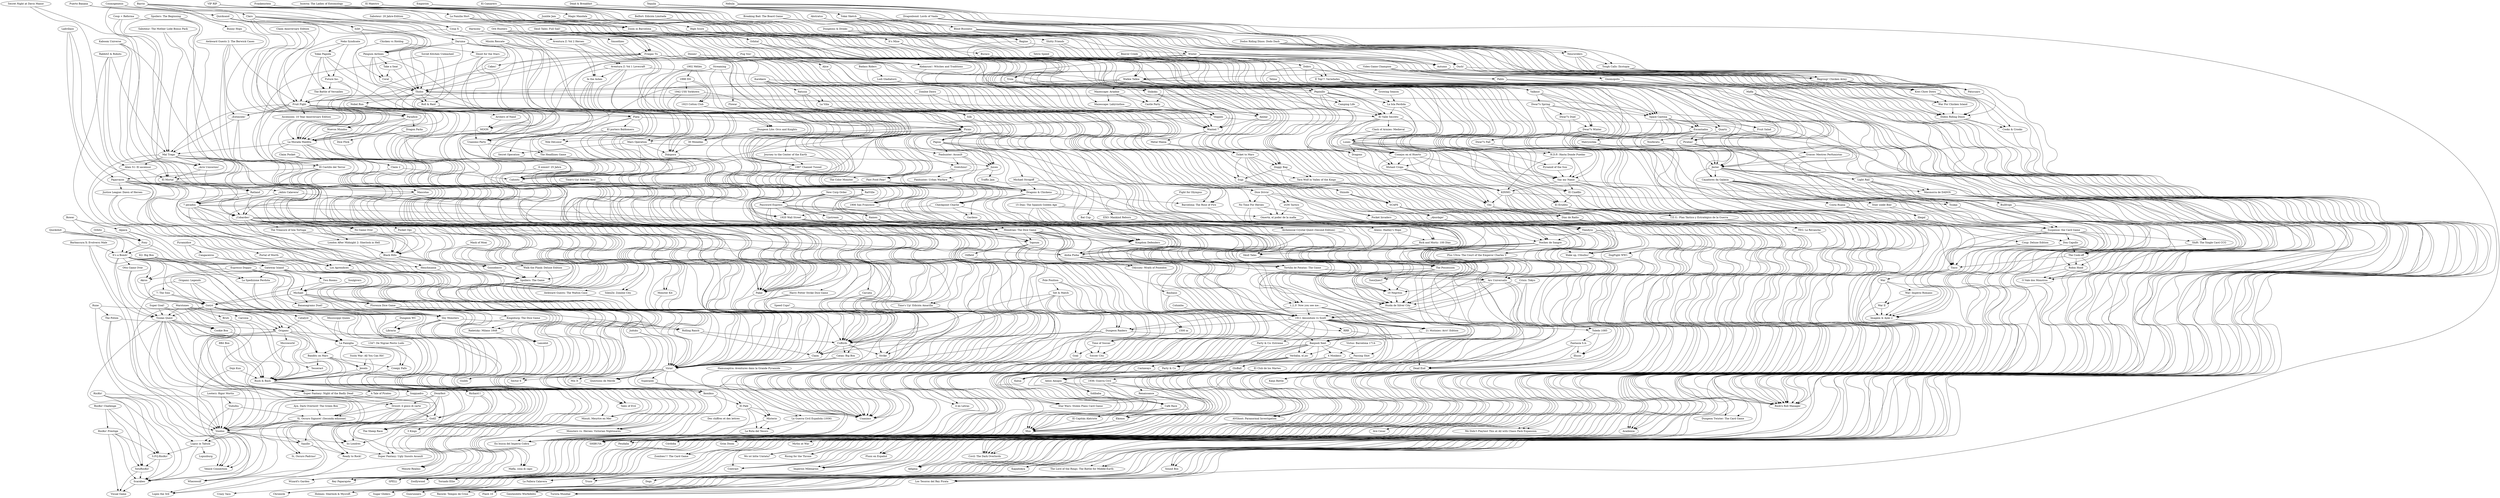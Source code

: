 digraph G {
"Voodoo" -> "Venice Connection" ["weight"=0.0875799256990252]
"Origami" -> "Venice Connection" ["weight"=0.123832154143038]
"The Potion" -> "Venice Connection" ["weight"=0.10638565115962]
"Rune" -> "Venice Connection" ["weight"=0.0634261523627718]
"Goryō" -> "Venice Connection" ["weight"=0.0954688143441591]
"Voodoo" -> "Scarabeo" ["weight"=0.0846274602736708]
"Voodoo" -> "Wherewolf" ["weight"=0.0725256786309033]
"Voodoo" -> "Lupus in Tabula" ["weight"=0.123176297175712]
"Voodoo" -> "Squillo" ["weight"=0.0924009734968027]
"Voodoo" -> "Ici Londres" ["weight"=0.101965748949325]
"Sì, Oscuro Signore! (Seconda edizione)" -> "Voodoo" ["weight"=0.122599859792218]
"GodZ" -> "Voodoo" ["weight"=0.0876380423621702]
"Soqquadro" -> "Voodoo" ["weight"=0.0894842428256311]
"Drizzit: il gioco di carte" -> "Voodoo" ["weight"=0.0616649020017171]
"A Tale of Pirates" -> "Voodoo" ["weight"=0.0749775501657318]
"Rush & Bash" -> "Voodoo" ["weight"=0.179957086317944]
"Dojo Kun" -> "Voodoo" ["weight"=0.0776601659636249]
"Tzulan Quest" -> "Voodoo" ["weight"=0.147699963876499]
"Aye, Dark Overlord! The Green Box" -> "Voodoo" ["weight"=0.0325284930150859]
"Origami" -> "Voodoo" ["weight"=0.113840852981268]
"Vudulhu" -> "Voodoo" ["weight"=0.159161690975088]
"The Potion" -> "Voodoo" ["weight"=0.0960002278353891]
"Looterz: Rigor Mortis" -> "Voodoo" ["weight"=0.0341155648525417]
"Goryō" -> "Voodoo" ["weight"=0.0987315290773645]
"7: The Sins" -> "Voodoo" ["weight"=0.0876358427694157]
"It's a Bomb!" -> "Voodoo" ["weight"=0.0764937414315122]
"Barbascura X: Evolversi Male" -> "Voodoo" ["weight"=0.0599416684227241]
"Origami" -> "La Famiglia" ["weight"=0.09905410209069]
"Origami" -> "Rush & Bash" ["weight"=0.121680123374748]
"Origami" -> "Microworld" ["weight"=0.0899868134586781]
"Origami" -> "Minute Realms" ["weight"=0.129359594392864]
"The Potion" -> "Origami" ["weight"=0.104118169819877]
"Catalyst" -> "Origami" ["weight"=0.116761958402601]
"Rune" -> "Origami" ["weight"=0.073956444985337]
"Goryō" -> "Origami" ["weight"=0.0930510044453485]
"Origami: Legends" -> "Origami" ["weight"=0.326789313536068]
"Rune" -> "The Potion" ["weight"=0.0603139656984632]
"Goryō" -> "Bandits on Mars" ["weight"=0.108289764900095]
"Goryō" -> "Tzulan Quest" ["weight"=0.164245303415277]
"Goryō" -> "La Famiglia" ["weight"=0.132211972491036]
"Goryō" -> "Catalyst" ["weight"=0.108682622388968]
"Goryō" -> "Shy Monsters" ["weight"=0.177210124484215]
"Goryō" -> "3 Kings" ["weight"=0.108610751194231]
"Goryō" -> "Minute Realms" ["weight"=0.0650237033956622]
"Goryō" -> "Tales of Evil" ["weight"=0.0645327339915957]
"7: The Sins" -> "Goryō" ["weight"=0.149239140739358]
"Origami: Legends" -> "Goryō" ["weight"=0.102438954123354]
"Michael" -> "Goryō" ["weight"=0.143002629025368]
"Akros" -> "Goryō" ["weight"=0.158096781406531]
"Otto Game Over" -> "Goryō" ["weight"=0.0522719175996736]
"Two Rooms" -> "Goryō" ["weight"=0.0503456957930048]
"Espresso Doppio" -> "Goryō" ["weight"=0.104237306123072]
"Gateway Island" -> "Goryō" ["weight"=0.136792826369838]
"It's a Bomb!" -> "Goryō" ["weight"=0.164480401295255]
"Scarabeo" -> "Visual Game" ["weight"=0.139881783658754]
"futuRisiKo!" -> "Visual Game" ["weight"=0.109563702039783]
"RisiKo! Prestige" -> "Visual Game" ["weight"=0.075343130094386]
"futuRisiKo!" -> "Scarabeo" ["weight"=0.17382083257046]
"S.P.Q.RisiKo!" -> "Scarabeo" ["weight"=0.0954835028515034]
"RisiKo! Prestige" -> "Scarabeo" ["weight"=0.135385460744479]
"Lupus in Tabula" -> "Scarabeo" ["weight"=0.0979228351732629]
"Sì, Oscuro Signore! (Seconda edizione)" -> "Scarabeo" ["weight"=0.0653585368600678]
"Tzulan Quest" -> "Scarabeo" ["weight"=0.095741193276178]
"RisiKo!" -> "Scarabeo" ["weight"=0.142497661929396]
"S.P.Q.RisiKo!" -> "futuRisiKo!" ["weight"=0.172489769487197]
"RisiKo! Prestige" -> "futuRisiKo!" ["weight"=0.11625700940521]
"RisiKo!" -> "futuRisiKo!" ["weight"=0.0902944900331293]
"RisiKo! Challenge" -> "futuRisiKo!" ["weight"=0.0790838626422119]
"RisiKo! Prestige" -> "S.P.Q.RisiKo!" ["weight"=0.114468861371779]
"RisiKo! Challenge" -> "RisiKo! Prestige" ["weight"=0.0829170783849066]
"Lupus in Tabula" -> "S.P.Q.RisiKo!" ["weight"=0.100626643927432]
"RisiKo! Challenge" -> "S.P.Q.RisiKo!" ["weight"=0.0782132071363234]
"RisiKo!" -> "S.P.Q.RisiKo!" ["weight"=0.0979910457506911]
"Lupus in Tabula" -> "Lupusburg" ["weight"=0.149228859923801]
"Sì, Oscuro Signore! (Seconda edizione)" -> "Lupus in Tabula" ["weight"=0.114766766655696]
"RisiKo!" -> "Lupus in Tabula" ["weight"=0.0581185298553693]
"Sì, Oscuro Signore! (Seconda edizione)" -> "Wherewolf" ["weight"=0.0954065601701714]
"Sì, Oscuro Signore! (Seconda edizione)" -> "Squillo" ["weight"=0.133392975804728]
"Drizzit: il gioco di carte" -> "Sì, Oscuro Signore! (Seconda edizione)" ["weight"=0.0707832292948874]
"Dwarfest" -> "Sì, Oscuro Signore! (Seconda edizione)" ["weight"=0.0930876351814]
"Tzulan Quest" -> "Sì, Oscuro Signore! (Seconda edizione)" ["weight"=0.0645239965329862]
"Aye, Dark Overlord! The Green Box" -> "Sì, Oscuro Signore! (Seconda edizione)" ["weight"=0.0476437111564698]
"Vudulhu" -> "Sì, Oscuro Signore! (Seconda edizione)" ["weight"=0.0723546626066575]
"RisiKo!" -> "Sì, Oscuro Signore! (Seconda edizione)" ["weight"=0.0875475405256149]
"Tzulan Quest" -> "Tesseract" ["weight"=0.139544948002173]
"Tzulan Quest" -> "Bandits on Mars" ["weight"=0.109122609379667]
"Tzulan Quest" -> "Si, Oscuro Padrino!" ["weight"=0.0376430792159469]
"Tzulan Quest" -> "Drizzit: il gioco di carte" ["weight"=0.0493684030814693]
"Tzulan Quest" -> "Super Fantasy: Night of the Badly Dead" ["weight"=0.115824916772659]
"Tzulan Quest" -> "Rush & Bash" ["weight"=0.143147695957496]
"Tzulan Quest" -> "Cookie Box" ["weight"=0.0918201628120111]
"Warstones" -> "Tzulan Quest" ["weight"=0.11571877542777]
"Super Goal!" -> "Tzulan Quest" ["weight"=0.100321253418689]
"Otto Game Over" -> "Tzulan Quest" ["weight"=0.0628433774247524]
"It's a Bomb!" -> "Tzulan Quest" ["weight"=0.126533192206999]
"Barbascura X: Evolversi Male" -> "Tzulan Quest" ["weight"=0.0881069931510326]
"Libraria" -> "Wizard's Garden" ["weight"=0.322412277217075]
"Dungeon WC" -> "Wizard's Garden" ["weight"=0.101934678477574]
"Shy Monsters" -> "Wizard's Garden" ["weight"=0.101539729382839]
"La Spedizione Perduta" -> "Wizard's Garden" ["weight"=0.111076596870527]
"K2: Big Box" -> "Wizard's Garden" ["weight"=0.0700580582517086]
"It's a Bomb!" -> "Wizard's Garden" ["weight"=0.0738650558855447]
"Dungeon WC" -> "Libraria" ["weight"=0.137183223400257]
"Shy Monsters" -> "Libraria" ["weight"=0.0840343838713083]
"It's a Bomb!" -> "Libraria" ["weight"=0.0596603567233731]
"Shy Monsters" -> "Minuit, Meurtre en Mer" ["weight"=0.0935717779368912]
"Shy Monsters" -> "Rolling Ranch" ["weight"=0.102553522912502]
"7: The Sins" -> "Shy Monsters" ["weight"=0.124056763230366]
"Bananagrams Duel!" -> "Shy Monsters" ["weight"=0.0694805338653356]
"Michael" -> "Shy Monsters" ["weight"=0.12423279110035]
"La Spedizione Perduta" -> "Shy Monsters" ["weight"=0.127530816427194]
"K2: Big Box" -> "Shy Monsters" ["weight"=0.0645689416529956]
"Espresso Doppio" -> "Shy Monsters" ["weight"=0.105976201560144]
"Gateway Island" -> "Shy Monsters" ["weight"=0.13705522093208]
"It's a Bomb!" -> "Shy Monsters" ["weight"=0.145687620155946]
"K2: Big Box" -> "La Spedizione Perduta" ["weight"=0.0710547269031791]
"Gateway Island" -> "La Spedizione Perduta" ["weight"=0.118987669175995]
"It's a Bomb!" -> "La Spedizione Perduta" ["weight"=0.0656271349398958]
"It's a Bomb!" -> "7: The Sins" ["weight"=0.140912631927293]
"It's a Bomb!" -> "Akros" ["weight"=0.143400825053753]
"It's a Bomb!" -> "Otto Game Over" ["weight"=0.032887765868752]
"It's a Bomb!" -> "Gateway Island" ["weight"=0.176588770217996]
"Foxy" -> "It's a Bomb!" ["weight"=0.174729265095803]
"Quickshot" -> "It's a Bomb!" ["weight"=0.09349629742721]
"Alpaca" -> "It's a Bomb!" ["weight"=0.115391324496933]
"Barbascura X: Evolversi Male" -> "It's a Bomb!" ["weight"=0.0652795296390882]
"Squillo" -> "Wherewolf" ["weight"=0.0717422462282855]
"Vudulhu" -> "Wherewolf" ["weight"=0.0374838782173922]
"Squillo" -> "Ready to Rock!" ["weight"=0.0495495119971937]
"Drizzit: il gioco di carte" -> "Squillo" ["weight"=0.0742275946231249]
"Dwarfest" -> "Squillo" ["weight"=0.0881167355377787]
"Looterz: Rigor Mortis" -> "Vudulhu" ["weight"=0.0492098323832674]
"RRR" -> "Chronicle" ["weight"=0.099583359323522]
"1911 Amundsen vs Scott" -> "RRR" ["weight"=0.0614922880670208]
"Columba" -> "RRR" ["weight"=0.0801298042324675]
"Dungeon Raiders" -> "Chronicle" ["weight"=0.150146870469219]
"1911 Amundsen vs Scott" -> "Chronicle" ["weight"=0.114202956460428]
"Columba" -> "Chronicle" ["weight"=0.0877319371520662]
"1911 Amundsen vs Scott" -> "Castaways" ["weight"=0.149759219013819]
"1911 Amundsen vs Scott" -> "Dungeon Raiders" ["weight"=0.135343108931893]
"1911 Amundsen vs Scott" -> "Passing Shot" ["weight"=0.128387471994256]
"1911 Amundsen vs Scott" -> "Verbàlia, el joc" ["weight"=0.118179743306431]
"1911 Amundsen vs Scott" -> "Mus" ["weight"=0.105773878025143]
"1911 Amundsen vs Scott" -> "Star Wars: Stolen Plans Card Game" ["weight"=0.0973369157822373]
"1911 Amundsen vs Scott" -> "Party & Co: Extreme" ["weight"=0.0317600275333373]
"1911 Amundsen vs Scott" -> "Dead End" ["weight"=0.0739570273741495]
"1911 Amundsen vs Scott" -> "Córdoba" ["weight"=0.113376491528179]
"1911 Amundsen vs Scott" -> "Adios Amigos" ["weight"=0.135213495411103]
"1911 Amundsen vs Scott" -> "Toledo 1085" ["weight"=0.0815593017159559]
"1911 Amundsen vs Scott" -> "Kalua" ["weight"=0.0791569065396314]
"1911 Amundsen vs Scott" -> "Banjooli Xeet" ["weight"=0.181809079520144]
"1911 Amundsen vs Scott" -> "21 Mutinies: Arrr! Edition" ["weight"=0.149872272238289]
"1911 Amundsen vs Scott" -> "Feudalia" ["weight"=0.126317771285035]
"Bauhaus" -> "1911 Amundsen vs Scott" ["weight"=0.100397541021889]
"Huida de Silver City" -> "1911 Amundsen vs Scott" ["weight"=0.129014957494309]
"Crisis: Tokyo" -> "1911 Amundsen vs Scott" ["weight"=0.0320212625659986]
"1,2,3! Now you see me..." -> "1911 Amundsen vs Scott" ["weight"=0.129222930761281]
"Ars Universalis" -> "1911 Amundsen vs Scott" ["weight"=0.134528834419303]
"Gardens" -> "1911 Amundsen vs Scott" ["weight"=0.135700618767623]
"15 Dias: The Spanish Golden Age" -> "1911 Amundsen vs Scott" ["weight"=0.124299695543773]
"Aloha Pioha" -> "1911 Amundsen vs Scott" ["weight"=0.157171148392764]
"Topoum" -> "1911 Amundsen vs Scott" ["weight"=0.200453988443369]
"Mondrian: The Dice Game" -> "1911 Amundsen vs Scott" ["weight"=0.156612615184289]
"1920 Wall Street" -> "1911 Amundsen vs Scott" ["weight"=0.233136759232734]
"Password Express" -> "1911 Amundsen vs Scott" ["weight"=0.147447036389437]
"1906 San Francisco" -> "1911 Amundsen vs Scott" ["weight"=0.222918616905414]
"Streaming" -> "1911 Amundsen vs Scott" ["weight"=0.114428957685433]
"1987 Channel Tunnel" -> "1911 Amundsen vs Scott" ["weight"=0.220295757266941]
"1942 USS Yorktown" -> "1911 Amundsen vs Scott" ["weight"=0.210093305417553]
"Ready to Rock!" -> "Lupin the 3rd" ["weight"=0.0761995165740582]
"Drizzit: il gioco di carte" -> "Ready to Rock!" ["weight"=0.0517241189062987]
"Dwarfest" -> "Ready to Rock!" ["weight"=0.0787774903668719]
"Drizzit: il gioco di carte" -> "Lupin the 3rd" ["weight"=0.0759676383952631]
"Drizzit: il gioco di carte" -> "GodZ" ["weight"=0.0956108935642631]
"Super Fantasy: Night of the Badly Dead" -> "Drizzit: il gioco di carte" ["weight"=0.107488266995789]
"Dwarfest" -> "Drizzit: il gioco di carte" ["weight"=0.0949472675067866]
"Dwarfest" -> "Lupin the 3rd" ["weight"=0.0948880238267142]
"Soqquadro" -> "Ici Londres" ["weight"=0.0843101975221576]
"GodZ" -> "Ici Londres" ["weight"=0.0861274637123211]
"Richard I" -> "Ici Londres" ["weight"=0.102031929543271]
"Rush & Bash" -> "Ici Londres" ["weight"=0.0868698530944575]
"GodZ" -> "Super Fantasy: Ugly Snouts Assault" ["weight"=0.104483319174074]
"GodZ" -> "The Sheep Race" ["weight"=0.102824548128107]
"Super Fantasy: Night of the Badly Dead" -> "GodZ" ["weight"=0.16377852251329]
"Richard I" -> "GodZ" ["weight"=0.0817052207703555]
"Rush & Bash" -> "GodZ" ["weight"=0.101877171095978]
"Rush & Bash" -> "Soqquadro" ["weight"=0.0785611491281504]
"Rush & Bash" -> "A Tale of Pirates" ["weight"=0.103458154089561]
"Microworld" -> "A Tale of Pirates" ["weight"=0.0999251021040761]
"8Bit Box" -> "A Tale of Pirates" ["weight"=0.0629116312256962]
"Bruti" -> "Rush & Bash" ["weight"=0.0658929608437339]
"Jewels" -> "Rush & Bash" ["weight"=0.110292194391873]
"Tesseract" -> "Rush & Bash" ["weight"=0.0926107934604663]
"Bandits on Mars" -> "Rush & Bash" ["weight"=0.0987703852072295]
"Carcosa" -> "Rush & Bash" ["weight"=0.0370572711489487]
"Warstones" -> "Rush & Bash" ["weight"=0.122890074379917]
"Sushi War: All You Can Hit!" -> "Rush & Bash" ["weight"=0.0590318847543738]
"La Famiglia" -> "Rush & Bash" ["weight"=0.0986097822691106]
"Rush & Bash" -> "Super Fantasy: Ugly Snouts Assault" ["weight"=0.0814453898635868]
"Super Goal!" -> "Rush & Bash" ["weight"=0.0959251043482555]
"Rush & Bash" -> "Super Fantasy: Night of the Badly Dead" ["weight"=0.0879859071297873]
"Rush & Bash" -> "Richard I" ["weight"=0.115147644043911]
"Rush & Bash" -> "The Sheep Race" ["weight"=0.121304386588671]
"Dojo Kun" -> "Rush & Bash" ["weight"=0.101349412351402]
"Cookie Box" -> "Rush & Bash" ["weight"=0.0877706960325606]
"Microworld" -> "Rush & Bash" ["weight"=0.0978010363258821]
"8Bit Box" -> "Rush & Bash" ["weight"=0.0823582041606763]
"Bruti" -> "Super Fantasy: Night of the Badly Dead" ["weight"=0.0414218911864896]
"Warstones" -> "Bruti" ["weight"=0.0764410296879378]
"Warstones" -> "Super Fantasy: Night of the Badly Dead" ["weight"=0.0798363934654788]
"Super Fantasy: Night of the Badly Dead" -> "Super Fantasy: Ugly Snouts Assault" ["weight"=0.244161954615906]
"Warstones" -> "Carcosa" ["weight"=0.049276813508874]
"Warstones" -> "Si, Oscuro Padrino!" ["weight"=0.0622472981790789]
"Warstones" -> "Cookie Box" ["weight"=0.0557106696618627]
"Bandits on Mars" -> "Jewels" ["weight"=0.152383978857175]
"Sushi War: All You Can Hit!" -> "Jewels" ["weight"=0.130418636076733]
"La Famiglia" -> "Jewels" ["weight"=0.115839090766888]
"Bandits on Mars" -> "Tesseract" ["weight"=0.0895827166909163]
"Bandits on Mars" -> "3 Kings" ["weight"=0.247213870070145]
"Bandits on Mars" -> "Creepy Falls" ["weight"=0.113659754924127]
"La Famiglia" -> "Bandits on Mars" ["weight"=0.460955708863525]
"La Famiglia" -> "Sushi War: All You Can Hit!" ["weight"=0.0522504507190304]
"La Famiglia" -> "3 Kings" ["weight"=0.247363594811544]
"La Famiglia" -> "Creepy Falls" ["weight"=0.118304192890126]
"Mississippi Queen" -> "La Famiglia" ["weight"=0.0675591025952107]
"Origami: Legends" -> "La Famiglia" ["weight"=0.0945227165820394]
"Creepy Falls" -> "3 Kings" ["weight"=0.0851192517963273]
"Mississippi Queen" -> "3 Kings" ["weight"=0.0618917923548112]
"1347: De Nigrae Pestis Ludo" -> "Creepy Falls" ["weight"=0.0617756991558384]
"Super Goal!" -> "Cookie Box" ["weight"=0.0589917329676632]
"Origami: Legends" -> "Catalyst" ["weight"=0.0970035826650342]
"Catalyst" -> "Minute Realms" ["weight"=0.146754336549441]
"Radetzky: Milano 1848" -> "Lancelot" ["weight"=0.056024296976593]
"Kingsburg: The Dice Game" -> "Radetzky: Milano 1848" ["weight"=0.10016729163902]
"Florenza Dice Game" -> "Radetzky: Milano 1848" ["weight"=0.094457509944673]
"Michael" -> "Radetzky: Milano 1848" ["weight"=0.0773458724551964]
"Pyramidice" -> "Lancelot" ["weight"=0.0809139948748372]
"Lancelot" -> "Guilds" ["weight"=0.0744354320247936]
"Florenza Dice Game" -> "Lancelot" ["weight"=0.0602615037524796]
"Cangaceiros" -> "Lancelot" ["weight"=0.048531719717457]
"Kingsburg: The Dice Game" -> "Guilds" ["weight"=0.0955437177471941]
"Florenza Dice Game" -> "Kingsburg: The Dice Game" ["weight"=0.108621689582822]
"Michael" -> "Florenza Dice Game" ["weight"=0.0813897866352827]
"Gateway Island" -> "Florenza Dice Game" ["weight"=0.11695150311863]
"Florenza Dice Game" -> "Minuit, Meurtre en Mer" ["weight"=0.0722201433335831]
"Florenza Dice Game" -> "Rolling Ranch" ["weight"=0.105655298680265]
"Michael" -> "Bananagrams Duel!" ["weight"=0.0487987419799994]
"Michael" -> "Tales of Evil" ["weight"=0.0917496298764015]
"Soulgivers" -> "Michael" ["weight"=0.0543473813696933]
"Two Rooms" -> "Michael" ["weight"=0.0938201035445517]
"Espresso Doppio" -> "Michael" ["weight"=0.107135172145652]
"Gateway Island" -> "Michael" ["weight"=0.132175889564974]
"Gateway Island" -> "Minuit, Meurtre en Mer" ["weight"=0.0749750443714978]
"Rolling Ranch" -> "Claim" ["weight"=0.0983773350686861]
"Rolling Ranch" -> "CuBirds" ["weight"=0.11985400403045]
"Espresso Doppio" -> "Bananagrams Duel!" ["weight"=0.0677923092428025]
"Espresso Doppio" -> "Tales of Evil" ["weight"=0.0450675555251465]
"Gateway Island" -> "Akros" ["weight"=0.161055398217807]
"Gateway Island" -> "Two Rooms" ["weight"=0.092951997881541]
"Foxy" -> "Gateway Island" ["weight"=0.105669711012788]
"Quickshot" -> "Gateway Island" ["weight"=0.116093702445483]
"Cangaceiros" -> "Gateway Island" ["weight"=0.053396496315041]
"Pyramidice" -> "Gateway Island" ["weight"=0.0635125361256626]
"Alpaca" -> "Gateway Island" ["weight"=0.110399213696558]
"Bower" -> "Gateway Island" ["weight"=0.0910952047444045]
"Quickshot" -> "Akros" ["weight"=0.0963890014748501]
"Quickshot" -> "Foxy" ["weight"=0.107643022839391]
"Bower" -> "Foxy" ["weight"=0.100811698343832]
"Orbito" -> "Foxy" ["weight"=0.082789897907088]
"Alpaca" -> "Foxy" ["weight"=0.163198242036853]
"Pyramidice" -> "Cangaceiros" ["weight"=0.140542724482056]
"Bower" -> "Alpaca" ["weight"=0.100125397917549]
"Time of Soccer" -> "Goal" ["weight"=0.0785905672423796]
"Set & Match" -> "Goal" ["weight"=0.0469507078727561]
"Time of Soccer" -> "Soccer City" ["weight"=0.104517668640414]
"1500 m" -> "Time of Soccer" ["weight"=0.12775773400311]
"Set & Match" -> "Time of Soccer" ["weight"=0.110577873383778]
"Pole Position" -> "Time of Soccer" ["weight"=0.0645171296543761]
"Set & Match" -> "Unanimo" ["weight"=0.112517600815578]
"Set & Match" -> "Strike" ["weight"=0.129387357811538]
"Set & Match" -> "Soccer City" ["weight"=0.0480866985344874]
"Set & Match" -> "1500 m" ["weight"=0.109833712011164]
"Set & Match" -> "CuBirds" ["weight"=0.119141286945466]
"Pole Position" -> "Set & Match" ["weight"=0.0469597770801849]
"Fantasía S.A." -> "Kanji Battle" ["weight"=0.077792297283874]
"Fantasía S.A." -> "Dead End" ["weight"=0.087264201506284]
"Fantasía S.A." -> "Illusio" ["weight"=0.0976790084378047]
"Toledo 1085" -> "Fantasía S.A." ["weight"=0.115985057356723]
"Dead End" -> "Kanji Battle" ["weight"=0.0741454607046249]
"Huida de Silver City" -> "Dead End" ["weight"=0.0963148601166594]
"Illusio" -> "Dead End" ["weight"=0.047035866769402]
"Crisis: Tokyo" -> "Dead End" ["weight"=0.116186256760847]
"Ars Universalis" -> "Dead End" ["weight"=0.0553265732004751]
"Toledo 1085" -> "Illusio" ["weight"=0.0846711016659721]
"Ars Universalis" -> "Illusio" ["weight"=0.0521250871876119]
"Crisis: Tokyo" -> "Toledo 1085" ["weight"=0.0544871695139859]
"Ars Universalis" -> "Toledo 1085" ["weight"=0.0634079915582337]
"Hamunaptra: Aventures dans la Grande Pyramide" -> "La Guerra Civil Española (1936)" ["weight"=0.0620698708989192]
"La Guerra Civil Española (1936)" -> "En busca del Imperio Cobra" ["weight"=0.0769655693661714]
"La Guerra Civil Española (1936)" -> "La Ruta del Tesoro" ["weight"=0.0955023009107097]
"El Palé" -> "La Guerra Civil Española (1936)" ["weight"=0.113170759441496]
"GloBall" -> "Córdoba" ["weight"=0.121804424366157]
"GloBall" -> "Adios Amigos" ["weight"=0.1190453068883]
"4 Monkeys" -> "GloBall" ["weight"=0.134709036664858]
"Passing Shot" -> "GloBall" ["weight"=0.162456777316911]
"Banjooli Xeet" -> "GloBall" ["weight"=0.0902500726327491]
"Passing Shot" -> "Córdoba" ["weight"=0.123822880325609]
"Adios Amigos" -> "Córdoba" ["weight"=0.113026393486383]
"Verbàlia, el joc" -> "Adios Amigos" ["weight"=0.14392281830328]
"Adios Amigos" -> "Mus" ["weight"=0.105783134817221]
"Adios Amigos" -> "Ekonos" ["weight"=0.111886893178945]
"Adios Amigos" -> "Café Race" ["weight"=0.127432014402856]
"Adios Amigos" -> "Sidibaba" ["weight"=0.0981225295377847]
"4 Monkeys" -> "Adios Amigos" ["weight"=0.121220213091985]
"Banjooli Xeet" -> "Adios Amigos" ["weight"=0.131927080291381]
"Victus: Barcelona 1714" -> "4 Monkeys" ["weight"=0.105863225204502]
"Banjooli Xeet" -> "4 Monkeys" ["weight"=0.130657658881681]
"Passing Shot" -> "Castaways" ["weight"=0.105784653252347]
"Banjooli Xeet" -> "Passing Shot" ["weight"=0.125354108631267]
"Banjooli Xeet" -> "Castaways" ["weight"=0.137464900056408]
"Banjooli Xeet" -> "Verbàlia, el joc" ["weight"=0.112021432234654]
"1,2,3! Now you see me..." -> "Banjooli Xeet" ["weight"=0.174369171036237]
"Tortilla de Patatas: The Game" -> "Banjooli Xeet" ["weight"=0.134518742357263]
"Mondrian: The Dice Game" -> "Banjooli Xeet" ["weight"=0.148196406564126]
"Banjooli Xeet" -> "Star Wars: Stolen Plans Card Game" ["weight"=0.106623459562806]
"Banjooli Xeet" -> "Kalua" ["weight"=0.109238049291106]
"21 Mutinies: Arrr! Edition" -> "Banjooli Xeet" ["weight"=0.251597415982021]
"Bauhaus" -> "Banjooli Xeet" ["weight"=0.124807486056422]
"15 Dias: The Spanish Golden Age" -> "Banjooli Xeet" ["weight"=0.208836897988716]
"Castaways" -> "Kalua" ["weight"=0.10506157547389]
"1,2,3! Now you see me..." -> "Dungeon Raiders" ["weight"=0.134059155939537]
"Gardens" -> "Dungeon Raiders" ["weight"=0.121736255811422]
"Checkpoint Charlie" -> "Dungeon Raiders" ["weight"=0.0878207306394705]
"1,2,3! Now you see me..." -> "Verbàlia, el joc" ["weight"=0.140025387190577]
"1,2,3! Now you see me..." -> "21 Mutinies: Arrr! Edition" ["weight"=0.132315587593824]
"Gardens" -> "1,2,3! Now you see me..." ["weight"=0.144069805711102]
"Checkpoint Charlie" -> "1,2,3! Now you see me..." ["weight"=0.161067064793328]
"Dragons & Chickens" -> "1,2,3! Now you see me..." ["weight"=0.169776180783265]
"Fast Food Fear!" -> "1,2,3! Now you see me..." ["weight"=0.127749315295558]
"Gardens" -> "21 Mutinies: Arrr! Edition" ["weight"=0.120575033951052]
"Checkpoint Charlie" -> "Gardens" ["weight"=0.0851042376269383]
"Fast Food Fear!" -> "Gardens" ["weight"=0.0835975700321178]
"Picnic" -> "Checkpoint Charlie" ["weight"=0.136267796557374]
"Dragons & Chickens" -> "Checkpoint Charlie" ["weight"=0.196069391287615]
"Fast Food Fear!" -> "Checkpoint Charlie" ["weight"=0.171035318267691]
"The Color Monster" -> "Checkpoint Charlie" ["weight"=0.117783309947939]
"Verbàlia, el joc" -> "Mus" ["weight"=0.103381378295067]
"Verbàlia, el joc" -> "Party & Co" ["weight"=0.0606346686867359]
"Verbàlia, el joc" -> "Café Race" ["weight"=0.110486942513116]
"Verbàlia, el joc" -> "Sidibaba" ["weight"=0.105854764582615]
"El Capitán Alatriste" -> "Mus" ["weight"=0.0684244497769467]
"Party & Co" -> "Mus" ["weight"=0.0782842418555195]
"Ekonos" -> "Mus" ["weight"=0.128922099707355]
"Café Race" -> "Mus" ["weight"=0.111460879040006]
"Renaissance" -> "Mus" ["weight"=0.0780778811101071]
"1936: Guerra Civil" -> "Mus" ["weight"=0.153427348771228]
"Party & Co: Extreme" -> "Mus" ["weight"=0.0350782201744251]
"El Club de los Martes" -> "Mus" ["weight"=0.126851796334747]
"Party & Co: Extreme" -> "Party & Co" ["weight"=0.110949378255818]
"Café Race" -> "El Capitán Alatriste" ["weight"=0.0639803568061667]
"Café Race" -> "Ekonos" ["weight"=0.139336590844757]
"1936: Guerra Civil" -> "Café Race" ["weight"=0.0985310860681733]
"Sidibaba" -> "Café Race" ["weight"=0.100532498892116]
"Bauhaus" -> "Star Wars: Stolen Plans Card Game" ["weight"=0.069278950948119]
"15 Dias: The Spanish Golden Age" -> "21 Mutinies: Arrr! Edition" ["weight"=0.260658207740552]
"1920 Wall Street" -> "Feudalia" ["weight"=0.0928788972786157]
"Topoum" -> "Feudalia" ["weight"=0.10759732180711]
"Oilfield" -> "Feudalia" ["weight"=0.118258242881351]
"Mondrian: The Dice Game" -> "Bauhaus" ["weight"=0.0835474726924329]
"10 Negritos" -> "Huida de Silver City" ["weight"=0.164348551589985]
"Ars Universalis" -> "Huida de Silver City" ["weight"=0.106592968601608]
"The Possession" -> "Huida de Silver City" ["weight"=0.0524337158674677]
"Omertà, el poder de la mafia" -> "Huida de Silver City" ["weight"=0.137918874602056]
"15 Dias: The Spanish Golden Age" -> "Huida de Silver City" ["weight"=0.0902029022378145]
"Skull Tales" -> "Huida de Silver City" ["weight"=0.122669000471783]
"Noches de Sangre" -> "Huida de Silver City" ["weight"=0.10812237998609]
"No Time For Heroes" -> "Huida de Silver City" ["weight"=0.0857989704901941]
"Alchemical Crystal Quest (Second Edition)" -> "Huida de Silver City" ["weight"=0.0756515593426416]
"Zombie Dawn" -> "Huida de Silver City" ["weight"=0.0815210444798232]
"Skull Tales: Full Sail!" -> "Huida de Silver City" ["weight"=0.0773431203833636]
"Aliens: Hadley's Hope" -> "Huida de Silver City" ["weight"=0.0759802981793827]
"Ars Universalis" -> "10 Negritos" ["weight"=0.114284842707488]
"Tortilla de Patatas: The Game" -> "Ars Universalis" ["weight"=0.143635743725191]
"Wake up, Cthulhu!" -> "Ars Universalis" ["weight"=0.131894677099478]
"Aloha Pioha" -> "Ars Universalis" ["weight"=0.141224766988242]
"Ludi Gladiatorii" -> "Ars Universalis" ["weight"=0.181484691919168]
"Ylandyss" -> "Ars Universalis" ["weight"=0.105008109106988]
"Plus Ultra: The Court of the Emperor Charles V" -> "Ars Universalis" ["weight"=0.327173549230753]
"Omertà, el poder de la mafia" -> "Ars Universalis" ["weight"=0.0932803198493935]
"15 Dias: The Spanish Golden Age" -> "Ars Universalis" ["weight"=0.165183862679124]
"Noches de Sangre" -> "Ars Universalis" ["weight"=0.121033150426121]
"2GM Tactics" -> "Ars Universalis" ["weight"=0.096273669451782]
"15 Dias: The Spanish Golden Age" -> "Tortilla de Patatas: The Game" ["weight"=0.187861925100769]
"15 Dias: The Spanish Golden Age" -> "Omertà, el poder de la mafia" ["weight"=0.141779440857254]
"Aloha Pioha" -> "Tortilla de Patatas: The Game" ["weight"=0.194171285608324]
"Aloha Pioha" -> "Tornado Ellie" ["weight"=0.0978183160227364]
"Aloha Pioha" -> "Odyssey: Wrath of Poseidon" ["weight"=0.0649595820967776]
"Kingdom Defenders" -> "Aloha Pioha" ["weight"=0.162223871841441]
"Mondrian: The Dice Game" -> "Aloha Pioha" ["weight"=0.187613288501138]
"¡Cobardes!" -> "Aloha Pioha" ["weight"=0.168303280616258]
"Password Express" -> "Aloha Pioha" ["weight"=0.152780828616353]
"Flowar" -> "Aloha Pioha" ["weight"=0.0836438256997416]
"Ramen" -> "Aloha Pioha" ["weight"=0.16816555151562]
"Smoothies" -> "Aloha Pioha" ["weight"=0.0898937827972997]
"Orb Hunters" -> "Aloha Pioha" ["weight"=0.0944177132183305]
"Mondrian: The Dice Game" -> "Topoum" ["weight"=0.154392558725537]
"1920 Wall Street" -> "Topoum" ["weight"=0.169674864799093]
"Topoum" -> "Oilfield" ["weight"=0.102138561463511]
"Password Express" -> "Topoum" ["weight"=0.133193220620212]
"New Corp Order" -> "Topoum" ["weight"=0.0699645303282552]
"Mondrian: The Dice Game" -> "Tortilla de Patatas: The Game" ["weight"=0.120380457889564]
"Mondrian: The Dice Game" -> "Tornado Ellie" ["weight"=0.097731961973974]
"Mondrian: The Dice Game" -> "Odyssey: Wrath of Poseidon" ["weight"=0.0879707614753195]
"Mondrian: The Dice Game" -> "4 en Letras" ["weight"=0.0800154214592436]
"Mondrian: The Dice Game" -> "Kingdom Defenders" ["weight"=0.103582961628894]
"Upstream" -> "Mondrian: The Dice Game" ["weight"=0.0862060255825156]
"¡Cobardes!" -> "Mondrian: The Dice Game" ["weight"=0.153512665925527]
"Password Express" -> "Mondrian: The Dice Game" ["weight"=0.130442157242581]
"7 pecados" -> "Mondrian: The Dice Game" ["weight"=0.111922456536138]
"Cosmogenesis" -> "Mondrian: The Dice Game" ["weight"=0.0873688447520447]
"¡Adiós Calavera!" -> "Mondrian: The Dice Game" ["weight"=0.0986035883818687]
"New Corp Order" -> "Mondrian: The Dice Game" ["weight"=0.0611378644622809]
"Ramen" -> "Mondrian: The Dice Game" ["weight"=0.128703982169247]
"1920 Wall Street" -> "Oilfield" ["weight"=0.0937097447552566]
"Password Express" -> "1920 Wall Street" ["weight"=0.154926167272609]
"1906 San Francisco" -> "1920 Wall Street" ["weight"=0.292891547582779]
"Streaming" -> "1920 Wall Street" ["weight"=0.148252151647156]
"1987 Channel Tunnel" -> "1920 Wall Street" ["weight"=0.218580647163719]
"Password Express" -> "Tornado Ellie" ["weight"=0.108447439607404]
"Password Express" -> "4 en Letras" ["weight"=0.0882398140226404]
"Password Express" -> "Upstream" ["weight"=0.0896377437893685]
"New Corp Order" -> "Password Express" ["weight"=0.0554537101617134]
"Streaming" -> "Password Express" ["weight"=0.155882070539378]
"1942 USS Yorktown" -> "1906 San Francisco" ["weight"=0.22417488111797]
"Streaming" -> "1906 San Francisco" ["weight"=0.175972177892362]
"1987 Channel Tunnel" -> "1906 San Francisco" ["weight"=0.298439001452566]
"Journey to the Center of the Earth" -> "1906 San Francisco" ["weight"=0.102366790837459]
"1923 Cotton Club" -> "1906 San Francisco" ["weight"=0.188825803764319]
"1998 ISS" -> "1906 San Francisco" ["weight"=0.171483416750933]
"1942 USS Yorktown" -> "1987 Channel Tunnel" ["weight"=0.265808906017232]
"Journey to the Center of the Earth" -> "1987 Channel Tunnel" ["weight"=0.0993852114643304]
"1923 Cotton Club" -> "1987 Channel Tunnel" ["weight"=0.236360430680293]
"1998 ISS" -> "1987 Channel Tunnel" ["weight"=0.224181948233192]
"1902 Méliès" -> "1987 Channel Tunnel" ["weight"=0.180547909321959]
"1998 ISS" -> "1942 USS Yorktown" ["weight"=0.193752992146073]
"TseuQuesT" -> "10 Negritos" ["weight"=0.0504175793525584]
"The Possession" -> "10 Negritos" ["weight"=0.0779519156830802]
"Noches de Sangre" -> "10 Negritos" ["weight"=0.125479819293658]
"Rick and Morty: 100 Días" -> "10 Negritos" ["weight"=0.035349951221028]
"Aliens: Hadley's Hope" -> "10 Negritos" ["weight"=0.042534797029936]
"The Possession" -> "Zombies!!! The Card Game" ["weight"=0.0509474146409447]
"The Possession" -> "TseuQuesT" ["weight"=0.042480102144547]
"Skull Tales" -> "The Possession" ["weight"=0.0498782870734937]
"Noches de Sangre" -> "The Possession" ["weight"=0.106862758069209]
"Rick and Morty: 100 Días" -> "The Possession" ["weight"=0.0813973328626381]
"EXO: Mankind Reborn" -> "The Possession" ["weight"=0.0755724690495402]
"Aliens: Hadley's Hope" -> "The Possession" ["weight"=0.0844046306024025]
"Pug You!" -> "The Possession" ["weight"=0.0607803686368923]
"Dice Drivin'" -> "Omertà, el poder de la mafia" ["weight"=0.097791554878417]
"2GM Tactics" -> "Omertà, el poder de la mafia" ["weight"=0.0858726770981034]
"No Time For Heroes" -> "Omertà, el poder de la mafia" ["weight"=0.186297334939264]
"Noches de Sangre" -> "Skull Tales" ["weight"=0.0978486383735141]
"Alchemical Crystal Quest (Second Edition)" -> "Skull Tales" ["weight"=0.071371549865728]
"EXO: Mankind Reborn" -> "Skull Tales" ["weight"=0.0417092357011698]
"Bat Cup" -> "Skull Tales" ["weight"=0.0492929561031363]
"Skull Tales: Full Sail!" -> "Skull Tales" ["weight"=0.15294272053927]
"Noches de Sangre" -> "Wake up, Cthulhu!" ["weight"=0.169814732822471]
"¡Abordaje!" -> "Noches de Sangre" ["weight"=0.174171719283656]
"SCAPE" -> "Noches de Sangre" ["weight"=0.136678000672989]
"Ylandyss" -> "Noches de Sangre" ["weight"=0.0866652720514901]
"Noches de Sangre" -> "TseuQuesT" ["weight"=0.0317712983087109]
"Noches de Sangre" -> "Zombies!!! The Card Game" ["weight"=0.0479356195043514]
"No Time For Heroes" -> "Noches de Sangre" ["weight"=0.119740052490391]
"Zombie Dawn" -> "Noches de Sangre" ["weight"=0.0756332434508299]
"Dice Drivin'" -> "No Time For Heroes" ["weight"=0.173704643423248]
"No Time For Heroes" -> "Ylandyss" ["weight"=0.119360072982644]
"Zombie Dawn" -> "No Time For Heroes" ["weight"=0.0458877800002442]
"Alchemical Crystal Quest (Second Edition)" -> "AVGhost: Paranormal Investigation" ["weight"=0.0453704396055351]
"Bat Cup" -> "Alchemical Crystal Quest (Second Edition)" ["weight"=0.129512365947608]
"Skull Tales: Full Sail!" -> "Alchemical Crystal Quest (Second Edition)" ["weight"=0.0864205207121391]
"Skull Tales: Full Sail!" -> "AVGhost: Paranormal Investigation" ["weight"=0.0851237750429868]
"Skull Tales: Full Sail!" -> "EXO: Mankind Reborn" ["weight"=0.0815805316273004]
"Skull Tales: Full Sail!" -> "Bat Cup" ["weight"=0.0843258344121004]
"Aliens: Hadley's Hope" -> "Rick and Morty: 100 Días" ["weight"=0.0491362999326447]
"Alice" -> "Aliens: Hadley's Hope" ["weight"=0.0623041302540846]
"Pug You!" -> "Aliens: Hadley's Hope" ["weight"=0.0987818711688945]
"Fanhunter: Urban Warfare" -> "Dragons & Chickens" ["weight"=0.11316775698984]
"Fanhunter: Assault" -> "Dragons & Chickens" ["weight"=0.137383914514144]
"Picnic" -> "Dragons & Chickens" ["weight"=0.186786435578934]
"Fast Food Fear!" -> "Dragons & Chickens" ["weight"=0.167579101709734]
"Papua" -> "Dragons & Chickens" ["weight"=0.14297495264492]
"Dragons & Chickens" -> "Barcelona: The Rose of Fire" ["weight"=0.133846387039893]
"Michael Strogoff" -> "Dragons & Chickens" ["weight"=0.117940574228397]
"Gretchinz!" -> "Dragons & Chickens" ["weight"=0.171188987594387]
"The Color Monster" -> "Dragons & Chickens" ["weight"=0.147012684343299]
"Karekare" -> "Dragons & Chickens" ["weight"=0.152185720717701]
"Picnic" -> "Fast Food Fear!" ["weight"=0.17057833529138]
"Karekare" -> "Fast Food Fear!" ["weight"=0.136427865526892]
"Alice" -> "Rick and Morty: 100 Días" ["weight"=0.0458893244019881]
"Pug You!" -> "Rick and Morty: 100 Días" ["weight"=0.082991148838289]
"DogFight WW1" -> "Myths at War" ["weight"=0.0531040206099972]
"Ylandyss" -> "DogFight WW1" ["weight"=0.0634367845420287]
"SCAPE" -> "DogFight WW1" ["weight"=0.103349020558698]
"Wake up, Cthulhu!" -> "Myths at War" ["weight"=0.123269546765477]
"SCAPE" -> "Myths at War" ["weight"=0.166957869852768]
"Ylandyss" -> "Myths at War" ["weight"=0.120701521657768]
"Ylandyss" -> "Wake up, Cthulhu!" ["weight"=0.126283457073465]
"SCAPE" -> "Ylandyss" ["weight"=0.145894702545458]
"Pocket Invaders" -> "Ylandyss" ["weight"=0.0879649253828928]
"Dice Drivin'" -> "Ylandyss" ["weight"=0.0879285539108948]
"Ludi Gladiatorii" -> "Ylandyss" ["weight"=0.131753953911986]
"SCAPE" -> "Wake up, Cthulhu!" ["weight"=0.206759791558203]
"SCAPE" -> "¡Abordaje!" ["weight"=0.171890811086253]
"Shinobi" -> "SCAPE" ["weight"=0.139867713402814]
"Sugi" -> "SCAPE" ["weight"=0.134398466719928]
"Ticket to Mars" -> "SCAPE" ["weight"=0.103231224311128]
"Metal Mania" -> "SCAPE" ["weight"=0.0536789166582795]
"Wanted 7" -> "SCAPE" ["weight"=0.105263125014685]
"¡Cobardes!" -> "Tortilla de Patatas: The Game" ["weight"=0.150718485758808]
"7 pecados" -> "Tortilla de Patatas: The Game" ["weight"=0.094074164819129]
"¡Cobardes!" -> "Black Hills" ["weight"=0.173775539659829]
"¡Cobardes!" -> "The Treasure of Isla Tortuga" ["weight"=0.138751191234702]
"¡Cobardes!" -> "Monsters vs. Heroes: Victorian Nightmares" ["weight"=0.0683879851020083]
"¡Cobardes!" -> "Sector 6" ["weight"=0.0796062511690968]
"¡Cobardes!" -> "Virus!" ["weight"=0.113963006183473]
"¡Cobardes!" -> "Spoilers: The Game" ["weight"=0.118819816386634]
"¡Cobardes!" -> "Kingdom Defenders" ["weight"=0.120354364712441]
"¡Cobardes!" -> "Gooseberry" ["weight"=0.0917466166033975]
"¡Cobardes!" -> "London After Midnight 2: Sherlock in Hell" ["weight"=0.110227800590611]
"¡Cobardes!" -> "Pocket Ops" ["weight"=0.0855681841340889]
"¡Cobardes!" -> "No Game Over" ["weight"=0.111118552001908]
"¡Cobardes!" -> "Walk the Plank: Deluxe Edition" ["weight"=0.0842784503880273]
"Spoilers: The Beginning" -> "¡Cobardes!" ["weight"=0.0961325564507857]
"7 pecados" -> "¡Cobardes!" ["weight"=0.170951396056067]
"Cosmogenesis" -> "¡Cobardes!" ["weight"=0.079353419617193]
"¡Adiós Calavera!" -> "¡Cobardes!" ["weight"=0.0965912811023121]
"Ratland" -> "¡Cobardes!" ["weight"=0.0637808700730067]
"El Mortal" -> "¡Cobardes!" ["weight"=0.0975261651110652]
"7 pecados" -> "Los Aprendices" ["weight"=0.136235638645279]
"7 pecados" -> "Black Hills" ["weight"=0.122801022366963]
"7 pecados" -> "Mafia, cosa di capo" ["weight"=0.0963440215145412]
"7 pecados" -> "Henchmania" ["weight"=0.079804293219161]
"7 pecados" -> "No Game Over" ["weight"=0.108194208892749]
"Pajarracos" -> "7 pecados" ["weight"=0.0973644688047242]
"¡Adiós Calavera!" -> "7 pecados" ["weight"=0.0730285741737561]
"El Castillo del Terror" -> "7 pecados" ["weight"=0.117643187591799]
"El Mortal" -> "7 pecados" ["weight"=0.219228748077453]
"Alien 51: El ascensor" -> "7 pecados" ["weight"=0.191743121869769]
"Mal Trago" -> "7 pecados" ["weight"=0.0972607777256822]
"¡Abordaje!" -> "Wake up, Cthulhu!" ["weight"=0.147764231785514]
"Shinobi" -> "Wake up, Cthulhu!" ["weight"=0.118104234971052]
"Shinobi" -> "¡Abordaje!" ["weight"=0.143041154549855]
"Sugi" -> "¡Abordaje!" ["weight"=0.117751669934893]
"Ticket to Mars" -> "Shinobi" ["weight"=0.0956818486183134]
"Sugi" -> "Shinobi" ["weight"=0.13726186797488]
"Pug You!" -> "Alice" ["weight"=0.167532327805452]
"1500 m" -> "Soccer City" ["weight"=0.0812560768991925]
"Pole Position" -> "1500 m" ["weight"=0.0509540630484348]
"Odyssey: Wrath of Poseidon" -> "Tornado Ellie" ["weight"=0.0767158541635304]
"Fight for Olympus" -> "Holmes: Sherlock & Mycroft" ["weight"=0.123228620990157]
"Barcelona: The Rose of Fire" -> "Holmes: Sherlock & Mycroft" ["weight"=0.104745010437402]
"Michael Strogoff" -> "Holmes: Sherlock & Mycroft" ["weight"=0.120375317053172]
"Papua" -> "Holmes: Sherlock & Mycroft" ["weight"=0.109098189767039]
"Papua" -> "Barcelona: The Rose of Fire" ["weight"=0.125083506526462]
"Michael Strogoff" -> "Barcelona: The Rose of Fire" ["weight"=0.10738266168914]
"Karekare" -> "Barcelona: The Rose of Fire" ["weight"=0.100718551629848]
"Papua" -> "Michael Strogoff" ["weight"=0.157628382302413]
"Papua" -> "Fanhunter: Assault" ["weight"=0.115901737263964]
"Picnic" -> "Papua" ["weight"=0.14982288153767]
"Silk" -> "Papua" ["weight"=0.137369783174577]
"La Viña" -> "Papua" ["weight"=0.142919393599191]
"Ratzzia" -> "Papua" ["weight"=0.119528306957641]
"Karekare" -> "Papua" ["weight"=0.152493568385043]
"Doggy Bag" -> "Sugi" ["weight"=0.123974588102439]
"Ticket to Mars" -> "Sugi" ["weight"=0.146904304625148]
"Wanted 7" -> "Sugi" ["weight"=0.110069548330552]
"Shikoku" -> "Ticket to Mars" ["weight"=0.0863274601859649]
"Metal Mania" -> "Ticket to Mars" ["weight"=0.0913753724016556]
"Ticket to Mars" -> "Doggy Bag" ["weight"=0.139393452834956]
"Ticket to Mars" -> "Wo ist bitte Umtata?" ["weight"=0.111372587780666]
"Ticket to Mars" -> "Tara Wolf in Valley of the Kings" ["weight"=0.0906907033897863]
"Wanted 7" -> "Ticket to Mars" ["weight"=0.174117741538096]
"Troia" -> "Ticket to Mars" ["weight"=0.129665467993196]
"Wanted 7" -> "Metal Mania" ["weight"=0.103168911714187]
"Orbital" -> "Wanted 7" ["weight"=0.133167280827274]
"VIP RIP" -> "Wanted 7" ["weight"=0.0889832713181239]
"Shikoku" -> "Wanted 7" ["weight"=0.135387921568627]
"Wanted 7" -> "Doggy Bag" ["weight"=0.147692715582891]
"High Score" -> "Wanted 7" ["weight"=0.051337031821737]
"Ambar" -> "Wanted 7" ["weight"=0.0818604114327853]
"Troia" -> "Wanted 7" ["weight"=0.139059447753723]
"Frankenstein" -> "Wanted 7" ["weight"=0.0499097583602941]
"Zoom in Barcelona" -> "Wanted 7" ["weight"=0.122577799183623]
"Insecta: The Ladies of Entomology" -> "Wanted 7" ["weight"=0.0861776915035748]
"Los Aprendices" -> "Mafia, cosa di capo" ["weight"=0.0755743901488938]
"Portal of Morth" -> "Los Aprendices" ["weight"=0.127610806670486]
"Black Hills" -> "Los Aprendices" ["weight"=0.119891027884562]
"Justice League: Dawn of Heroes" -> "Los Aprendices" ["weight"=0.095722898771866]
"Pajarracos" -> "Los Aprendices" ["weight"=0.0822646711436836]
"Henchmania" -> "Mafia, cosa di capo" ["weight"=0.0472478328849166]
"Justice League: Dawn of Heroes" -> "Portal of Morth" ["weight"=0.148479376512563]
"Black Hills" -> "Spoilers: The Game" ["weight"=0.118276431053135]
"Black Hills" -> "Henchmania" ["weight"=0.0851561725858429]
"Black Hills" -> "Gooseberry" ["weight"=0.115741453320524]
"London After Midnight 2: Sherlock in Hell" -> "Black Hills" ["weight"=0.0596349584882185]
"The Treasure of Isla Tortuga" -> "Black Hills" ["weight"=0.112460909412675]
"Pocket Ops" -> "Black Hills" ["weight"=0.0679842893328717]
"No Game Over" -> "Black Hills" ["weight"=0.112008559647458]
"Pajarracos" -> "Black Hills" ["weight"=0.135741877276052]
"Pajarracos" -> "Justice League: Dawn of Heroes" ["weight"=0.0598267767240179]
"Pajarracos" -> "En busca del Imperio Cobra" ["weight"=0.0553177486553071]
"Ladrillazo" -> "Pajarracos" ["weight"=0.0347598661642893]
"Pajarracos" -> "Ikonikus" ["weight"=0.0608451718948084]
"Pajarracos" -> "Virus!" ["weight"=0.106669347280602]
"Pajarracos" -> "Mix It" ["weight"=0.108813616062105]
"Pajarracos" -> "Spoilers: The Game" ["weight"=0.115490100246461]
"Pajarracos" -> "Mascotas" ["weight"=0.142567123790026]
"El Castillo del Terror" -> "Pajarracos" ["weight"=0.118474170916612]
"Dice Drivin'" -> "Pocket Invaders" ["weight"=0.0981877952984492]
"Ludi Gladiatorii" -> "Pocket Invaders" ["weight"=0.0973810593038915]
"Dice Drivin'" -> "2GM Tactics" ["weight"=0.105292325749883]
"Ludi Gladiatorii" -> "Dice Drivin'" ["weight"=0.133526342973429]
"Badass Riders" -> "Dice Drivin'" ["weight"=0.0680177101517813]
"Ludi Gladiatorii" -> "Plus Ultra: The Court of the Emperor Charles V" ["weight"=0.133958178820104]
"Ludi Gladiatorii" -> "2GM Tactics" ["weight"=0.130774929354732]
"Badass Riders" -> "Ludi Gladiatorii" ["weight"=0.0372364389640569]
"2GM Tactics" -> "Plus Ultra: The Court of the Emperor Charles V" ["weight"=0.104562535234496]
"Cosmogenesis" -> "Kingdom Defenders" ["weight"=0.107158312870641]
"Flowar" -> "Kingdom Defenders" ["weight"=0.137874582975833]
"Ramen" -> "Kingdom Defenders" ["weight"=0.108176214471872]
"RatVille" -> "Kingdom Defenders" ["weight"=0.121875612169494]
"Orb Hunters" -> "Kingdom Defenders" ["weight"=0.150561005344449]
"Orb Hunters" -> "Flowar" ["weight"=0.0707423810989432]
"Ramen" -> "SHIBUYA" ["weight"=0.109079942013647]
"RatVille" -> "Ramen" ["weight"=0.0976903039529106]
"Orb Hunters" -> "Ramen" ["weight"=0.14379887241729]
"Smoothies" -> "Ramen" ["weight"=0.117757289722408]
"Orb Hunters" -> "Smoothies" ["weight"=0.0840935480984864]
"Orb Hunters" -> "SHIBUYA" ["weight"=0.0955175157795303]
"Orb Hunters" -> "RatVille" ["weight"=0.183900862204005]
"New Corp Order" -> "Upstream" ["weight"=0.0939307732698171]
"El Mortal" -> "¡Adiós Calavera!" ["weight"=0.0664148804986017]
"Ladrillazo" -> "Spoilers: The Game" ["weight"=0.0635427876607575]
"Spoilers: The Game" -> "Virus!" ["weight"=0.107270078968753]
"Spoilers: The Game" -> "Questions de Merde" ["weight"=0.0759273696597144]
"Gooseberry" -> "Spoilers: The Game" ["weight"=0.131321309059327]
"Walk the Plank: Deluxe Edition" -> "Spoilers: The Game" ["weight"=0.0640971785707902]
"Spoilers: The Beginning" -> "Spoilers: The Game" ["weight"=0.178238768029323]
"Spoilers: The Beginning" -> "Gooseberry" ["weight"=0.0822479739673311]
"Mask of Moai" -> "Gooseberry" ["weight"=0.063538342436476]
"The Treasure of Isla Tortuga" -> "London After Midnight 2: Sherlock in Hell" ["weight"=0.0855955430236364]
"London After Midnight 2: Sherlock in Hell" -> "Monsters vs. Heroes: Victorian Nightmares" ["weight"=0.361072846975534]
"The Treasure of Isla Tortuga" -> "Monsters vs. Heroes: Victorian Nightmares" ["weight"=0.0866601657554611]
"Gretchinz!" -> "Fanhunter: Urban Warfare" ["weight"=0.111686913565809]
"Fanhunter: Assault" -> "Fanhunter: Urban Warfare" ["weight"=0.222885656367063]
"Fanhunter: Assault" -> "Gretchinz!" ["weight"=0.13022182596821]
"Picnic" -> "Gretchinz!" ["weight"=0.137739997504725]
"Picnic" -> "Fanhunter: Assault" ["weight"=0.160954897296302]
"Virus!" -> "Sector 6" ["weight"=0.05822492793573]
"Ratland" -> "Sector 6" ["weight"=0.106427057536853]
"Virus!" -> "En busca del Imperio Cobra" ["weight"=0.0944403980351325]
"Virus!" -> "Misterio" ["weight"=0.0761213443359816]
"Virus!" -> "El Palé" ["weight"=0.0506172112642989]
"Virus!" -> "Superpoly" ["weight"=0.0602149484677786]
"Ladrillazo" -> "Virus!" ["weight"=0.0607017230564822]
"Virus!" -> "Ikonikus" ["weight"=0.0925487832426466]
"Virus!" -> "Questions de Merde" ["weight"=0.0521536795128234]
"Virus!" -> "Mix It" ["weight"=0.103676099986382]
"Awkward Guests: The Walton Case" -> "Virus!" ["weight"=0.149443849455549]
"Catan: Big Box" -> "Virus!" ["weight"=0.082342126556254]
"Monster Kit" -> "Virus!" ["weight"=0.10663961857798]
"Walk the Plank: Deluxe Edition" -> "Virus!" ["weight"=0.0765126550328728]
"Mascotas" -> "Virus!" ["weight"=0.144505983614677]
"Ratland" -> "Virus!" ["weight"=0.0907863440108978]
"Claim" -> "Virus!" ["weight"=0.145255357417659]
"El Castillo del Terror" -> "Virus!" ["weight"=0.126722658633467]
"El Mortal" -> "Virus!" ["weight"=0.126050592527344]
"CuBirds" -> "Virus!" ["weight"=0.196448082652701]
"Cahoots" -> "Virus!" ["weight"=0.166568041244413]
"Dungeon Raiders" -> "Virus!" ["weight"=0.134537114171427]
"¡Arre Unicornio!" -> "Virus!" ["weight"=0.108564813423121]
"Kaboom Universe" -> "Virus!" ["weight"=0.0457660442723942]
"Catan: Big Box" -> "Virus!" ["weight"=0.0311234207362845]
"SilenZe: Zombie City" -> "Virus!" ["weight"=0.115316576671195]
"Mal Trago" -> "Virus!" ["weight"=0.196697545585935]
"Secret Night at Davis Manor" -> "Virus!" ["weight"=0.0321436863977042]
"Saboteur: The Mother Lode Bonus Pack" -> "Virus!" ["weight"=0.0466648587925173]
"Juduku" -> "Virus!" ["weight"=0.0386009072309047]
"¡Extinción!" -> "Virus!" ["weight"=0.133823786009425]
"Coup + Reforma" -> "Virus!" ["weight"=0.086438608925935]
"La Morada Maldita" -> "Virus!" ["weight"=0.163289739775876]
"Fruit Fight" -> "Virus!" ["weight"=0.169082860983259]
"Awkward Guests 2: The Berwick Cases" -> "Virus!" ["weight"=0.0729496673924826]
"Kaboom Universe" -> "Ratland" ["weight"=0.0723803150365942]
"El Mortal" -> "Ratland" ["weight"=0.0946827620100233]
"¡Arre Unicornio!" -> "El Mortal" ["weight"=0.0956734428745507]
"Mal Trago" -> "El Mortal" ["weight"=0.130450361349969]
"RabbitZ & Robots" -> "El Mortal" ["weight"=0.0987616488078202]
"Alien 51: El ascensor" -> "El Mortal" ["weight"=0.180759226142374]
"Kaboom Universe" -> "El Mortal" ["weight"=0.05675250745384]
"El Castillo del Terror" -> "Mascotas" ["weight"=0.259701856129352]
"El Castillo del Terror" -> "Monster Kit" ["weight"=0.235379601423981]
"Mal Trago" -> "El Castillo del Terror" ["weight"=0.073302228677663]
"La Morada Maldita" -> "El Castillo del Terror" ["weight"=0.110504736746404]
"Alien 51: El ascensor" -> "Rey Paparajote" ["weight"=0.128373093166372]
"Mal Trago" -> "Alien 51: El ascensor" ["weight"=0.124365934409804]
"RabbitZ & Robots" -> "Alien 51: El ascensor" ["weight"=0.163838265978513]
"Mal Trago" -> "Rey Paparajote" ["weight"=0.259699069676188]
"Mal Trago" -> "¡Arre Unicornio!" ["weight"=0.0851956723890265]
"Mal Trago" -> "SilenZe: Zombie City" ["weight"=0.0955657760104425]
"Saboteur: The Mother Lode Bonus Pack" -> "Mal Trago" ["weight"=0.034621538164731]
"¡Extinción!" -> "Mal Trago" ["weight"=0.120606747756136]
"Coup + Reforma" -> "Mal Trago" ["weight"=0.071100394188032]
"La Morada Maldita" -> "Mal Trago" ["weight"=0.119020488353365]
"Fruit Fight" -> "Mal Trago" ["weight"=0.108459585579826]
"RabbitZ & Robots" -> "Mal Trago" ["weight"=0.318530407447797]
"Picnic" -> "The Color Monster" ["weight"=0.142163390078533]
"Ratzzia" -> "Picnic" ["weight"=0.136945331336276]
"Karekare" -> "Picnic" ["weight"=0.183997452439277]
"Ratzzia" -> "La Viña" ["weight"=0.122491368609297]
"Karekare" -> "Ratzzia" ["weight"=0.190676906393099]
"Karekare" -> "Silk" ["weight"=0.145219187996346]
"Karekare" -> "La Viña" ["weight"=0.174695092833014]
"The Headlines Game" -> "Unanimo" ["weight"=0.0788265503045999]
"Time's Up! Edición Amarilla" -> "Unanimo" ["weight"=0.128306780330121]
"Time's Up! Edición Azul" -> "Unanimo" ["weight"=0.118969311601423]
"Nile DeLuxor" -> "Unanimo" ["weight"=0.0896789388070088]
"Strike" -> "Unanimo" ["weight"=0.143618264661618]
"CuBirds" -> "Unanimo" ["weight"=0.163384664642919]
"Cahoots" -> "Unanimo" ["weight"=0.170215992522309]
"Speed Cups⁶" -> "Unanimo" ["weight"=0.0696279914262704]
"Soviet Kitchen Unleashed" -> "Unanimo" ["weight"=0.122742784977576]
"Unanimo Party" -> "Unanimo" ["weight"=0.166177631465659]
"Carcata" -> "Unanimo" ["weight"=0.0931943443566455]
"El portero Baldomero" -> "Unanimo" ["weight"=0.155905731473213]
"Mars Operation" -> "Unanimo" ["weight"=0.124911351030041]
"Picnic" -> "Unanimo" ["weight"=0.175487066265163]
"Plata" -> "Unanimo" ["weight"=0.174693100827757]
"Fruit Fight" -> "Unanimo" ["weight"=0.189047367081471]
"Yokai Pagoda" -> "Unanimo" ["weight"=0.127603731063182]
"CuBirds" -> "Strike" ["weight"=0.167462713492829]
"Harry Potter Strike Dice Game" -> "Strike" ["weight"=0.0865024002196011]
"Fruit Fight" -> "Strike" ["weight"=0.164690007978324]
"Speed Cups⁶" -> "CuBirds" ["weight"=0.0595345182973749]
"CuBirds" -> "Catan: Big Box" ["weight"=0.0545465619723168]
"CuBirds" -> "Claim" ["weight"=0.217242554144097]
"Cahoots" -> "CuBirds" ["weight"=0.213080101986696]
"Claim 2" -> "CuBirds" ["weight"=0.151205655924368]
"Dungeon Raiders" -> "CuBirds" ["weight"=0.0979854868516608]
"Soviet Kitchen Unleashed" -> "CuBirds" ["weight"=0.129339830462954]
"6 nimmt! 25 Jahre" -> "CuBirds" ["weight"=0.120094989208047]
"Pakal" -> "CuBirds" ["weight"=0.138583175980189]
"Harry Potter Strike Dice Game" -> "CuBirds" ["weight"=0.0874388571201299]
"Claim Pocket" -> "CuBirds" ["weight"=0.0469795031527778]
"Ascension: 10 Year Anniversary Edition" -> "CuBirds" ["weight"=0.088068409499795]
"La Morada Maldita" -> "CuBirds" ["weight"=0.112552810986062]
"Fruit Fight" -> "CuBirds" ["weight"=0.175274546476696]
"1936: Guerra Civil" -> "El Capitán Alatriste" ["weight"=0.15799514644757]
"Renaissance" -> "Ekonos" ["weight"=0.0717014540040689]
"1936: Guerra Civil" -> "Ekonos" ["weight"=0.11109956636452]
"El Club de los Martes" -> "Ekonos" ["weight"=0.129464000497454]
"El Club de los Martes" -> "Renaissance" ["weight"=0.100926278303583]
"El Club de los Martes" -> "1936: Guerra Civil" ["weight"=0.115734763485489]
"La Ruta del Tesoro" -> "En busca del Imperio Cobra" ["weight"=0.206640821391193]
"Des chiffres et des lettres" -> "En busca del Imperio Cobra" ["weight"=0.0699312387642128]
"Misterio" -> "En busca del Imperio Cobra" ["weight"=0.317887358157953]
"El Palé" -> "En busca del Imperio Cobra" ["weight"=0.174830450988381]
"Superpoly" -> "En busca del Imperio Cobra" ["weight"=0.0775528690177931]
"Ikonikus" -> "En busca del Imperio Cobra" ["weight"=0.0495123087137391]
"Misterio" -> "La Ruta del Tesoro" ["weight"=0.195118770134455]
"El Palé" -> "La Ruta del Tesoro" ["weight"=0.112481264146055]
"El Palé" -> "Des chiffres et des lettres" ["weight"=0.0909409790083985]
"El Palé" -> "Misterio" ["weight"=0.143024748812982]
"Superpoly" -> "Misterio" ["weight"=0.0926988007274123]
"Ikonikus" -> "El Palé" ["weight"=0.0628481962495429]
"Mix It" -> "Ikonikus" ["weight"=0.131056898293352]
"Unanimo Party" -> "The Headlines Game" ["weight"=0.0606644226050676]
"El portero Baldomero" -> "The Headlines Game" ["weight"=0.0837493454541105]
"Time's Up! Edición Azul" -> "Time's Up! Edición Amarilla" ["weight"=0.294370663977428]
"Cahoots" -> "Time's Up! Edición Amarilla" ["weight"=0.108712368206223]
"Picnic" -> "Nile DeLuxor" ["weight"=0.0971572897264592]
"Plata" -> "Nile DeLuxor" ["weight"=0.123073923266294]
"Mars Operation" -> "Cahoots" ["weight"=0.176596550845972]
"Aventura Z: Vol 1 Lovecraft" -> "Cahoots" ["weight"=0.0992420361106036]
"Cahoots" -> "Claim" ["weight"=0.181778606416433]
"Claim 2" -> "Cahoots" ["weight"=0.127745894628855]
"Soviet Kitchen Unleashed" -> "Cahoots" ["weight"=0.145566534018859]
"6 nimmt! 25 Jahre" -> "Cahoots" ["weight"=0.101264108226922]
"Secret Operation" -> "Cahoots" ["weight"=0.113167408635677]
"Juices" -> "Cahoots" ["weight"=0.10853149716155]
"Diáspora" -> "Cahoots" ["weight"=0.131351508287317]
"Misión Rescate" -> "Cahoots" ["weight"=0.115776016951251]
"Picnic" -> "Cahoots" ["weight"=0.149262908206502]
"Fruit Fight" -> "Cahoots" ["weight"=0.181688284865707]
"In the Ashes" -> "Cahoots" ["weight"=0.0640896740580145]
"El portero Baldomero" -> "Unanimo Party" ["weight"=0.141454946815458]
"Plata" -> "Unanimo Party" ["weight"=0.129267458971969]
"Fruit Fight" -> "Unanimo Party" ["weight"=0.161788276431403]
"Shoot for the Stars" -> "Unanimo Party" ["weight"=0.0974598465146082]
"Future Inc." -> "Unanimo Party" ["weight"=0.0838683133606665]
"Yokai Pagoda" -> "Unanimo Party" ["weight"=0.0995312090232223]
"Fruit Fight" -> "Carcata" ["weight"=0.0740712128805155]
"Plata" -> "El portero Baldomero" ["weight"=0.149951365208878]
"Mars Operation" -> "Secret Operation" ["weight"=0.163755628090525]
"Mars Operation" -> "Juices" ["weight"=0.116628523826115]
"Mars Operation" -> "Diáspora" ["weight"=0.123016275617783]
"Misión Rescate" -> "Mars Operation" ["weight"=0.288682731375072]
"Picnic" -> "Mars Operation" ["weight"=0.152320624676085]
"Dioses!" -> "Mars Operation" ["weight"=0.0871065535433669]
"Picnic" -> "Juices" ["weight"=0.190972918384687]
"Picnic" -> "Grim Doom" ["weight"=0.115993344700169]
"Plata" -> "Picnic" ["weight"=0.139779108824492]
"Fruit Fight" -> "Picnic" ["weight"=0.136587344375024]
"Dioses!" -> "Picnic" ["weight"=0.122456667317251]
"Fruit Fight" -> "Plata" ["weight"=0.149722477981963]
"Shoot for the Stars" -> "Plata" ["weight"=0.0767948182863054]
"Fruit Fight" -> "Pakal" ["weight"=0.129958433051745]
"Fruit Fight" -> "¡Extinción!" ["weight"=0.0926871807416343]
"Fruit Fight" -> "Ascension: 10 Year Anniversary Edition" ["weight"=0.107481859147476]
"Fruit Fight" -> "La Morada Maldita" ["weight"=0.172627004427852]
"Fruit Fight" -> "Paradice" ["weight"=0.147763052572219]
"Fruit Fight" -> "Harry Potter Strike Dice Game" ["weight"=0.102800374614971]
"Shoot for the Stars" -> "Fruit Fight" ["weight"=0.114703719980664]
"Chicken vs Hotdog" -> "Fruit Fight" ["weight"=0.0587845649911706]
"Claim Anniversary Edition" -> "Fruit Fight" ["weight"=0.0621869628398473]
"Awkward Guests 2: The Berwick Cases" -> "Fruit Fight" ["weight"=0.102653710161068]
"The Battle of Versailles" -> "Fruit Fight" ["weight"=0.102188606277132]
"Future Inc." -> "Fruit Fight" ["weight"=0.107242639095687]
"Yokai Pagoda" -> "Fruit Fight" ["weight"=0.132404452179621]
"Yokai Pagoda" -> "The Battle of Versailles" ["weight"=0.0787876945667924]
"Yokai Pagoda" -> "Future Inc." ["weight"=0.13836657638992]
"Neko Syndicate" -> "Yokai Pagoda" ["weight"=0.0883906171373774]
"TEG: La Revancha" -> "Truco" ["weight"=0.1232331535125]
"T.E.G.: Plan Táctico y Estratégico de la Guerra" -> "Truco" ["weight"=0.153035157852863]
"Buraco" -> "Truco" ["weight"=0.124499372951455]
"Buraco" -> "TEG: La Revancha" ["weight"=0.0956508443655508]
"El Erudito" -> "TEG: La Revancha" ["weight"=0.173913170404041]
"T.E.G.: Plan Táctico y Estratégico de la Guerra" -> "TEG: La Revancha" ["weight"=0.337500560221451]
"Buraco" -> "T.E.G.: Plan Táctico y Estratégico de la Guerra" ["weight"=0.106575782843688]
"El Erudito" -> "T.E.G.: Plan Táctico y Estratégico de la Guerra" ["weight"=0.272547245900263]
"El Cinéfilo" -> "T.E.G.: Plan Táctico y Estratégico de la Guerra" ["weight"=0.1951093990206]
"El Camarero" -> "T.E.G.: Plan Táctico y Estratégico de la Guerra" ["weight"=0.163720775143494]
"Buraco" -> "El Erudito" ["weight"=0.0976605299270404]
"El Camarero" -> "Buraco" ["weight"=0.100629221380985]
"Imagem & Ação 2" -> "Academia" ["weight"=0.278338732369125]
"War II" -> "Academia" ["weight"=0.206575171805265]
"War" -> "Academia" ["weight"=0.140276751828414]
"Tinco" -> "Academia" ["weight"=0.0898793438093941]
"Suspense: the Card Game" -> "Academia" ["weight"=0.134201372390147]
"War II" -> "Imagem & Ação 2" ["weight"=0.239247113723813]
"War: Império Romano" -> "Imagem & Ação 2" ["weight"=0.162050035426493]
"War" -> "Imagem & Ação 2" ["weight"=0.212829519402327]
"Tinco" -> "Imagem & Ação 2" ["weight"=0.126591130898799]
"Don Capollo" -> "Imagem & Ação 2" ["weight"=0.0939301084176789]
"Suspense: the Card Game" -> "Imagem & Ação 2" ["weight"=0.122112603144826]
"Coup: Deluxe Edition" -> "Imagem & Ação 2" ["weight"=0.0816200697400631]
"Telma" -> "Imagem & Ação 2" ["weight"=0.102446966021641]
"War: Império Romano" -> "War II" ["weight"=0.191010960207606]
"War" -> "War II" ["weight"=0.335266813929235]
"War" -> "War: Império Romano" ["weight"=0.209877981730588]
"Tinco" -> "War" ["weight"=0.0917280332140659]
"The Cook-off" -> "Tinco" ["weight"=0.119019450657678]
"Don Capollo" -> "Tinco" ["weight"=0.179658247579136]
"Suspense: the Card Game" -> "Tinco" ["weight"=0.153819466058885]
"Coup: Deluxe Edition" -> "Tinco" ["weight"=0.0705305956329739]
"Costa Ruana" -> "Tinco" ["weight"=0.0775454892033531]
"Caçadores da Galáxia" -> "Tinco" ["weight"=0.111911251815992]
"Telma" -> "Tinco" ["weight"=0.218477560170045]
"Suspense: the Card Game" -> "The Cook-off" ["weight"=0.223567976158461]
"Suspense: the Card Game" -> "Don Capollo" ["weight"=0.134415164748038]
"Suspense: the Card Game" -> "Gunrunners" ["weight"=0.130911755876696]
"Suspense: the Card Game" -> "Shift: The Single Card CCG" ["weight"=0.200064276726332]
"Bullfrogs" -> "Suspense: the Card Game" ["weight"=0.139034561300323]
"Illegal" -> "Suspense: the Card Game" ["weight"=0.0556472137539907]
"Light Rail" -> "Suspense: the Card Game" ["weight"=0.339470415433548]
"Costa Ruana" -> "Suspense: the Card Game" ["weight"=0.0577074158079134]
"Stier zoekt Bier" -> "Suspense: the Card Game" ["weight"=0.143212945122315]
"Caçadores da Galáxia" -> "Suspense: the Card Game" ["weight"=0.20205125594238]
"Jester" -> "Suspense: the Card Game" ["weight"=0.196949835109437]
"Don Capollo" -> "The Cook-off" ["weight"=0.200340085445073]
"Telma" -> "Don Capollo" ["weight"=0.0872652711553373]
"Telma" -> "Coup: Deluxe Edition" ["weight"=0.071089006141765]
"O Vale dos Monstros" -> "Recicle: Tempos de Crise" ["weight"=0.227430853178226]
"Robin Hood" -> "Recicle: Tempos de Crise" ["weight"=0.185812165685518]
"Mafia" -> "Recicle: Tempos de Crise" ["weight"=0.113795506173663]
"Robin Hood" -> "O Vale dos Monstros" ["weight"=0.279677685598011]
"The Cook-off" -> "O Vale dos Monstros" ["weight"=0.199288894401221]
"Mafia" -> "O Vale dos Monstros" ["weight"=0.155500641756557]
"Masmorra de DADOS" -> "O Vale dos Monstros" ["weight"=0.139781570561426]
"Caçadores da Galáxia" -> "O Vale dos Monstros" ["weight"=0.124690765280606]
"The Cook-off" -> "Robin Hood" ["weight"=0.237526599725642]
"Mafia" -> "Robin Hood" ["weight"=0.151660835512895]
"Caçadores da Galáxia" -> "Robin Hood" ["weight"=0.104398852213982]
"Mafia" -> "The Cook-off" ["weight"=0.163889547687127]
"Shift: The Single Card CCG" -> "The Cook-off" ["weight"=0.162901614807976]
"Masmorra de DADOS" -> "The Cook-off" ["weight"=0.220252134982923]
"Light Rail" -> "The Cook-off" ["weight"=0.205219734827854]
"Caçadores da Galáxia" -> "The Cook-off" ["weight"=0.185061886326606]
"Caçadores da Galáxia" -> "Costa Ruana" ["weight"=0.0677771329386715]
"Caçadores da Galáxia" -> "Rock'n Roll Manager" ["weight"=0.221343927531792]
"Caçadores da Galáxia" -> "Dogs" ["weight"=0.136556280061851]
"Caçadores da Galáxia" -> "Masmorra de DADOS" ["weight"=0.325213751163737]
"Caçadores da Galáxia" -> "Dungeon Twister: The Card Game" ["weight"=0.0900692200400837]
"Caçadores da Galáxia" -> "Illegal" ["weight"=0.07686504119508]
"Caçadores da Galáxia" -> "Stier zoekt Bier" ["weight"=0.0920083711655227]
"Quartz" -> "Caçadores da Galáxia" ["weight"=0.129079026426758]
"Jester" -> "Caçadores da Galáxia" ["weight"=0.224172755434046]
"Space Cantina" -> "Caçadores da Galáxia" ["weight"=0.207583397911919]
"Masmorra de DADOS" -> "Rock'n Roll Manager" ["weight"=0.196055895910864]
"Masmorra de DADOS" -> "Dungeon Twister: The Card Game" ["weight"=0.0879881696290369]
"Light Rail" -> "Masmorra de DADOS" ["weight"=0.197904069207969]
"Jester" -> "Masmorra de DADOS" ["weight"=0.23245332487957]
"Jester" -> "Sugar Gliders" ["weight"=0.0950267691046371]
"Matryoshka" -> "Sugar Gliders" ["weight"=0.130675721689461]
"Encantados" -> "Sugar Gliders" ["weight"=0.136682974907548]
"Jester" -> "Rock'n Roll Manager" ["weight"=0.194630426797898]
"Jester" -> "Dogs" ["weight"=0.239725892779632]
"Jester" -> "Light Rail" ["weight"=0.221131292540702]
"Jester" -> "Gunrunners" ["weight"=0.119130248597119]
"Jester" -> "Stier zoekt Bier" ["weight"=0.131418881857365]
"Grasse: Mestres Perfumistas" -> "Jester" ["weight"=0.221030260121404]
"Piratas!" -> "Jester" ["weight"=0.196458824770152]
"Matryoshka" -> "Jester" ["weight"=0.115721143161708]
"Encantados" -> "Jester" ["weight"=0.213953233739093]
"Space Cantina" -> "Jester" ["weight"=0.226774369026263]
"Gnomopolis" -> "Jester" ["weight"=0.12677099551168]
"Breaking Bad: The Board Game" -> "Jester" ["weight"=0.0408141655417091]
"Video Game Champion" -> "Jester" ["weight"=0.06083328191861]
"Encantados" -> "Matryoshka" ["weight"=0.134850176345826]
"Space Cantina" -> "Matryoshka" ["weight"=0.14421943369925]
"Encantados" -> "Rock'n Roll Manager" ["weight"=0.218052378976985]
"Encantados" -> "Piratas!" ["weight"=0.155211916113745]
"Space Cantina" -> "Encantados" ["weight"=0.23355328363157]
"É Top!?: Variedades" -> "Encantados" ["weight"=0.14465458397413]
"Dobro" -> "Encantados" ["weight"=0.125989485384297]
"Nosferatu" -> "Rock'n Roll Manager" ["weight"=0.113612368837832]
"Tsukiji" -> "Rock'n Roll Manager" ["weight"=0.0998597861027296]
"Quartz" -> "Rock'n Roll Manager" ["weight"=0.132276892211424]
"Fruit Salad" -> "Rock'n Roll Manager" ["weight"=0.0796255735106924]
"Grasse: Mestres Perfumistas" -> "Rock'n Roll Manager" ["weight"=0.195295739093388]
"Piratas!" -> "Rock'n Roll Manager" ["weight"=0.169492765170779]
"Space Cantina" -> "Rock'n Roll Manager" ["weight"=0.292164982576465]
"Gnomopolis" -> "Rock'n Roll Manager" ["weight"=0.143641577478403]
"Pablo" -> "Rock'n Roll Manager" ["weight"=0.202102614058759]
"Video Game Champion" -> "Rock'n Roll Manager" ["weight"=0.0628287319985448]
"Dead & Breakfast" -> "Rock'n Roll Manager" ["weight"=0.0778872518966944]
"É Top!?: Variedades" -> "Rock'n Roll Manager" ["weight"=0.156711586091999]
"Fruit Salad" -> "Nosferatu" ["weight"=0.0765819404779802]
"Space Cantina" -> "Nosferatu" ["weight"=0.112697694067727]
"Gnomopolis" -> "Tsukiji" ["weight"=0.12194293719552]
"Grasse: Mestres Perfumistas" -> "Tsukiji" ["weight"=0.109222983578081]
"KINMO" -> "Tsukiji" ["weight"=0.0969655375049532]
"Say my Name" -> "Tsukiji" ["weight"=0.111367543086992]
"Dungeons & Drinks" -> "Tsukiji" ["weight"=0.0921329979800772]
"Space Cantina" -> "Quartz" ["weight"=0.131449408035331]
"Dead & Breakfast" -> "Quartz" ["weight"=0.0446150321039571]
"Space Cantina" -> "Fruit Salad" ["weight"=0.110086588438208]
"É Top!?: Variedades" -> "Fruit Salad" ["weight"=0.0892081413541927]
"Piratas!" -> "Grasse: Mestres Perfumistas" ["weight"=0.144658843932079]
"Pablo" -> "Grasse: Mestres Perfumistas" ["weight"=0.204184463943338]
"Gnomopolis" -> "Grasse: Mestres Perfumistas" ["weight"=0.136270035348761]
"Abstratus" -> "Grasse: Mestres Perfumistas" ["weight"=0.207093443363514]
"Pablo" -> "Piratas!" ["weight"=0.162520248256576]
"Abstratus" -> "Piratas!" ["weight"=0.119607599642216]
"Space Cantina" -> "Dogs" ["weight"=0.153529637482401]
"Space Cantina" -> "Covil: The Dark Overlords" ["weight"=0.0657510032630324]
"Breaking Bad: The Board Game" -> "Space Cantina" ["weight"=0.0332271939441355]
"Dead & Breakfast" -> "Space Cantina" ["weight"=0.107328285509592]
"Dwar7s Spring" -> "Space Cantina" ["weight"=0.0318702984697758]
"Valknut" -> "Space Cantina" ["weight"=0.0975480816644924]
"É Top!?: Variedades" -> "Space Cantina" ["weight"=0.184815835136077]
"Dobro" -> "Space Cantina" ["weight"=0.13005893947607]
"Video Game Champion" -> "Gnomopolis" ["weight"=0.093225794161986]
"Abstratus" -> "Pablo" ["weight"=0.12560047048342]
"É Top!?: Variedades" -> "Covil: The Dark Overlords" ["weight"=0.0724838734815037]
"É Top!?: Variedades" -> "Valknut" ["weight"=0.0821857484775482]
"Dobro" -> "É Top!?: Variedades" ["weight"=0.229871758561317]
"Beaver Creek" -> "É Top!?: Variedades" ["weight"=0.109758288093771]
"Bullfrogs" -> "Shift: The Single Card CCG" ["weight"=0.0854397283364286]
"Light Rail" -> "Shift: The Single Card CCG" ["weight"=0.165980427483933]
"Light Rail" -> "Bullfrogs" ["weight"=0.138951281261305]
"Light Rail" -> "Gunrunners" ["weight"=0.136344800742926]
"Stier zoekt Bier" -> "Illegal" ["weight"=0.0662668250815441]
"Dobro" -> "Valknut" ["weight"=0.0876205021317357]
"Beaver Creek" -> "Dobro" ["weight"=0.102396527149386]
"Valknut" -> "Covil: The Dark Overlords" ["weight"=0.150807942699887]
"Dwar7s Fall" -> "Covil: The Dark Overlords" ["weight"=0.203641787442985]
"Dwar7s Winter" -> "Covil: The Dark Overlords" ["weight"=0.191388826546666]
"Dwar7s Spring" -> "Covil: The Dark Overlords" ["weight"=0.190575608595269]
"Valknut" -> "Dwar7s Spring" ["weight"=0.215826352084389]
"Dwar7s Spring" -> "Dwar7s Winter" ["weight"=0.315519164746217]
"Dwar7s Spring" -> "Dwar7s Fall" ["weight"=0.205815261464707]
"Dwar7s Spring" -> "Dwar7s Duel" ["weight"=0.171130707224934]
"Valknut" -> "Dwar7s Winter" ["weight"=0.130672637055173]
"Mascotas" -> "Mix It" ["weight"=0.0907363509672645]
"Juduku" -> "Questions de Merde" ["weight"=0.064345279026094]
"Awkward Guests 2: The Berwick Cases" -> "Awkward Guests: The Walton Case" ["weight"=0.110319789923454]
"La Morada Maldita" -> "Catan: Big Box" ["weight"=0.0425131164700852]
"Mascotas" -> "Monster Kit" ["weight"=0.157160045253814]
"Claim 2" -> "Claim" ["weight"=0.508851290327874]
"Dungeon Raiders" -> "Claim" ["weight"=0.0966518008881853]
"Claim Pocket" -> "Claim" ["weight"=0.0549721424068317]
"Secret Night at Davis Manor" -> "¡Arre Unicornio!" ["weight"=0.05347481273898]
"Coup + Reforma" -> "¡Arre Unicornio!" ["weight"=0.087663463552393]
"¡Extinción!" -> "SilenZe: Zombie City" ["weight"=0.0651913114340189]
"Awkward Guests 2: The Berwick Cases" -> "¡Extinción!" ["weight"=0.0807580041941137]
"La Morada Maldita" -> "Pakal" ["weight"=0.174503253184284]
"Nuevos Mundos" -> "La Morada Maldita" ["weight"=0.112949015352387]
"Cakes!" -> "La Morada Maldita" ["weight"=0.0737412071014514]
"Paradice" -> "La Morada Maldita" ["weight"=0.189360771314566]
"Pepinillo" -> "La Morada Maldita" ["weight"=0.0869881982265442]
"Walkie Talkie" -> "La Morada Maldita" ["weight"=0.121142501392895]
"Bunny Hops" -> "La Morada Maldita" ["weight"=0.0517083197337487]
"Claim Anniversary Edition" -> "La Morada Maldita" ["weight"=0.0460245310987237]
"Friegas Tú" -> "La Morada Maldita" ["weight"=0.12628366753905]
"Claro" -> "La Morada Maldita" ["weight"=0.09926567680055]
"Coup X" -> "La Morada Maldita" ["weight"=0.0829579308725703]
"Barrio" -> "La Morada Maldita" ["weight"=0.133500825351227]
"Misión Rescate" -> "Secret Operation" ["weight"=0.200474602508245]
"Aventura Z: Vol 1 Lovecraft" -> "Juices" ["weight"=0.069425643568109]
"Juices" -> "Grim Doom" ["weight"=0.139909465567927]
"Juices" -> "Traffic Jam" ["weight"=0.0964401141978743]
"Diáspora" -> "Juices" ["weight"=0.123346152946791]
"Dioses!" -> "Juices" ["weight"=0.0810103839135887]
"30 Monedas" -> "Diáspora" ["weight"=0.0982433569936156]
"Aventura Z: Vol 1 Lovecraft" -> "Diáspora" ["weight"=0.146997055802759]
"Misión Rescate" -> "Diáspora" ["weight"=0.113672393859445]
"In the Ashes" -> "Diáspora" ["weight"=0.0613221374326186]
"Dioses!" -> "Grim Doom" ["weight"=0.153454051489446]
"Dungeon Lite: Orcs and Knights" -> "30 Monedas" ["weight"=0.0934856388123993]
"In the Ashes" -> "30 Monedas" ["weight"=0.112716151127112]
"Aventura Z: Vol 1 Lovecraft" -> "30 Monedas" ["weight"=0.109037214301918]
"Aventura Z: Vol 1 Lovecraft" -> "Dungeon Lite: Orcs and Knights" ["weight"=0.187869204430523]
"Aventura Z: Vol 2 Heroes" -> "Dungeon Lite: Orcs and Knights" ["weight"=0.144552964217467]
"In the Ashes" -> "Dungeon Lite: Orcs and Knights" ["weight"=0.133280041702035]
"Aventura Z: Vol 1 Lovecraft" -> "In the Ashes" ["weight"=0.144445820204551]
"Aventura Z: Vol 2 Heroes" -> "In the Ashes" ["weight"=0.126017791910097]
"Harmony" -> "In the Ashes" ["weight"=0.0741962329353512]
"Aventura Z: Vol 2 Heroes" -> "Aventura Z: Vol 1 Lovecraft" ["weight"=0.337644950495703]
"Harmony" -> "Aventura Z: Vol 1 Lovecraft" ["weight"=0.0989700818854688]
"Harmony" -> "Aventura Z: Vol 2 Heroes" ["weight"=0.0759927108809622]
"Richard I" -> "The Sheep Race" ["weight"=0.108125850932984]
"Días de Radio" -> "Fluxx en Español" ["weight"=0.0537018327067515]
"Oni" -> "Fluxx en Español" ["weight"=0.0533104441164003]
"KINMO" -> "Fluxx en Español" ["weight"=0.05966505776113]
"Días de Radio" -> "Imperios Milenarios" ["weight"=0.258478188254138]
"Oni" -> "Días de Radio" ["weight"=0.254779705025172]
"KINMO" -> "Días de Radio" ["weight"=0.239942176204149]
"It's Mine" -> "Días de Radio" ["weight"=0.124977153679658]
"Emporion" -> "Días de Radio" ["weight"=0.126777868359217]
"Oni" -> "Ave Cesar" ["weight"=0.243081472013248]
"Conejos en el Huerto" -> "Oni" ["weight"=0.224636527671982]
"Oni" -> "Imperios Milenarios" ["weight"=0.256016251113467]
"KINMO" -> "Oni" ["weight"=0.370884521434117]
"It's Mine" -> "Oni" ["weight"=0.0337237266217447]
"Emporion" -> "Oni" ["weight"=0.0359134907131826]
"Mutant Crops" -> "Oni" ["weight"=0.22759750229314]
"H.D.P.: Hasta Donde Puedas" -> "KINMO" ["weight"=0.123389648141171]
"KINMO" -> "Ave Cesar" ["weight"=0.263439701644458]
"Conejos en el Huerto" -> "KINMO" ["weight"=0.358549908683102]
"KINMO" -> "Imperios Milenarios" ["weight"=0.297672289531177]
"Mutant Crops" -> "KINMO" ["weight"=0.285830934106555]
"Say my Name" -> "KINMO" ["weight"=0.210575239412691]
"Lunes" -> "KINMO" ["weight"=0.263150678292588]
"Dungeons & Drinks" -> "KINMO" ["weight"=0.095415734117219]
"1998 ISS" -> "1923 Cotton Club" ["weight"=0.224485433382162]
"1902 Méliès" -> "1998 ISS" ["weight"=0.230145026208147]
"Bat Cup" -> "AVGhost: Paranormal Investigation" ["weight"=0.0995566906140858]
"RatVille" -> "SHIBUYA" ["weight"=0.111380073438133]
"Dragons" -> "Contrast" ["weight"=0.0523871907580113]
"Magic Mandala" -> "Contrast" ["weight"=0.0530224075652743]
"El Maestro" -> "Contrast" ["weight"=0.0795680660303918]
"Pepinillo" -> "Contrast" ["weight"=0.0701705053097415]
"Lunes" -> "Dragons" ["weight"=0.0764675880866246]
"El Maestro" -> "Dragons" ["weight"=0.10582271606988]
"El Valle Secreto" -> "Dragons" ["weight"=0.123009449808292]
"Pepinillo" -> "Dragons" ["weight"=0.0842351940379833]
"El Maestro" -> "Magic Mandala" ["weight"=0.0966110809107228]
"Pepinillo" -> "El Valle Secreto" ["weight"=0.21257864626988]
"Pepinillo" -> "Camping Life" ["weight"=0.146059563109257]
"Pepinillo" -> "Lunes" ["weight"=0.119635732947419]
"Pepinillo" -> "La Isla Perdida" ["weight"=0.112391739665944]
"Walkie Talkie" -> "Pepinillo" ["weight"=0.133560145350553]
"Friegas Tú" -> "Pepinillo" ["weight"=0.184037815918748]
"RabbitZ & Robots" -> "Rey Paparajote" ["weight"=0.287552252816201]
"Claim Pocket" -> "Claim 2" ["weight"=0.102090297471111]
"Lunes" -> "H.D.P.: Hasta Donde Puedas" ["weight"=0.119301118941804]
"El Valle Secreto" -> "Lunes" ["weight"=0.206163555472726]
"Lunes" -> "El Erudito" ["weight"=0.204216557733143]
"Lunes" -> "Conejos en el Huerto" ["weight"=0.318131814707507]
"Lunes" -> "El Cinéfilo" ["weight"=0.185206527132071]
"Lunes" -> "Mutant Crops" ["weight"=0.266390594710193]
"Lunes" -> "Say my Name" ["weight"=0.197799416829314]
"Lunes" -> "Pyramid of the Sun" ["weight"=0.0964732590503954]
"El Camarero" -> "Lunes" ["weight"=0.271450267582343]
"Clash of Armies: Medieval" -> "Lunes" ["weight"=0.196281085597938]
"La Isla Perdida" -> "Lunes" ["weight"=0.190112185117167]
"El Valle Secreto" -> "Mutant Crops" ["weight"=0.18010308038305]
"El Valle Secreto" -> "Conejos en el Huerto" ["weight"=0.168720489025495]
"El Valle Secreto" -> "Clash of Armies: Medieval" ["weight"=0.168733099532277]
"Camping Life" -> "El Valle Secreto" ["weight"=0.116227571729188]
"La Isla Perdida" -> "El Valle Secreto" ["weight"=0.34399579494972]
"Tholos" -> "El Valle Secreto" ["weight"=0.118121350230368]
"Walkie Talkie" -> "El Valle Secreto" ["weight"=0.106210638555349]
"Friegas Tú" -> "El Valle Secreto" ["weight"=0.11333759864865]
"MOON" -> "Pakal" ["weight"=0.0514004527705016]
"Veggies" -> "Pakal" ["weight"=0.113633320043283]
"Dice Flick" -> "Pakal" ["weight"=0.103151817517727]
"Dragon Parks" -> "Pakal" ["weight"=0.105935830427183]
"Ascension: 10 Year Anniversary Edition" -> "Pakal" ["weight"=0.103535761447923]
"Paradice" -> "Pakal" ["weight"=0.148509499941076]
"Nobel Run" -> "Pakal" ["weight"=0.113777104988071]
"Tholos" -> "Pakal" ["weight"=0.142742507230203]
"Walkie Talkie" -> "Pakal" ["weight"=0.123146441119262]
"Winter" -> "Pakal" ["weight"=0.111747568904471]
"Alakazum!: Witches and Traditions" -> "La Fallera Calavera" ["weight"=0.313091256969399]
"Orbital" -> "Alakazum!: Witches and Traditions" ["weight"=0.0814401720868438]
"La Familia Hort" -> "Alakazum!: Witches and Traditions" ["weight"=0.211761790914417]
"VIP RIP" -> "Alakazum!: Witches and Traditions" ["weight"=0.139991527704081]
"VIP RIP" -> "La Fallera Calavera" ["weight"=0.0920191815045343]
"La Familia Hort" -> "La Fallera Calavera" ["weight"=0.152425430698572]
"Orbital" -> "Shikoku" ["weight"=0.0973312981117549]
"Zoom in Barcelona" -> "Orbital" ["weight"=0.0909613817043625]
"La Familia Hort" -> "Orbital" ["weight"=0.0700562946505107]
"VIP RIP" -> "Orbital" ["weight"=0.112824528418001]
"VIP RIP" -> "La Familia Hort" ["weight"=0.113187022326723]
"La Familia Hort" -> "Zoom in Barcelona" ["weight"=0.0812090255679386]
"VIP RIP" -> "Zoom in Barcelona" ["weight"=0.107796474917193]
"H.D.P.: Hasta Donde Puedas" -> "We Didn't Playtest This at All with Chaos Pack Expansion" ["weight"=0.0854821534588618]
"H.D.P.: Hasta Donde Puedas" -> "Say my Name" ["weight"=0.178731399586261]
"H.D.P.: Hasta Donde Puedas" -> "Pyramid of the Sun" ["weight"=0.0600834302317999]
"Shitty Friends" -> "H.D.P.: Hasta Donde Puedas" ["weight"=0.206255711946016]
"Dungeons & Drinks" -> "H.D.P.: Hasta Donde Puedas" ["weight"=0.156343837389679]
"Say my Name" -> "We Didn't Playtest This at All with Chaos Pack Expansion" ["weight"=0.0703135202332854]
"Shitty Friends" -> "We Didn't Playtest This at All with Chaos Pack Expansion" ["weight"=0.055133576696551]
"Conejos en el Huerto" -> "Say my Name" ["weight"=0.213909885226293]
"Say my Name" -> "Adigma" ["weight"=0.0552775472322053]
"Say my Name" -> "El Cinéfilo" ["weight"=0.167029719112984]
"Pyramid of the Sun" -> "Say my Name" ["weight"=0.10193925054003]
"El Camarero" -> "Say my Name" ["weight"=0.280040560118593]
"Shitty Friends" -> "Say my Name" ["weight"=0.105239811728765]
"Dungeons & Drinks" -> "Say my Name" ["weight"=0.204743748578983]
"Dungeons & Drinks" -> "Shitty Friends" ["weight"=0.220367841534332]
"Troia" -> "Shikoku" ["weight"=0.134343973264184]
"Zoom in Barcelona" -> "Shikoku" ["weight"=0.0946222780446219]
"Zoom in Barcelona" -> "Troia" ["weight"=0.109759684492739]
"Insecta: The Ladies of Entomology" -> "Zoom in Barcelona" ["weight"=0.0931726134894775]
"Chicken vs Hotdog" -> "Shoot for the Stars" ["weight"=0.0924614603439954]
"Future Inc." -> "The Battle of Versailles" ["weight"=0.120279502518379]
"Neko Syndicate" -> "Future Inc." ["weight"=0.0987033688106849]
"Nobel Run" -> "MOON" ["weight"=0.0857440298806254]
"Tholos" -> "MOON" ["weight"=0.0546004880203422]
"Archers of Nand" -> "MOON" ["weight"=0.225344713093173]
"Veggies" -> "The Lord of the Rings: The Battle for Middle-Earth" ["weight"=0.0850261238498824]
"Castle Party" -> "Veggies" ["weight"=0.129107632536278]
"Mazescape: Labýrinthos" -> "Veggies" ["weight"=0.0783968959280231]
"Mazescape: Ariadne" -> "Veggies" ["weight"=0.0903906724125313]
"Walkie Talkie" -> "Veggies" ["weight"=0.282034719127658]
"Ouch!" -> "Veggies" ["weight"=0.271955959289112]
"Winter" -> "Veggies" ["weight"=0.17897735875433]
"Dragon Parks" -> "Dice Flick" ["weight"=0.0893611997053448]
"Paradice" -> "Dragon Parks" ["weight"=0.0840122110994861]
"Paradice" -> "Nuevos Mundos" ["weight"=0.133023077140979]
"Nobel Run" -> "Paradice" ["weight"=0.126422716309443]
"Tholos" -> "Paradice" ["weight"=0.127093209776093]
"Claim Anniversary Edition" -> "Paradice" ["weight"=0.0885437605363116]
"Claro" -> "Paradice" ["weight"=0.0842956269331331]
"Nobel Run" -> "Archers of Nand" ["weight"=0.109604466876155]
"Tholos" -> "Nobel Run" ["weight"=0.105091803605046]
"Tholos" -> "SPELL" ["weight"=0.31860088723128]
"Tholos" -> "Roll & Raid" ["weight"=0.19940668213078]
"Tholos" -> "Kapadokya" ["weight"=0.11385583566887]
"Coral" -> "Tholos" ["weight"=0.0974562004935021]
"Walkie Talkie" -> "Tholos" ["weight"=0.0916786378428559]
"Take a Seat" -> "Tholos" ["weight"=0.0850082976265223]
"Winter" -> "Tholos" ["weight"=0.127822914036407]
"Penguin Airlines" -> "Tholos" ["weight"=0.187954104426971]
"Friegas Tú" -> "Tholos" ["weight"=0.0979558304406205]
"Daruma" -> "Tholos" ["weight"=0.176826509822453]
"Claro" -> "Tholos" ["weight"=0.123537971879903]
"Islet" -> "Tholos" ["weight"=0.0970921486459948]
"Walkie Talkie" -> "Sound Box" ["weight"=0.0907198893109014]
"Walkie Talkie" -> "Kapadokya" ["weight"=0.0804545887322395]
"Walkie Talkie" -> "Castle Party" ["weight"=0.145844905298014]
"Walkie Talkie" -> "Geistesblitz Würfelblitz" ["weight"=0.0744278381416001]
"Walkie Talkie" -> "Mazescape: Labýrinthos" ["weight"=0.113771198059026]
"Walkie Talkie" -> "Mazescape: Ariadne" ["weight"=0.112024773147253]
"Walkie Talkie" -> "La Isla Perdida" ["weight"=0.0793765049544441]
"Walkie Talkie" -> "Growing Season" ["weight"=0.0300009180004679]
"Ouch!" -> "Walkie Talkie" ["weight"=0.279935427249318]
"Winter" -> "Walkie Talkie" ["weight"=0.176334353040131]
"Regine" -> "Walkie Talkie" ["weight"=0.172757963710763]
"Blind Business" -> "Walkie Talkie" ["weight"=0.16691241885495]
"Winter" -> "Ouch!" ["weight"=0.168111169713223]
"Winter" -> "The Lord of the Rings: The Battle for Middle-Earth" ["weight"=0.0610437769080327]
"Winter" -> "Flash 10" ["weight"=0.11362601500885]
"Winter" -> "Autumn" ["weight"=0.223798893395223]
"Winter" -> "Kapadokya" ["weight"=0.114821060644602]
"Regine" -> "Winter" ["weight"=0.227455519659112]
"Yokai Sketch" -> "Winter" ["weight"=0.218033372431473]
"Ouch!" -> "The Lord of the Rings: The Battle for Middle-Earth" ["weight"=0.067089029954641]
"Mazescape: Ariadne" -> "Castle Party" ["weight"=0.0826375802295016]
"Ouch!" -> "Castle Party" ["weight"=0.170754941133452]
"Mazescape: Ariadne" -> "Mazescape: Labýrinthos" ["weight"=0.425841681977039]
"Ouch!" -> "Sound Box" ["weight"=0.0825601394258177]
"Ouch!" -> "Flash 10" ["weight"=0.123524164448702]
"Ouch!" -> "Geistesblitz Würfelblitz" ["weight"=0.0791815737141049]
"Ouch!" -> "Regroup! Chicken Army" ["weight"=0.0830330815174753]
"Blind Business" -> "Ouch!" ["weight"=0.17162573161887]
"Yokai Sketch" -> "Ouch!" ["weight"=0.156172715227603]
"Roll & Raid" -> "SPELL" ["weight"=0.306871024141166]
"Daruma" -> "SPELL" ["weight"=0.167272617967189]
"Roll & Raid" -> "Crazy Taco" ["weight"=0.102237916896221]
"Penguin Airlines" -> "Roll & Raid" ["weight"=0.154241508669064]
"Daruma" -> "Roll & Raid" ["weight"=0.1548961150191]
"Daruma" -> "Penguin Airlines" ["weight"=0.268940197095264]
"Daruma" -> "Friegas Tú" ["weight"=0.130586178747045]
"Daruma" -> "Zoollywood" ["weight"=0.0746001047020492]
"Claro" -> "Daruma" ["weight"=0.131809299098675]
"Traffic Jam" -> "Grim Doom" ["weight"=0.0465854129290344]
"Blind Business" -> "Sound Box" ["weight"=0.0838574629726924]
"Blind Business" -> "Dodos Riding Dinos" ["weight"=0.0708764792212417]
"Tequila" -> "Blind Business" ["weight"=0.0570395672004336]
"Blind Business" -> "Regroup! Chicken Army" ["weight"=0.0886816933344504]
"Blind Business" -> "Regine" ["weight"=0.196235978950873]
"Yokai Sketch" -> "Blind Business" ["weight"=0.278550802195045]
"Mutant Crops" -> "Ave Cesar" ["weight"=0.212891632058163]
"Conejos en el Huerto" -> "Mutant Crops" ["weight"=0.31468840467043]
"Clash of Armies: Medieval" -> "Mutant Crops" ["weight"=0.158153037597538]
"Conejos en el Huerto" -> "Imperios Milenarios" ["weight"=0.216911944037449]
"El Camarero" -> "Conejos en el Huerto" ["weight"=0.235199143221782]
"La Isla Perdida" -> "Conejos en el Huerto" ["weight"=0.174525958902767]
"Friegas Tú" -> "Camping Life" ["weight"=0.166756219842788]
"Growing Season" -> "La Isla Perdida" ["weight"=0.0581609036238082]
"Friegas Tú" -> "Cakes!" ["weight"=0.0769338985552641]
"Claro" -> "Friegas Tú" ["weight"=0.148825302363537]
"Coup X" -> "Friegas Tú" ["weight"=0.111374863609596]
"Barrio" -> "Friegas Tú" ["weight"=0.224745434272011]
"Penguin Airlines" -> "Zoollywood" ["weight"=0.0689041440421039]
"Penguin Airlines" -> "Coral" ["weight"=0.0713548237096577]
"Penguin Airlines" -> "Take a Seat" ["weight"=0.105499754107062]
"Claro" -> "Penguin Airlines" ["weight"=0.132159757512758]
"Islet" -> "Penguin Airlines" ["weight"=0.0878412102108243]
"Quicksand" -> "Penguin Airlines" ["weight"=0.0768180400465094]
"Puerto Banana" -> "Penguin Airlines" ["weight"=0.0856086619269879]
"Claro" -> "Nuevos Mundos" ["weight"=0.113197581940498]
"Barrio" -> "Bunny Hops" ["weight"=0.0772117173816041]
"Claro" -> "Zoollywood" ["weight"=0.0477549409913202]
"Barrio" -> "Claro" ["weight"=0.122826399937322]
"Barrio" -> "Coup X" ["weight"=0.0609704973575793]
"Saboteur: 20 Jahre-Edition" -> "Coup X" ["weight"=0.0498120775566563]
"Neko Syndicate" -> "The Battle of Versailles" ["weight"=0.0934707042438063]
"Take a Seat" -> "Coral" ["weight"=0.0930231324399825]
"Islet" -> "Coral" ["weight"=0.174448787448981]
"Quicksand" -> "Islet" ["weight"=0.0711822853577513]
"Puerto Banana" -> "Islet" ["weight"=0.0527956528285295]
"Yokai Sketch" -> "Regine" ["weight"=0.168377144459649]
"Puerto Banana" -> "Quicksand" ["weight"=0.0618834749973216]
"El Cinéfilo" -> "El Erudito" ["weight"=0.38567055243587]
"El Camarero" -> "El Erudito" ["weight"=0.283531610844482]
"El Camarero" -> "Adigma" ["weight"=0.0651911487318055]
"El Camarero" -> "El Cinéfilo" ["weight"=0.188327589581315]
"El Cinéfilo" -> "Adigma" ["weight"=0.0759329257380539]
"Emporion" -> "Imperios Milenarios" ["weight"=0.0447886235472522]
"Emporion" -> "It's Mine" ["weight"=0.163392382555594]
"Belfort: Edición Limitada" -> "It's Mine" ["weight"=0.0641550950339512]
"Tetris Speed" -> "Adigma" ["weight"=0.0684237016225591]
"Tough Calls: Dystopia" -> "Los Tesoros del Rey Pirata" ["weight"=0.0902039831666764]
"Neuroriders" -> "Los Tesoros del Rey Pirata" ["weight"=0.0702156243242831]
"Nebula" -> "Los Tesoros del Rey Pirata" ["weight"=0.10483327996315]
"Tough Calls: Dystopia" -> "Pátzcuaro" ["weight"=0.0555483373664734]
"Neuroriders" -> "Tough Calls: Dystopia" ["weight"=0.10800740092012]
"Nebula" -> "Tough Calls: Dystopia" ["weight"=0.114684078307915]
"Neuroriders" -> "Pátzcuaro" ["weight"=0.278566890864783]
"Neuroriders" -> "Regroup! Chicken Army" ["weight"=0.120366608386081]
"Dodos Riding Dinos: Dodo Dash" -> "Neuroriders" ["weight"=0.0969183698903852]
"Nebula" -> "Neuroriders" ["weight"=0.0956393997838221]
"Nebula" -> "Pátzcuaro" ["weight"=0.0624278912144272]
"Nebula" -> "Regroup! Chicken Army" ["weight"=0.0486937437903189]
"Cooks & Crooks" -> "Turista Mundial" ["weight"=0.0472239292976628]
"Dodos Riding Dinos" -> "Turista Mundial" ["weight"=0.0967833480387645]
"Regroup! Chicken Army" -> "Turista Mundial" ["weight"=0.0797871656402635]
"Dodos Riding Dinos" -> "Cooks & Crooks" ["weight"=0.10519176314988]
"Kiwi Chow Down" -> "Cooks & Crooks" ["weight"=0.0551419015693677]
"Regroup! Chicken Army" -> "Cooks & Crooks" ["weight"=0.071971020224458]
"War For Chicken Island" -> "Dodos Riding Dinos" ["weight"=0.131227793408116]
"Pátzcuaro" -> "Dodos Riding Dinos" ["weight"=0.139053389398623]
"Kiwi Chow Down" -> "Dodos Riding Dinos" ["weight"=0.176357311524172]
"Dragonbond: Lords of Vaala" -> "Dodos Riding Dinos" ["weight"=0.117514201450173]
"Regroup! Chicken Army" -> "Dodos Riding Dinos" ["weight"=0.192183332774128]
"Dodos Riding Dinos: Dodo Dash" -> "Dodos Riding Dinos" ["weight"=0.266023430751185]
"Tequila" -> "Dodos Riding Dinos" ["weight"=0.108199565043317]
"Regroup! Chicken Army" -> "Pátzcuaro" ["weight"=0.208831368270422]
"Tequila" -> "Regroup! Chicken Army" ["weight"=0.120961201783883]
"Regroup! Chicken Army" -> "Kiwi Chow Down" ["weight"=0.176574820419766]
"Dodos Riding Dinos: Dodo Dash" -> "Regroup! Chicken Army" ["weight"=0.12523476340254]
"Yokai Sketch" -> "Regroup! Chicken Army" ["weight"=0.0588934428295967]
"Kiwi Chow Down" -> "War For Chicken Island" ["weight"=0.151318411206]
"Dodos Riding Dinos: Dodo Dash" -> "Kiwi Chow Down" ["weight"=0.161295775659547]
"Dragonbond: Lords of Vaala" -> "Kiwi Chow Down" ["weight"=0.162066643211469]
"Dragonbond: Lords of Vaala" -> "War For Chicken Island" ["weight"=0.101017013606771]
"Dodos Riding Dinos: Dodo Dash" -> "War For Chicken Island" ["weight"=0.118065460020441]
"Dodos Riding Dinos: Dodo Dash" -> "Pátzcuaro" ["weight"=0.11394143052797]
"Tequila" -> "Pátzcuaro" ["weight"=0.141530649876067]
"Tequila" -> "Yokai Sketch" ["weight"=0.0527394207980987]
"La Viña" -> "Silk" ["weight"=0.126171424727378]
"Autumn" -> "Flash 10" ["weight"=0.189790422295267]
"Yokai Sketch" -> "Flash 10" ["weight"=0.142784218770758]
"Yokai Sketch" -> "Autumn" ["weight"=0.143353225663253]
"1923 Cotton Club" -> "Journey to the Center of the Earth" ["weight"=0.11405234689444]
"1902 Méliès" -> "1923 Cotton Club" ["weight"=0.227912225718684]
"Troia" -> "Doggy Bag" ["weight"=0.0858281313131653]
"Troia" -> "Tara Wolf in Valley of the Kings" ["weight"=0.0620891258586782]
"Troia" -> "Ambar" ["weight"=0.100306938912176]
"Frankenstein" -> "Troia" ["weight"=0.05825316380608]
"Insecta: The Ladies of Entomology" -> "Troia" ["weight"=0.0932690640637788]
"Doggy Bag" -> "Wo ist bitte Umtata?" ["weight"=0.0632755332425478]
"Doggy Bag" -> "Tara Wolf in Valley of the Kings" ["weight"=0.0464831871579952]
"Ambar" -> "Doggy Bag" ["weight"=0.0505532780551543]
"Tara Wolf in Valley of the Kings" -> "Wo ist bitte Umtata?" ["weight"=0.0457916441734713]
"High Score" -> "Ambar" ["weight"=0.10170508201727]
"Frankenstein" -> "Ambar" ["weight"=0.0844340527081034]
"High Score" -> "Rising for the Throne" ["weight"=0.0613449698575183]
"Jumble Jam" -> "High Score" ["weight"=0.0306588739093018]
"Jumble Jam" -> "Rising for the Throne" ["weight"=0.0638165895220578]
"Dwar7s Winter" -> "Dwar7s Fall" ["weight"=0.277877055169273]
"Dwar7s Duel" -> "Dwar7s Winter" ["weight"=0.103940547417276]
"Dwar7s Duel" -> "Dwar7s Fall" ["weight"=0.104948499475427]
"Venice Connection" ["label"="Venice Connection" "id"=1910 "l"="-62.959616565656354,33.744499731715514" "size"="0.002884531186417979" "rating"="5.93134" "complexity"="1.6364" "min_players"="2" "max_players"="2" "min_players_rec"="2" "max_players_rec"="2" "min_players_best"="2" "max_players_best"="2" "min_time"="10" "max_time"="10" "bayes_rating"="5.58498" "year"="1988"]
"Goal" ["label"="Goal" "id"=4219 "l"="-54.8948222446503,34.63312879571243" "size"="0.0009117178928499684" "rating"="5.42913" "complexity"="1.1053" "min_players"="2" "max_players"="2" "min_players_rec"="2" "max_players_rec"="2" "min_players_best"="2" "max_players_best"="2" "min_time"="15" "max_time"="15" "bayes_rating"="5.49562" "year"="2000"]
"Mus" ["label"="Mus" "id"=6866 "l"="-52.55101218735039,29.384152541746044" "size"="0.00274030462709708" "rating"="7.98831" "complexity"="2.2807" "min_players"="4" "max_players"="4" "min_players_rec"="4" "max_players_rec"="4" "min_players_best"="4" "max_players_best"="4" "min_time"="10" "max_time"="10" "bayes_rating"="5.94482" "year"="1745"]
"Academia" ["label"="Academia" "id"=8815 "l"="-49.8437363266355,39.873979824104204" "size"="0.0006335666713025203" "rating"="6.87496" "complexity"="1.3636" "min_players"="2" "max_players"="6" "min_players_rec"="3" "max_players_rec"="6" "min_players_best"="5" "max_players_best"="5" "min_time"="60" "max_time"="60" "bayes_rating"="5.55663" "year"="1989"]
"En busca del Imperio Cobra" ["label"="En busca del Imperio Cobra" "id"=10293 "l"="-57.00346736099722,32.75550477598701" "size"="0.002606379964870531" "rating"="5.54514" "complexity"="1.2703" "min_players"="2" "max_players"="4" "min_players_rec"="2" "max_players_rec"="4" "min_players_best"="2" "max_players_best"="4" "min_time"="30" "max_time"="30" "bayes_rating"="5.4874" "year"="1981"]
"Visual Game" ["label"="Visual Game" "id"=10878 "l"="-62.41860910055688,32.06515768487206" "size"="0.0007159818480573198" "rating"="5.90476" "complexity"="1.3333" "min_players"="4" "max_players"="6" "min_players_rec"="4" "max_players_rec"="6" "min_players_best"="6" "max_players_best"="6" "min_time"="1" "max_time"="1" "bayes_rating"="5.52256" "year"="1991"]
"El Capitán Alatriste" ["label"="El Capitán Alatriste" "id"=11037 "l"="-52.05924582475369,28.623825879647598" "size"="0.0006747742596799201" "rating"="5.18366" "complexity"="1.9412" "min_players"="2" "max_players"="6" "min_players_rec"="2" "max_players_rec"="6" "min_players_best"="2" "max_players_best"="6" "min_time"="90" "max_time"="90" "bayes_rating"="5.4877" "year"="2002"]
"La Ruta del Tesoro" ["label"="La Ruta del Tesoro" "id"=11446 "l"="-56.7747134852548,32.42576146022283" "size"="0.000824151767547994" "rating"="5.84358" "complexity"="1.2857" "min_players"="2" "max_players"="6" "min_players_rec"="2" "max_players_rec"="6" "min_players_best"="2" "max_players_best"="6" "min_time"="90" "max_time"="180" "bayes_rating"="5.51253" "year"="1980"]
"Unanimo" ["label"="Unanimo" "id"=12157 "l"="-57.33414689842267,34.175564728478534" "size"="0.0050324767305899385" "rating"="7.06932" "complexity"="1.1613" "min_players"="3" "max_players"="8" "min_players_rec"="4" "max_players_rec"="8" "min_players_best"="6" "max_players_best"="8" "min_time"="30" "max_time"="30" "bayes_rating"="5.97474" "year"="1990"]
"Scarabeo" ["label"="Scarabeo" "id"=12747 "l"="-62.883013324324345,32.414134800536345" "size"="0.0024415496113609323" "rating"="6.37456" "complexity"="1.9655" "min_players"="2" "max_players"="4" "min_players_rec"="2" "max_players_rec"="4" "min_players_best"="2" "max_players_best"="4" "min_time"="90" "max_time"="90" "bayes_rating"="5.63296" "year"="1963"]
"futuRisiKo!" ["label"="futuRisiKo!" "id"=12956 "l"="-62.979671222571284,31.944047292378254" "size"="0.0015555864612468385" "rating"="5.60301" "complexity"="1.9565" "min_players"="3" "max_players"="6" "min_players_rec"="3" "max_players_rec"="6" "min_players_best"="3" "max_players_best"="6" "min_time"="180" "max_time"="180" "bayes_rating"="5.50158" "year"="1992"]
"Wizard's Garden" ["label"="Wizard's Garden" "id"=13077 "l"="-61.40648983411623,34.37649236428307" "size"="0.0007211327966044947" "rating"="6.91321" "complexity"="1.6667" "min_players"="2" "max_players"="2" "min_players_rec"="2" "max_players_rec"="2" "min_players_best"="2" "max_players_best"="2" "min_time"="25" "max_time"="25" "bayes_rating"="5.578" "year"="2004"]
"Imagem & Ação 2" ["label"="Imagem & Ação 2" "id"=13512 "l"="-49.763933714273854,39.594986548707936" "size"="0.0009065669443027933" "rating"="6.66484" "complexity"="1.2941" "min_players"="4" "max_players"="16" "min_players_rec"="4" "max_players_rec"="16" "min_players_best"="8" "max_players_best"="8" "min_time"="60" "max_time"="60" "bayes_rating"="5.57197" "year"="2002"]
"Party & Co" ["label"="Party & Co" "id"=13972 "l"="-51.63515256030246,29.144212519689376" "size"="0.0038941171016642715" "rating"="5.56148" "complexity"="1.48" "min_players"="3" "max_players"="20" "min_players_rec"="4" "max_players_rec"="14" "min_players_best"="4" "max_players_best"="10" "min_time"="45" "max_time"="45" "bayes_rating"="5.50006" "year"="1993"]
"Ekonos" ["label"="Ekonos" "id"=15069 "l"="-53.08126075852593,29.09472461513983" "size"="0.0007468875393403696" "rating"="6.70483" "complexity"="2.4444" "min_players"="2" "max_players"="6" "min_players_rec"="2" "max_players_rec"="6" "min_players_best"="3" "max_players_best"="6" "min_time"="60" "max_time"="60" "bayes_rating"="5.56431" "year"="2004"]
"Des chiffres et des lettres" ["label"="Des chiffres et des lettres" "id"=15267 "l"="-57.86652646102215,32.16256512582578" "size"="0.0008653593559253937" "rating"="5.98143" "complexity"="2.4" "min_players"="2" "max_players"="4" "min_players_rec"="2" "max_players_rec"="3" "min_players_best"="2" "max_players_best"="2" "min_time"="30" "max_time"="30" "bayes_rating"="5.52977" "year"="1983"]
"The Headlines Game" ["label"="The Headlines Game" "id"=15269 "l"="-58.29598705294067,33.98601293630115" "size"="0.000551151494547721" "rating"="7.00701" "complexity"="1.0" "min_players"="2" "max_players"="12" "min_players_rec"="2" "max_players_rec"="12" "min_players_best"="2" "max_players_best"="12" "min_time"="45" "max_time"="45" "bayes_rating"="5.56399" "year"="1989"]
"War II" ["label"="War II" "id"=16191 "l"="-49.436140691007914,39.75794418464484" "size"="0.0012980390338880904" "rating"="5.59484" "complexity"="2.2903" "min_players"="3" "max_players"="6" "min_players_rec"="4" "max_players_rec"="6" "min_players_best"="5" "max_players_best"="5" "min_time"="120" "max_time"="120" "bayes_rating"="5.48453" "year"="1981"]
"Truco" ["label"="Truco" "id"=19969 "l"="-52.9113850877024,37.50304313345143" "size"="0.0011486615260200166" "rating"="7.27808" "complexity"="1.9444" "min_players"="2" "max_players"="6" "min_players_rec"="2" "max_players_rec"="6" "min_players_best"="4" "max_players_best"="6" "min_time"="15" "max_time"="15" "bayes_rating"="5.63548" "year"=""]
"Café Race" ["label"="Café Race" "id"=20781 "l"="-52.89576172836786,29.304502079300946" "size"="0.0008035479733592941" "rating"="5.50353" "complexity"="1.2609" "min_players"="3" "max_players"="6" "min_players_rec"="3" "max_players_rec"="6" "min_players_best"="3" "max_players_best"="6" "min_time"="15" "max_time"="15" "bayes_rating"="5.49739" "year"="2005"]
"S.P.Q.RisiKo!" ["label"="S.P.Q.RisiKo!" "id"=21503 "l"="-62.78591335802761,31.757415487488025" "size"="0.0014113599019259396" "rating"="6.44467" "complexity"="2.1053" "min_players"="3" "max_players"="5" "min_players_rec"="3" "max_players_rec"="5" "min_players_best"="3" "max_players_best"="5" "min_time"="120" "max_time"="120" "bayes_rating"="5.5921" "year"="2005"]
"Adigma" ["label"="Adigma" "id"=21569 "l"="-52.81081314124937,37.226364881222835" "size"="0.0007674913335290694" "rating"="7.45368" "complexity"="1.5556" "min_players"="2" "max_players"="10" "min_players_rec"="3" "max_players_rec"="10" "min_players_best"="4" "max_players_best"="4" "min_time"="90" "max_time"="90" "bayes_rating"="5.59346" "year"="2001"]
"TEG: La Revancha" ["label"="TEG: La Revancha" "id"=22061 "l"="-53.39020367728084,37.69113676945989" "size"="0.000813849870453644" "rating"="6.19051" "complexity"="2.6429" "min_players"="2" "max_players"="6" "min_players_rec"="3" "max_players_rec"="6" "min_players_best"="4" "max_players_best"="4" "min_time"="240" "max_time"="240" "bayes_rating"="5.52522" "year"="1990"]
"T.E.G.: Plan Táctico y Estratégico de la Guerra" ["label"="T.E.G.: Plan Táctico y Estratégico de la Guerra" "id"=22392 "l"="-53.474323917392624,37.49916017017473" "size"="0.0014062089533787648" "rating"="6.07205" "complexity"="2.0833" "min_players"="2" "max_players"="6" "min_players_rec"="3" "max_players_rec"="6" "min_players_best"="6" "max_players_best"="6" "min_time"="180" "max_time"="180" "bayes_rating"="5.52426" "year"="1978"]
"La Guerra Civil Española (1936)" ["label"="La Guerra Civil Española (1936)" "id"=22644 "l"="-57.29837791076575,31.961870431710853" "size"="0.0005305477003590211" "rating"="5.96116" "complexity"="2.5625" "min_players"="2" "max_players"="6" "min_players_rec"="2" "max_players_rec"="6" "min_players_best"="2" "max_players_best"="6" "min_time"="240" "max_time"="240" "bayes_rating"="5.51129" "year"="1981"]
"Renaissance" ["label"="Renaissance" "id"=22666 "l"="-52.28587734962348,28.549066246782033" "size"="0.000540849597453371" "rating"="6.76095" "complexity"="2.625" "min_players"="3" "max_players"="6" "min_players_rec"="4" "max_players_rec"="6" "min_players_best"="5" "max_players_best"="6" "min_time"="120" "max_time"="120" "bayes_rating"="5.55018" "year"="2007"]
"Star Wars: Stolen Plans Card Game" ["label"="Star Wars: Stolen Plans Card Game" "id"=23878 "l"="-53.241750129429995,29.97653781575415" "size"="0.0009683783268688929" "rating"="6.50059" "complexity"="1.0909" "min_players"="2" "max_players"="6" "min_players_rec"="2" "max_players_rec"="6" "min_players_best"="2" "max_players_best"="6" "min_time"="30" "max_time"="30" "bayes_rating"="5.57246" "year"="2006"]
"1936: Guerra Civil" ["label"="1936: Guerra Civil" "id"=27680 "l"="-52.33394242215858,28.94779561976325" "size"="0.0017410206089451372" "rating"="7.5192" "complexity"="3.0189" "min_players"="2" "max_players"="2" "min_players_rec"="2" "max_players_rec"="3" "min_players_best"="2" "max_players_best"="2" "min_time"="45" "max_time"="90" "bayes_rating"="5.7382" "year"="2006"]
"Fluxx en Español" ["label"="Fluxx en Español" "id"=28121 "l"="-53.83152358988547,38.60812013488074" "size"="0.0006644723625855701" "rating"="5.90778" "complexity"="1.2" "min_players"="2" "max_players"="6" "min_players_rec"="2" "max_players_rec"="6" "min_players_best"="2" "max_players_best"="6" "min_time"="30" "max_time"="30" "bayes_rating"="5.51897" "year"="2006"]
"Kanji Battle" ["label"="Kanji Battle" "id"=28718 "l"="-54.76358378976182,29.596551418772858" "size"="0.0009838311725104177" "rating"="4.36359" "complexity"="1.4211" "min_players"="2" "max_players"="6" "min_players_rec"="2" "max_players_rec"="6" "min_players_best"="2" "max_players_best"="6" "min_time"="60" "max_time"="60" "bayes_rating"="5.40584" "year"="2007"]
"Party & Co: Extreme" ["label"="Party & Co: Extreme" "id"=29020 "l"="-50.868496644187836,29.143810899945585" "size"="0.0016998130205677375" "rating"="5.62755" "complexity"="1.0625" "min_players"="3" "max_players"="20" "min_players_rec"="4" "max_players_rec"="12" "min_players_best"="4" "max_players_best"="12" "min_time"="30" "max_time"="30" "bayes_rating"="5.50943" "year"="2005"]
"War: Império Romano" ["label"="War: Império Romano" "id"=29317 "l"="-49.14365640728642,39.563030795077196" "size"="0.0006747742596799201" "rating"="5.64739" "complexity"="2.0769" "min_players"="3" "max_players"="4" "min_players_rec"="3" "max_players_rec"="4" "min_players_best"="4" "max_players_best"="4" "min_time"="120" "max_time"="120" "bayes_rating"="5.5018" "year"="2007"]
"Lupusburg" ["label"="Lupusburg" "id"=29352 "l"="-63.75854112186192,31.803634978431997" "size"="0.0010044349666991177" "rating"="5.51638" "complexity"="1.6875" "min_players"="4" "max_players"="8" "min_players_rec"="5" "max_players_rec"="8" "min_players_best"="7" "max_players_best"="8" "min_time"="20" "max_time"="40" "bayes_rating"="5.50522" "year"="2008"]
"Dead End" ["label"="Dead End" "id"=31294 "l"="-53.81455888785192,29.952675577774105" "size"="0.0008808122015669186" "rating"="5.40492" "complexity"="1.6957" "min_players"="2" "max_players"="5" "min_players_rec"="2" "max_players_rec"="2" "min_players_best"="2" "max_players_best"="2" "min_time"="30" "max_time"="30" "bayes_rating"="5.48541" "year"="2007"]
"El Club de los Martes" ["label"="El Club de los Martes" "id"=32171 "l"="-52.823994762907375,28.777369820865704" "size"="0.0007623403849818944" "rating"="7.05466" "complexity"="2.0435" "min_players"="3" "max_players"="6" "min_players_rec"="3" "max_players_rec"="6" "min_players_best"="3" "max_players_best"="6" "min_time"="60" "max_time"="60" "bayes_rating"="5.57959" "year"="2007"]
"War" ["label"="War" "id"=33112 "l"="-49.42531319882914,39.55317739741393" "size"="0.0016998130205677375" "rating"="5.5147" "complexity"="2.4054" "min_players"="3" "max_players"="6" "min_players_rec"="3" "max_players_rec"="6" "min_players_best"="4" "max_players_best"="6" "min_time"="120" "max_time"="120" "bayes_rating"="5.46282" "year"="1972"]
"Si, Oscuro Padrino!" ["label"="Si, Oscuro Padrino!" "id"=34173 "l"="-64.40084153610427,34.61233278166918" "size"="0.0007005290024157949" "rating"="5.27169" "complexity"="1.0" "min_players"="4" "max_players"="11" "min_players_rec"="5" "max_players_rec"="11" "min_players_best"="8" "max_players_best"="11" "min_time"="30" "max_time"="30" "bayes_rating"="5.47969" "year"="2007"]
"Misterio" ["label"="Misterio" "id"=34444 "l"="-56.78096132608439,32.76239440613957" "size"="0.0011847181658502413" "rating"="6.18909" "complexity"="1.1111" "min_players"="2" "max_players"="6" "min_players_rec"="3" "max_players_rec"="6" "min_players_best"="4" "max_players_best"="5" "min_time"="60" "max_time"="60" "bayes_rating"="5.54616" "year"="1984"]
"El Palé" ["label"="El Palé" "id"=37168 "l"="-57.258902111273336,32.51497333417064" "size"="0.0005717552887364208" "rating"="5.531" "complexity"="1.6667" "min_players"="2" "max_players"="6" "min_players_rec"="2" "max_players_rec"="6" "min_players_best"="2" "max_players_best"="6" "min_time"="60" "max_time"="60" "bayes_rating"="5.48977" "year"="1935"]
"Sidibaba" ["label"="Sidibaba" "id"=38402 "l"="-53.43155457787731,29.422373418928924" "size"="0.002596078067776181" "rating"="5.87365" "complexity"="2.1212" "min_players"="3" "max_players"="7" "min_players_rec"="4" "max_players_rec"="7" "min_players_best"="3" "max_players_best"="7" "min_time"="45" "max_time"="45" "bayes_rating"="5.56574" "year"="2008"]
"Time's Up! Edición Amarilla" ["label"="Time's Up! Edición Amarilla" "id"=38713 "l"="-57.83061032225917,33.795662051786884" "size"="0.008663895456348287" "rating"="7.5543" "complexity"="1.0816" "min_players"="4" "max_players"="12" "min_players_rec"="4" "max_players_rec"="12" "min_players_best"="6" "max_players_best"="12" "min_time"="30" "max_time"="30" "bayes_rating"="6.37909" "year"="2008"]
"Illusio" ["label"="Illusio" "id"=38897 "l"="-54.601381046499746,30.926288307723095" "size"="0.0012671333426050406" "rating"="5.54156" "complexity"="1.6471" "min_players"="2" "max_players"="6" "min_players_rec"="2" "max_players_rec"="6" "min_players_best"="2" "max_players_best"="6" "min_time"="30" "max_time"="30" "bayes_rating"="5.49692" "year"="2008"]
"Córdoba" ["label"="Córdoba" "id"=38949 "l"="-52.6310169742183,30.055278103476766" "size"="0.000978680223963243" "rating"="5.66958" "complexity"="1.1905" "min_players"="2" "max_players"="2" "min_players_rec"="2" "max_players_rec"="2" "min_players_best"="2" "max_players_best"="2" "min_time"="20" "max_time"="20" "bayes_rating"="5.51164" "year"="2008"]
"Fantasía S.A." ["label"="Fantasía S.A." "id"=40480 "l"="-54.524742604360895,30.324482169345213" "size"="0.000669623311132745" "rating"="5.36085" "complexity"="1.5714" "min_players"="2" "max_players"="5" "min_players_rec"="2" "max_players_rec"="5" "min_players_best"="2" "max_players_best"="5" "min_time"="20" "max_time"="20" "bayes_rating"="5.49241" "year"="2008"]
"Superpoly" ["label"="Superpoly" "id"=40974 "l"="-57.36221047864639,33.29140013216067" "size"="0.0005253967518118462" "rating"="4.9283" "complexity"="1.5556" "min_players"="2" "max_players"="6" "min_players_rec"="2" "max_players_rec"="6" "min_players_best"="2" "max_players_best"="6" "min_time"="60" "max_time"="60" "bayes_rating"="5.47432" "year"="1979"]
"Adios Amigos" ["label"="Adios Amigos" "id"=41658 "l"="-53.044791062247896,29.84552685565436" "size"="0.003538701651909199" "rating"="6.17695" "complexity"="1.1034" "min_players"="2" "max_players"="4" "min_players_rec"="3" "max_players_rec"="4" "min_players_best"="4" "max_players_best"="4" "min_time"="15" "max_time"="15" "bayes_rating"="5.65172" "year"="2009"]
"El Erudito" ["label"="El Erudito" "id"=47125 "l"="-53.7722343960882,37.40981625230247" "size"="0.0007314346936988447" "rating"="6.66655" "complexity"="1.6667" "min_players"="2" "max_players"="4" "min_players_rec"="3" "max_players_rec"="5" "min_players_best"="3" "max_players_best"="5" "min_time"="60" "max_time"="60" "bayes_rating"="5.55505" "year"="2008"]
"RisiKo! Prestige" ["label"="RisiKo! Prestige" "id"=50719 "l"="-63.38992770359284,31.94896881107579" "size"="0.0011950200629445911" "rating"="6.37901" "complexity"="2.0833" "min_players"="3" "max_players"="6" "min_players_rec"="3" "max_players_rec"="6" "min_players_best"="3" "max_players_best"="6" "min_time"="90" "max_time"="90" "bayes_rating"="5.56294" "year"="1998"]
"Chronicle" ["label"="Chronicle" "id"=54307 "l"="-52.147979694948766,30.07844722459598" "size"="0.010276142351614049" "rating"="6.80307" "complexity"="1.9608" "min_players"="3" "max_players"="6" "min_players_rec"="3" "max_players_rec"="5" "min_players_best"="4" "max_players_best"="4" "min_time"="30" "max_time"="30" "bayes_rating"="6.10729" "year"="2009"]
"Time's Up! Edición Azul" ["label"="Time's Up! Edición Azul" "id"=57660 "l"="-58.021102275937864,33.89494596879967" "size"="0.007170120377667548" "rating"="7.37039" "complexity"="1.2203" "min_players"="4" "max_players"="12" "min_players_rec"="4" "max_players_rec"="13" "min_players_best"="6" "max_players_best"="8" "min_time"="45" "max_time"="45" "bayes_rating"="6.22745" "year"="2006"]
"Wherewolf" ["label"="Wherewolf" "id"=59335 "l"="-62.894155260679035,32.18977770090176" "size"="0.0009271707384914932" "rating"="7.40194" "complexity"="2.0625" "min_players"="6" "max_players"="33" "min_players_rec"="6" "max_players_rec"="33" "min_players_best"="6" "max_players_best"="33" "min_time"="60" "max_time"="60" "bayes_rating"="5.62879" "year"="2009"]
"Lupus in Tabula" ["label"="Lupus in Tabula" "id"=63539 "l"="-63.49465968764807,32.194104896964674" "size"="0.005094288113156037" "rating"="6.49916" "complexity"="1.2182" "min_players"="8" "max_players"="24" "min_players_rec"="8" "max_players_rec"="24" "min_players_best"="10" "max_players_best"="15" "min_time"="20" "max_time"="40" "bayes_rating"="5.7798" "year"="2001"]
"Buraco" ["label"="Buraco" "id"=64431 "l"="-53.20128338958593,37.07620280340721" "size"="0.0005717552887364208" "rating"="6.29041" "complexity"="2.125" "min_players"="2" "max_players"="4" "min_players_rec"="2" "max_players_rec"="4" "min_players_best"="4" "max_players_best"="4" "min_time"="60" "max_time"="60" "bayes_rating"="5.54028" "year"=""]
"Hamunaptra: Aventures dans la Grande Pyramide" ["label"="Hamunaptra: Aventures dans la Grande Pyramide" "id"=65581 "l"="-57.95261124817153,31.156284971236136" "size"="0.0006438685683968703" "rating"="5.35832" "complexity"="2.2222" "min_players"="2" "max_players"="8" "min_players_rec"="2" "max_players_rec"="8" "min_players_best"="2" "max_players_best"="8" "min_time"="60" "max_time"="60" "bayes_rating"="5.48781" "year"="2010"]
"Recicle: Tempos de Crise" ["label"="Recicle: Tempos de Crise" "id"=66665 "l"="-50.53746564339382,38.700278206654296" "size"="0.0006953780538686199" "rating"="7.3463" "complexity"="3.04" "min_players"="2" "max_players"="4" "min_players_rec"="2" "max_players_rec"="4" "min_players_best"="2" "max_players_best"="4" "min_time"="120" "max_time"="120" "bayes_rating"="5.59292" "year"="2010"]
"RisiKo! Challenge" ["label"="RisiKo! Challenge" "id"=67022 "l"="-63.39331463756889,31.22760705901845" "size"="0.0006129628771138205" "rating"="6.24659" "complexity"="1.8" "min_players"="3" "max_players"="5" "min_players_rec"="3" "max_players_rec"="5" "min_players_best"="5" "max_players_best"="5" "min_time"="90" "max_time"="90" "bayes_rating"="5.52673" "year"="2010"]
"Toledo 1085" ["label"="Toledo 1085" "id"=69105 "l"="-53.86050816026536,30.502559451134374" "size"="0.00135985041645419" "rating"="6.00425" "complexity"="1.8462" "min_players"="2" "max_players"="4" "min_players_rec"="2" "max_players_rec"="4" "min_players_best"="2" "max_players_best"="4" "min_time"="45" "max_time"="45" "bayes_rating"="5.54057" "year"="2010"]
"Kalua" ["label"="Kalua" "id"=69356 "l"="-53.51165788206068,30.095673689185503" "size"="0.0011332086803784917" "rating"="5.59577" "complexity"="1.625" "min_players"="3" "max_players"="5" "min_players_rec"="3" "max_players_rec"="4" "min_players_best"="3" "max_players_best"="3" "min_time"="40" "max_time"="40" "bayes_rating"="5.51077" "year"="2012"]
"Questions de Merde" ["label"="Questions de Merde" "id"=69676 "l"="-56.41919241293903,32.32374062639293" "size"="0.000551151494547721" "rating"="4.29993" "complexity"="1.0" "min_players"="2" "max_players"="24" "min_players_rec"="2" "max_players_rec"="24" "min_players_best"="2" "max_players_best"="24" "min_time"="20" "max_time"="20" "bayes_rating"="5.44954" "year"="2009"]
"GloBall" ["label"="GloBall" "id"=70488 "l"="-52.3362999379655,29.778517068346023" "size"="0.0005150948547174962" "rating"="5.76633" "complexity"="1.1667" "min_players"="2" "max_players"="6" "min_players_rec"="2" "max_players_rec"="6" "min_players_best"="2" "max_players_best"="6" "min_time"="30" "max_time"="30" "bayes_rating"="5.5109" "year"="2010"]
"Castaways" ["label"="Castaways" "id"=71906 "l"="-52.887838489908525,30.095353735788574" "size"="0.009168688413971433" "rating"="6.94623" "complexity"="3.0" "min_players"="1" "max_players"="4" "min_players_rec"="1" "max_players_rec"="4" "min_players_best"="4" "max_players_best"="4" "min_time"="120" "max_time"="120" "bayes_rating"="6.11513" "year"="2010"]
"RRR" ["label"="RRR" "id"=76203 "l"="-51.46018808172419,30.130539512262544" "size"="0.002168549338360659" "rating"="6.69504" "complexity"="1.8462" "min_players"="2" "max_players"="2" "min_players_rec"="2" "max_players_rec"="2" "min_players_best"="2" "max_players_best"="2" "min_time"="15" "max_time"="15" "bayes_rating"="5.68364" "year"="2010"]
"Dungeon Raiders" ["label"="Dungeon Raiders" "id"=257164 "l"="-56.563982178401254,33.709105546605045" "size"="0.005001571039306888" "rating"="7.09813" "complexity"="1.2963" "min_players"="3" "max_players"="5" "min_players_rec"="3" "max_players_rec"="5" "min_players_best"="5" "max_players_best"="5" "min_time"="20" "max_time"="30" "bayes_rating"="5.94568" "year"="2018"]
"4 Monkeys" ["label"="4 Monkeys" "id"=80908 "l"="-52.75424136578643,29.659247870319245" "size"="0.0007829441791705943" "rating"="5.7039" "complexity"="1.5" "min_players"="2" "max_players"="4" "min_players_rec"="2" "max_players_rec"="5" "min_players_best"="4" "max_players_best"="4" "min_time"="20" "max_time"="20" "bayes_rating"="5.51258" "year"="2010"]
"Passing Shot" ["label"="Passing Shot" "id"=85567 "l"="-52.26630880212127,30.227543349157425" "size"="0.0006335666713025203" "rating"="6.74813" "complexity"="1.2" "min_players"="2" "max_players"="2" "min_players_rec"="2" "max_players_rec"="2" "min_players_best"="2" "max_players_best"="2" "min_time"="30" "max_time"="30" "bayes_rating"="5.55028" "year"="2010"]
"Verbàlia, el joc" ["label"="Verbàlia, el joc" "id"=88931 "l"="-52.59955238554403,29.84957373244704" "size"="0.0005563024430948959" "rating"="6.14416" "complexity"="1.8571" "min_players"="1" "max_players"="40" "min_players_rec"="1" "max_players_rec"="40" "min_players_best"="1" "max_players_best"="40" "min_time"="30" "max_time"="30" "bayes_rating"="5.52628" "year"="2010"]
"Nile DeLuxor" ["label"="Nile DeLuxor" "id"=93971 "l"="-57.81999629217942,33.54295016422431" "size"="0.0037910981307207724" "rating"="6.83477" "complexity"="1.5" "min_players"="2" "max_players"="6" "min_players_rec"="2" "max_players_rec"="6" "min_players_best"="4" "max_players_best"="4" "min_time"="30" "max_time"="30" "bayes_rating"="5.83064" "year"="2011"]
"Banjooli Xeet" ["label"="Banjooli Xeet" "id"=99459 "l"="-52.98258298233055,30.44839686844239" "size"="0.002457002457002457" "rating"="6.33166" "complexity"="1.15" "min_players"="2" "max_players"="5" "min_players_rec"="3" "max_players_rec"="5" "min_players_best"="4" "max_players_best"="4" "min_time"="30" "max_time"="30" "bayes_rating"="5.63226" "year"="2013"]
"Lupin the 3rd" ["label"="Lupin the 3rd" "id"=99777 "l"="-65.2910156264505,32.17550545371078" "size"="0.0009117178928499684" "rating"="6.02105" "complexity"="2.5385" "min_players"="2" "max_players"="5" "min_players_rec"="3" "max_players_rec"="5" "min_players_best"="5" "max_players_best"="5" "min_time"="90" "max_time"="90" "bayes_rating"="5.53007" "year"="2011"]
"Tinco" ["label"="Tinco" "id"=102631 "l"="-50.214602551473384,39.5603666288841" "size"="0.0009992840181519426" "rating"="6.85177" "complexity"="1.25" "min_players"="3" "max_players"="6" "min_players_rec"="4" "max_players_rec"="6" "min_players_best"="6" "max_players_best"="6" "min_time"="20" "max_time"="20" "bayes_rating"="5.57726" "year"="2011"]
"21 Mutinies: Arrr! Edition" ["label"="21 Mutinies: Arrr! Edition" "id"=102681 "l"="-52.720526238276605,30.263647181094143" "size"="0.0013186428280767904" "rating"="6.60324" "complexity"="2.3529" "min_players"="3" "max_players"="5" "min_players_rec"="3" "max_players_rec"="5" "min_players_best"="4" "max_players_best"="5" "min_time"="45" "max_time"="45" "bayes_rating"="5.59877" "year"="2013"]
"O Vale dos Monstros" ["label"="O Vale dos Monstros" "id"=103666 "l"="-50.752592166234116,38.97872940686649" "size"="0.0008602084073782187" "rating"="6.72437" "complexity"="1.913" "min_players"="2" "max_players"="5" "min_players_rec"="3" "max_players_rec"="5" "min_players_best"="4" "max_players_best"="4" "min_time"="60" "max_time"="60" "bayes_rating"="5.56727" "year"="2011"]
"Feudalia" ["label"="Feudalia" "id"=104627 "l"="-51.907642621331746,30.94391339591229" "size"="0.0020037189848510603" "rating"="7.05322" "complexity"="3.1429" "min_players"="1" "max_players"="4" "min_players_rec"="1" "max_players_rec"="3" "min_players_best"="2" "max_players_best"="2" "min_time"="90" "max_time"="90" "bayes_rating"="5.72795" "year"="2011"]
"Robin Hood" ["label"="Robin Hood" "id"=104640 "l"="-50.54516321276303,39.04508368045198" "size"="0.0010507935036236924" "rating"="7.05747" "complexity"="1.5" "min_players"="3" "max_players"="5" "min_players_rec"="3" "max_players_rec"="5" "min_players_best"="5" "max_players_best"="5" "min_time"="50" "max_time"="50" "bayes_rating"="5.62064" "year"="2011"]
"Sugar Gliders" ["label"="Sugar Gliders" "id"=112192 "l"="-51.13166747816261,40.07341657062794" "size"="0.0020140208819454104" "rating"="6.5902" "complexity"="1.9333" "min_players"="2" "max_players"="4" "min_players_rec"="2" "max_players_rec"="4" "min_players_best"="4" "max_players_best"="4" "min_time"="30" "max_time"="30" "bayes_rating"="5.65144" "year"="2012"]
"Rock'n Roll Manager" ["label"="Rock'n Roll Manager" "id"=113931 "l"="-51.91775823538485,39.392179036797984" "size"="0.0010301897094349925" "rating"="7.65086" "complexity"="2.48" "min_players"="2" "max_players"="5" "min_players_rec"="2" "max_players_rec"="5" "min_players_best"="3" "max_players_best"="4" "min_time"="90" "max_time"="90" "bayes_rating"="5.65271" "year"="2016"]
"The Cook-off" ["label"="The Cook-off" "id"=116860 "l"="-50.68960389892941,39.35851668939071" "size"="0.0007983970248121191" "rating"="6.20697" "complexity"="1.4286" "min_players"="4" "max_players"="7" "min_players_rec"="4" "max_players_rec"="6" "min_players_best"="5" "max_players_best"="6" "min_time"="30" "max_time"="30" "bayes_rating"="5.5414" "year"="2013"]
"Mafia" ["label"="Mafia" "id"=118950 "l"="-50.18953995164935,39.11768861878231" "size"="0.0006490195169440452" "rating"="6.16905" "complexity"="1.9375" "min_players"="3" "max_players"="8" "min_players_rec"="3" "max_players_rec"="8" "min_players_best"="3" "max_players_best"="8" "min_time"="30" "max_time"="30" "bayes_rating"="5.52236" "year"="2012"]
"Gunrunners" ["label"="Gunrunners" "id"=119899 "l"="-50.99541149957804,39.146534404976755" "size"="0.00137015231354854" "rating"="6.38464" "complexity"="1.1818" "min_players"="2" "max_players"="4" "min_players_rec"="2" "max_players_rec"="4" "min_players_best"="2" "max_players_best"="4" "min_time"="30" "max_time"="30" "bayes_rating"="5.58473" "year"="2013"]
"Turista Mundial" ["label"="Turista Mundial" "id"=120264 "l"="-52.32402309403992,35.98651629734584" "size"="0.0006438685683968703" "rating"="5.93343" "complexity"="1.0" "min_players"="2" "max_players"="6" "min_players_rec"="2" "max_players_rec"="6" "min_players_best"="2" "max_players_best"="6" "min_time"="45" "max_time"="45" "bayes_rating"="5.47975" "year"=""]
"Strike" ["label"="Strike" "id"=123570 "l"="-56.925048984251696,34.57928544238688" "size"="0.023957061692910748" "rating"="6.96433" "complexity"="1.0261" "min_players"="2" "max_players"="5" "min_players_rec"="2" "max_players_rec"="5" "min_players_best"="4" "max_players_best"="5" "min_time"="15" "max_time"="15" "bayes_rating"="6.47124" "year"="2012"]
"1911 Amundsen vs Scott" ["label"="1911 Amundsen vs Scott" "id"=124847 "l"="-52.65740640881525,30.545575402727806" "size"="0.0063562705072139035" "rating"="6.63632" "complexity"="1.7363" "min_players"="2" "max_players"="2" "min_players_rec"="2" "max_players_rec"="2" "min_players_best"="2" "max_players_best"="2" "min_time"="20" "max_time"="20" "bayes_rating"="5.87543" "year"="2011"]
"Zombies!!! The Card Game" ["label"="Zombies!!! The Card Game" "id"=125395 "l"="-51.789386855136144,29.713521939263842" "size"="0.0008086989219064691" "rating"="5.48102" "complexity"="1.3" "min_players"="2" "max_players"="6" "min_players_rec"="2" "max_players_rec"="6" "min_players_best"="4" "max_players_best"="4" "min_time"="60" "max_time"="60" "bayes_rating"="5.48526" "year"="2012"]
"The Lord of the Rings: The Battle for Middle-Earth" ["label"="The Lord of the Rings: The Battle for Middle-Earth" "id"=126443 "l"="-54.319220229439914,34.825933686266566" "size"="0.0026836441930781552" "rating"="5.82416" "complexity"="1.1875" "min_players"="2" "max_players"="4" "min_players_rec"="2" "max_players_rec"="4" "min_players_best"="3" "max_players_best"="3" "min_time"="30" "max_time"="30" "bayes_rating"="5.53606" "year"="2012"]
"Columba" ["label"="Columba" "id"=127432 "l"="-51.766174031275675,29.430370155354563" "size"="0.0008550574588310437" "rating"="6.9297" "complexity"="2.25" "min_players"="2" "max_players"="4" "min_players_rec"="2" "max_players_rec"="3" "min_players_best"="2" "max_players_best"="2" "min_time"="30" "max_time"="30" "bayes_rating"="5.59983" "year"="2012"]
"Ready to Rock!" ["label"="Ready to Rock!" "id"=131060 "l"="-64.9298124964951,31.502770058394947" "size"="0.0007880951277177692" "rating"="6.20183" "complexity"="1.8571" "min_players"="3" "max_players"="9" "min_players_rec"="3" "max_players_rec"="9" "min_players_best"="3" "max_players_best"="9" "min_time"="20" "max_time"="20" "bayes_rating"="5.54001" "year"="2012"]
"Oilfield" ["label"="Oilfield" "id"=131241 "l"="-52.008881583594885,31.44548448386948" "size"="0.001231076702774816" "rating"="6.76463" "complexity"="2.6429" "min_players"="2" "max_players"="5" "min_players_rec"="2" "max_players_rec"="5" "min_players_best"="2" "max_players_best"="5" "min_time"="60" "max_time"="60" "bayes_rating"="5.61039" "year"="2016"]
"Imperios Milenarios" ["label"="Imperios Milenarios" "id"=132416 "l"="-54.754181282087416,37.6773283009265" "size"="0.0005202458032646712" "rating"="7.75891" "complexity"="3.4375" "min_players"="4" "max_players"="7" "min_players_rec"="4" "max_players_rec"="7" "min_players_best"="6" "max_players_best"="6" "min_time"="150" "max_time"="150" "bayes_rating"="5.58445" "year"="2012"]
"Bauhaus" ["label"="Bauhaus" "id"=133747 "l"="-53.50650813209404,30.739596569196163" "size"="0.0013186428280767904" "rating"="6.71906" "complexity"="2.0" "min_players"="2" "max_players"="4" "min_players_rec"="2" "max_players_rec"="4" "min_players_best"="2" "max_players_best"="2" "min_time"="30" "max_time"="30" "bayes_rating"="5.60934" "year"="2013"]
"Squillo" ["label"="Squillo" "id"=136143 "l"="-63.81484778031928,32.265099567327304" "size"="0.00137015231354854" "rating"="4.85865" "complexity"="1.7368" "min_players"="2" "max_players"="6" "min_players_rec"="3" "max_players_rec"="6" "min_players_best"="4" "max_players_best"="5" "min_time"="30" "max_time"="30" "bayes_rating"="5.42495" "year"="2012"]
"Nosferatu" ["label"="Nosferatu" "id"=137290 "l"="-52.540614438879004,39.435385638067025" "size"="0.005053080524778638" "rating"="6.57757" "complexity"="1.3725" "min_players"="4" "max_players"="10" "min_players_rec"="5" "max_players_rec"="8" "min_players_best"="6" "max_players_best"="8" "min_time"="20" "max_time"="20" "bayes_rating"="5.80489" "year"="2013"]
"Huida de Silver City" ["label"="Huida de Silver City" "id"=138166 "l"="-53.567756290731346,30.41479253484286" "size"="0.0026681913474366306" "rating"="6.92871" "complexity"="2.5143" "min_players"="1" "max_players"="4" "min_players_rec"="1" "max_players_rec"="4" "min_players_best"="4" "max_players_best"="4" "min_time"="120" "max_time"="120" "bayes_rating"="5.7374" "year"="2013"]
"Shift: The Single Card CCG" ["label"="Shift: The Single Card CCG" "id"=138616 "l"="-50.69271186732526,39.886702322017506" "size"="0.0007417365907931945" "rating"="6.21806" "complexity"="1.8571" "min_players"="2" "max_players"="2" "min_players_rec"="2" "max_players_rec"="3" "min_players_best"="2" "max_players_best"="2" "min_time"="25" "max_time"="25" "bayes_rating"="5.52186" "year"="2013"]
"Ici Londres" ["label"="Ici Londres" "id"=138966 "l"="-63.95392182371911,32.60869914184772" "size"="0.0007623403849818944" "rating"="6.23649" "complexity"="1.2" "min_players"="3" "max_players"="6" "min_players_rec"="3" "max_players_rec"="6" "min_players_best"="3" "max_players_best"="6" "min_time"="20" "max_time"="20" "bayes_rating"="5.54734" "year"="2013"]
"Días de Radio" ["label"="Días de Radio" "id"=139042 "l"="-54.8820108994773,38.07669889497461" "size"="0.0007314346936988447" "rating"="7.03097" "complexity"="1.375" "min_players"="2" "max_players"="4" "min_players_rec"="2" "max_players_rec"="4" "min_players_best"="2" "max_players_best"="4" "min_time"="14" "max_time"="20" "bayes_rating"="5.57998" "year"="2014"]
"Tsukiji" ["label"="Tsukiji" "id"=142124 "l"="-53.03151406642135,38.50875114594098" "size"="0.0038735133074755718" "rating"="7.17944" "complexity"="1.9375" "min_players"="2" "max_players"="4" "min_players_rec"="2" "max_players_rec"="4" "min_players_best"="4" "max_players_best"="4" "min_time"="20" "max_time"="30" "bayes_rating"="5.90388" "year"="2017"]
"Myths at War" ["label"="Myths at War" "id"=144479 "l"="-51.99474291606342,31.791214156976622" "size"="0.0010610954007180423" "rating"="7.34136" "complexity"="2.381" "min_players"="2" "max_players"="6" "min_players_rec"="2" "max_players_rec"="6" "min_players_best"="2" "max_players_best"="2" "min_time"="20" "max_time"="20" "bayes_rating"="5.57529" "year"="2013"]
"Dungeon Twister: The Card Game" ["label"="Dungeon Twister: The Card Game" "id"=144525 "l"="-50.9743744946164,38.665977695376576" "size"="0.002611530913417706" "rating"="6.16042" "complexity"="2.9643" "min_players"="2" "max_players"="2" "min_players_rec"="2" "max_players_rec"="2" "min_players_best"="2" "max_players_best"="2" "min_time"="15" "max_time"="60" "bayes_rating"="5.61592" "year"="2013"]
"The Sheep Race" ["label"="The Sheep Race" "id"=144789 "l"="-63.995341773385086,32.805223230707945" "size"="0.0014062089533787648" "rating"="6.6163" "complexity"="1.5" "min_players"="2" "max_players"="6" "min_players_rec"="3" "max_players_rec"="6" "min_players_best"="4" "max_players_best"="4" "min_time"="45" "max_time"="45" "bayes_rating"="5.60837" "year"="2013"]
"Crisis: Tokyo" ["label"="Crisis: Tokyo" "id"=145401 "l"="-54.451033977940625,29.56937429117871" "size"="0.0005563024430948959" "rating"="5.13287" "complexity"="1.5" "min_players"="2" "max_players"="5" "min_players_rec"="2" "max_players_rec"="4" "min_players_best"="4" "max_players_best"="4" "min_time"="60" "max_time"="60" "bayes_rating"="5.48274" "year"="2013"]
"Don Capollo" ["label"="Don Capollo" "id"=145470 "l"="-50.38703608305581,39.83663179242085" "size"="0.0006284157227553454" "rating"="7.00866" "complexity"="1.5714" "min_players"="3" "max_players"="6" "min_players_rec"="4" "max_players_rec"="6" "min_players_best"="5" "max_players_best"="6" "min_time"="45" "max_time"="45" "bayes_rating"="5.54971" "year"="2013"]
"Flash 10" ["label"="Flash 10" "id"=146152 "l"="-54.412792478758604,35.32924888080596" "size"="0.001092001092001092" "rating"="6.32298" "complexity"="1.0" "min_players"="2" "max_players"="5" "min_players_rec"="2" "max_players_rec"="5" "min_players_best"="4" "max_players_best"="4" "min_time"="20" "max_time"="20" "bayes_rating"="5.55962" "year"="2013"]
"Soccer City" ["label"="Soccer City" "id"=147171 "l"="-55.03255549615888,34.21653740109207" "size"="0.0009220197899443182" "rating"="7.20741" "complexity"="2.4615" "min_players"="2" "max_players"="2" "min_players_rec"="2" "max_players_rec"="2" "min_players_best"="2" "max_players_best"="2" "min_time"="90" "max_time"="180" "bayes_rating"="5.60177" "year"="2013"]
"Super Fantasy: Ugly Snouts Assault" ["label"="Super Fantasy: Ugly Snouts Assault" "id"=147747 "l"="-64.19631905339834,32.7290077226408" "size"="0.0030802672312106273" "rating"="6.78306" "complexity"="2.4054" "min_players"="1" "max_players"="6" "min_players_rec"="1" "max_players_rec"="6" "min_players_best"="4" "max_players_best"="4" "min_time"="90" "max_time"="90" "bayes_rating"="5.75829" "year"="2013"]
"Dogs" ["label"="Dogs" "id"=148083 "l"="-51.69893812200175,39.249586455516805" "size"="0.002431247714266582" "rating"="6.85459" "complexity"="2.375" "min_players"="2" "max_players"="4" "min_players_rec"="2" "max_players_rec"="4" "min_players_best"="2" "max_players_best"="4" "min_time"="60" "max_time"="60" "bayes_rating"="5.71694" "year"="2013"]
"Ikonikus" ["label"="Ikonikus" "id"=148381 "l"="-56.064645243781996,32.33535649160187" "size"="0.0017152658662092624" "rating"="5.94479" "complexity"="1.1765" "min_players"="3" "max_players"="8" "min_players_rec"="4" "max_players_rec"="9" "min_players_best"="5" "max_players_best"="6" "min_time"="15" "max_time"="15" "bayes_rating"="5.54741" "year"="2013"]
"1,2,3! Now you see me..." ["label"="1,2,3! Now you see me..." "id"=148494 "l"="-51.91469845726934,29.954040802296813" "size"="0.0013495485193598402" "rating"="6.0587" "complexity"="1.3077" "min_players"="2" "max_players"="8" "min_players_rec"="5" "max_players_rec"="8" "min_players_best"="2" "max_players_best"="8" "min_time"="15" "max_time"="15" "bayes_rating"="5.54064" "year"="2013"]
"Suspense: the Card Game" ["label"="Suspense: the Card Game" "id"=149621 "l"="-50.695706059002674,39.62253437936881" "size"="0.000824151767547994" "rating"="6.39706" "complexity"="1.75" "min_players"="3" "max_players"="3" "min_players_rec"="3" "max_players_rec"="3" "min_players_best"="3" "max_players_best"="3" "min_time"="15" "max_time"="15" "bayes_rating"="5.55237" "year"="2013"]
"Bullfrogs" ["label"="Bullfrogs" "id"=149853 "l"="-50.39334374820376,39.28797088626422" "size"="0.005599081070779184" "rating"="6.7276" "complexity"="1.8889" "min_players"="2" "max_players"="4" "min_players_rec"="1" "max_players_rec"="4" "min_players_best"="2" "max_players_best"="2" "min_time"="20" "max_time"="40" "bayes_rating"="5.87322" "year"="2015"]
"10 Negritos" ["label"="10 Negritos" "id"=150138 "l"="-53.300889993630165,30.53885494527456" "size"="0.0008550574588310437" "rating"="6.20139" "complexity"="2.4118" "min_players"="1" "max_players"="6" "min_players_rec"="1" "max_players_rec"="6" "min_players_best"="1" "max_players_best"="6" "min_time"="90" "max_time"="90" "bayes_rating"="5.54005" "year"="2014"]
"Illegal" ["label"="Illegal" "id"=151369 "l"="-51.5398967103972,38.842373655766906" "size"="0.0007726422820762443" "rating"="6.10116" "complexity"="1.2" "min_players"="5" "max_players"="9" "min_players_rec"="7" "max_players_rec"="9" "min_players_best"="7" "max_players_best"="7" "min_time"="25" "max_time"="25" "bayes_rating"="5.52825" "year"="2014"]
"La Fallera Calavera" ["label"="La Fallera Calavera" "id"=151446 "l"="-48.95835939506704,32.919955800979494" "size"="0.002343681588964608" "rating"="7.1587" "complexity"="1.75" "min_players"="2" "max_players"="5" "min_players_rec"="2" "max_players_rec"="5" "min_players_best"="3" "max_players_best"="4" "min_time"="30" "max_time"="30" "bayes_rating"="5.69205" "year"="2014"]
"Ars Universalis" ["label"="Ars Universalis" "id"=151683 "l"="-53.13874712026686,31.06975457819282" "size"="0.0006438685683968703" "rating"="7.05371" "complexity"="2.2308" "min_players"="2" "max_players"="4" "min_players_rec"="2" "max_players_rec"="4" "min_players_best"="2" "max_players_best"="4" "min_time"="45" "max_time"="45" "bayes_rating"="5.56711" "year"="2015"]
"DogFight WW1" ["label"="DogFight WW1" "id"=152955 "l"="-51.28484521322565,30.977853573034476" "size"="0.0007726422820762443" "rating"="3.96314" "complexity"="1.0" "min_players"="2" "max_players"="2" "min_players_rec"="2" "max_players_rec"="2" "min_players_best"="2" "max_players_best"="2" "min_time"="30" "max_time"="30" "bayes_rating"="5.39445" "year"="2013"]
"Gardens" ["label"="Gardens" "id"=153422 "l"="-52.20709579081719,29.935731340839325" "size"="0.00344598457806005" "rating"="6.59663" "complexity"="1.7917" "min_players"="2" "max_players"="4" "min_players_rec"="2" "max_players_rec"="4" "min_players_best"="4" "max_players_best"="4" "min_time"="45" "max_time"="45" "bayes_rating"="5.74514" "year"="2014"]
"Ave Cesar" ["label"="Ave Cesar" "id"=154677 "l"="-54.660896229918464,37.77822125916542" "size"="0.0007829441791705943" "rating"="6.73553" "complexity"="2.2857" "min_players"="4" "max_players"="7" "min_players_rec"="4" "max_players_rec"="7" "min_players_best"="4" "max_players_best"="7" "min_time"="60" "max_time"="60" "bayes_rating"="5.56915" "year"="2013"]
"Voodoo" ["label"="Voodoo" "id"=154880 "l"="-63.37619696274599,33.069844292587405" "size"="0.008555725536857612" "rating"="6.30378" "complexity"="1.1556" "min_players"="3" "max_players"="6" "min_players_rec"="3" "max_players_rec"="6" "min_players_best"="4" "max_players_best"="5" "min_time"="30" "max_time"="30" "bayes_rating"="5.78373" "year"="2014"]
"Sì, Oscuro Signore! (Seconda edizione)" ["label"="Sì, Oscuro Signore! (Seconda edizione)" "id"=154883 "l"="-63.61661212566383,32.54611697911561" "size"="0.0015864921525298884" "rating"="6.17097" "complexity"="1.3333" "min_players"="4" "max_players"="16" "min_players_rec"="5" "max_players_rec"="10" "min_players_best"="6" "max_players_best"="8" "min_time"="20" "max_time"="30" "bayes_rating"="5.56862" "year"="2005"]
"TseuQuesT" ["label"="TseuQuesT" "id"=155250 "l"="-54.73958517806868,30.100606654996373" "size"="0.0014062089533787648" "rating"="2.51945" "complexity"="2.6923" "min_players"="2" "max_players"="5" "min_players_rec"="2" "max_players_rec"="5" "min_players_best"="2" "max_players_best"="5" "min_time"="90" "max_time"="90" "bayes_rating"="5.30278" "year"="2024"]
"El Cinéfilo" ["label"="El Cinéfilo" "id"=156023 "l"="-53.77139729441471,37.22321531387114" "size"="0.000540849597453371" "rating"="6.34476" "complexity"="2.0" "min_players"="2" "max_players"="20" "min_players_rec"="2" "max_players_rec"="3" "min_players_best"="2" "max_players_best"="3" "min_time"="60" "max_time"="60" "bayes_rating"="5.52731" "year"="2013"]
"AVGhost: Paranormal Investigation" ["label"="AVGhost: Paranormal Investigation" "id"=156443 "l"="-55.23198289480529,29.481792688518187" "size"="0.0008396046131895189" "rating"="6.0584" "complexity"="2.5" "min_players"="1" "max_players"="4" "min_players_rec"="2" "max_players_rec"="4" "min_players_best"="4" "max_players_best"="4" "min_time"="90" "max_time"="180" "bayes_rating"="5.53453" "year"="2023"]
"We Didn't Playtest This at All with Chaos Pack Expansion" ["label"="We Didn't Playtest This at All with Chaos Pack Expansion" "id"=157723 "l"="-54.782340991347915,38.33690452314786" "size"="0.004007437969702121" "rating"="5.6348" "complexity"="1.0625" "min_players"="2" "max_players"="10" "min_players_rec"="3" "max_players_rec"="9" "min_players_best"="5" "max_players_best"="6" "min_time"="10" "max_time"="10" "bayes_rating"="5.50915" "year"="2012"]
"Tortilla de Patatas: The Game" ["label"="Tortilla de Patatas: The Game" "id"=158236 "l"="-53.850751445961244,31.425368134976125" "size"="0.0008653593559253937" "rating"="5.70345" "complexity"="1.0769" "min_players"="2" "max_players"="4" "min_players_rec"="2" "max_players_rec"="4" "min_players_best"="2" "max_players_best"="4" "min_time"="15" "max_time"="15" "bayes_rating"="5.51494" "year"="2014"]
"Coup: Deluxe Edition" ["label"="Coup: Deluxe Edition" "id"=158408 "l"="-50.203881357417345,40.392783038565604" "size"="0.004898552068363389" "rating"="7.31224" "complexity"="1.3415" "min_players"="2" "max_players"="8" "min_players_rec"="3" "max_players_rec"="8" "min_players_best"="4" "max_players_best"="6" "min_time"="15" "max_time"="15" "bayes_rating"="5.97896" "year"="2014"]
"Wake up, Cthulhu!" ["label"="Wake up, Cthulhu!" "id"=159452 "l"="-52.16856600259428,31.2356048090407" "size"="0.0010610954007180423" "rating"="5.44908" "complexity"="1.625" "min_players"="1" "max_players"="4" "min_players_rec"="1" "max_players_rec"="4" "min_players_best"="1" "max_players_best"="4" "min_time"="30" "max_time"="30" "bayes_rating"="5.47984" "year"="2015"]
"The Possession" ["label"="The Possession" "id"=160517 "l"="-53.17636328360304,29.621454087620137" "size"="0.0006593214140383952" "rating"="6.22164" "complexity"="2.0" "min_players"="3" "max_players"="5" "min_players_rec"="4" "max_players_rec"="5" "min_players_best"="5" "max_players_best"="5" "min_time"="60" "max_time"="60" "bayes_rating"="5.53623" "year"="2014"]
"GodZ" ["label"="GodZ" "id"=160550 "l"="-64.30131072813406,33.23727486506331" "size"="0.0005047929576231463" "rating"="5.63673" "complexity"="3.1429" "min_players"="3" "max_players"="5" "min_players_rec"="3" "max_players_rec"="5" "min_players_best"="3" "max_players_best"="5" "min_time"="90" "max_time"="90" "bayes_rating"="5.50562" "year"="2014"]
"Soqquadro" ["label"="Soqquadro" "id"=160614 "l"="-64.44722663930466,33.09280070707405" "size"="0.0006438685683968703" "rating"="5.86659" "complexity"="1.5" "min_players"="2" "max_players"="12" "min_players_rec"="3" "max_players_rec"="7" "min_players_best"="4" "max_players_best"="5" "min_time"="20" "max_time"="20" "bayes_rating"="5.51632" "year"="2014"]
"Oni" ["label"="Oni" "id"=160762 "l"="-54.51488008524211,37.56123517713337" "size"="0.0005769062372835957" "rating"="6.09018" "complexity"="1.625" "min_players"="3" "max_players"="6" "min_players_rec"="3" "max_players_rec"="6" "min_players_best"="3" "max_players_best"="6" "min_time"="30" "max_time"="30" "bayes_rating"="5.52474" "year"="2014"]
"Plus Ultra: The Court of the Emperor Charles V" ["label"="Plus Ultra: The Court of the Emperor Charles V" "id"=160908 "l"="-53.44023969437498,30.984532576105625" "size"="0.0009065669443027933" "rating"="7.15551" "complexity"="3.3636" "min_players"="2" "max_players"="4" "min_players_rec"="2" "max_players_rec"="4" "min_players_best"="4" "max_players_best"="4" "min_time"="60" "max_time"="90" "bayes_rating"="5.60378" "year"="2016"]
"Omertà, el poder de la mafia" ["label"="Omertà, el poder de la mafia" "id"=161620 "l"="-53.79640616535887,30.88439221740081" "size"="0.0007159818480573198" "rating"="7.22668" "complexity"="2.619" "min_players"="2" "max_players"="5" "min_players_rec"="2" "max_players_rec"="5" "min_players_best"="2" "max_players_best"="5" "min_time"="90" "max_time"="90" "bayes_rating"="5.58086" "year"="2015"]
"Masmorra de DADOS" ["label"="Masmorra de DADOS" "id"=162476 "l"="-51.28307988207489,39.237384814111586" "size"="0.0007571894364347194" "rating"="6.95" "complexity"="2.5" "min_players"="2" "max_players"="5" "min_players_rec"="1" "max_players_rec"="4" "min_players_best"="4" "max_players_best"="4" "min_time"="30" "max_time"="30" "bayes_rating"="5.56794" "year"="2014"]
"Light Rail" ["label"="Light Rail" "id"=162738 "l"="-50.98265501199843,39.5572240023812" "size"="0.001097152040548267" "rating"="6.19108" "complexity"="1.3333" "min_players"="2" "max_players"="4" "min_players_rec"="2" "max_players_rec"="3" "min_players_best"="2" "max_players_best"="2" "min_time"="20" "max_time"="20" "bayes_rating"="5.55429" "year"="2014"]
"15 Dias: The Spanish Golden Age" ["label"="15 Dias: The Spanish Golden Age" "id"=163482 "l"="-53.24691006296152,30.78630341541469" "size"="0.0006026609800194706" "rating"="6.21855" "complexity"="2.875" "min_players"="2" "max_players"="8" "min_players_rec"="2" "max_players_rec"="8" "min_players_best"="2" "max_players_best"="8" "min_time"="60" "max_time"="60" "bayes_rating"="5.52932" "year"="2014"]
"Drizzit: il gioco di carte" ["label"="Drizzit: il gioco di carte" "id"=163601 "l"="-64.57136897669162,32.6765385484281" "size"="0.0005717552887364208" "rating"="6.48451" "complexity"="2.0" "min_players"="1" "max_players"="5" "min_players_rec"="1" "max_players_rec"="5" "min_players_best"="1" "max_players_best"="5" "min_time"="20" "max_time"="20" "bayes_rating"="5.53924" "year"="2014"]
"Super Fantasy: Night of the Badly Dead" ["label"="Super Fantasy: Night of the Badly Dead" "id"=165719 "l"="-63.89606446300798,32.9549003714376" "size"="0.000546000546000546" "rating"="6.89764" "complexity"="2.6667" "min_players"="1" "max_players"="6" "min_players_rec"="1" "max_players_rec"="6" "min_players_best"="3" "max_players_best"="4" "min_time"="90" "max_time"="90" "bayes_rating"="5.56199" "year"="2014"]
"Time of Soccer" ["label"="Time of Soccer" "id"=166317 "l"="-55.71854693792609,34.39273262279462" "size"="0.0049758162965710135" "rating"="7.59167" "complexity"="3.1972" "min_players"="1" "max_players"="4" "min_players_rec"="1" "max_players_rec"="4" "min_players_best"="3" "max_players_best"="3" "min_time"="120" "max_time"="120" "bayes_rating"="6.12503" "year"="2014"]
"Richard I" ["label"="Richard I" "id"=166726 "l"="-63.43151483470302,32.85112312270749" "size"="0.0008344536646423438" "rating"="6.82377" "complexity"="2.6429" "min_players"="3" "max_players"="8" "min_players_rec"="4" "max_players_rec"="8" "min_players_best"="6" "max_players_best"="8" "min_time"="60" "max_time"="60" "bayes_rating"="5.57344" "year"="2014"]
"Skull Tales" ["label"="Skull Tales" "id"=166776 "l"="-54.03021841906236,30.419781362849424" "size"="0.001365001365001365" "rating"="7.66926" "complexity"="3.3333" "min_players"="1" "max_players"="4" "min_players_rec"="1" "max_players_rec"="4" "min_players_best"="3" "max_players_best"="4" "min_time"="120" "max_time"="180" "bayes_rating"="5.67715" "year"="2015"]
"Costa Ruana" ["label"="Costa Ruana" "id"=166888 "l"="-50.197445782586016,38.77450989136311" "size"="0.0009220197899443182" "rating"="6.23475" "complexity"="2.0" "min_players"="2" "max_players"="6" "min_players_rec"="3" "max_players_rec"="6" "min_players_best"="5" "max_players_best"="5" "min_time"="20" "max_time"="60" "bayes_rating"="5.54981" "year"="2014"]
"Stier zoekt Bier" ["label"="Stier zoekt Bier" "id"=168654 "l"="-51.14431493218435,39.866383813524536" "size"="0.0005253967518118462" "rating"="5.85039" "complexity"="1.4" "min_players"="3" "max_players"="5" "min_players_rec"="3" "max_players_rec"="5" "min_players_best"="3" "max_players_best"="5" "min_time"="45" "max_time"="45" "bayes_rating"="5.51123" "year"="2014"]
"Monsters vs. Heroes: Victorian Nightmares" ["label"="Monsters vs. Heroes: Victorian Nightmares" "id"=169062 "l"="-53.61655000060268,32.79818423230894" "size"="0.0023745872802476576" "rating"="6.11725" "complexity"="1.28" "min_players"="2" "max_players"="8" "min_players_rec"="2" "max_players_rec"="8" "min_players_best"="2" "max_players_best"="8" "min_time"="10" "max_time"="30" "bayes_rating"="5.58879" "year"="2015"]
"Noches de Sangre" ["label"="Noches de Sangre" "id"=169558 "l"="-52.688598956740975,30.788546325495613" "size"="0.0011435105774728416" "rating"="5.43718" "complexity"="1.6429" "min_players"="1" "max_players"="6" "min_players_rec"="1" "max_players_rec"="6" "min_players_best"="1" "max_players_best"="6" "min_time"="30" "max_time"="60" "bayes_rating"="5.48432" "year"="2015"]
"Dwarfest" ["label"="Dwarfest" "id"=170337 "l"="-64.4865030173149,32.11464125953385" "size"="0.0005150948547174962" "rating"="6.033" "complexity"="1.75" "min_players"="2" "max_players"="6" "min_players_rec"="2" "max_players_rec"="6" "min_players_best"="2" "max_players_best"="6" "min_time"="45" "max_time"="45" "bayes_rating"="5.51861" "year"="2014"]
"Caçadores da Galáxia" ["label"="Caçadores da Galáxia" "id"=170909 "l"="-51.159883622737986,39.395824127167884" "size"="0.000669623311132745" "rating"="7.61077" "complexity"="3.0" "min_players"="2" "max_players"="4" "min_players_rec"="2" "max_players_rec"="4" "min_players_best"="2" "max_players_best"="4" "min_time"="180" "max_time"="180" "bayes_rating"="5.59325" "year"="2015"]
"Tornado Ellie" ["label"="Tornado Ellie" "id"=171547 "l"="-53.93804123168455,31.71941727943828" "size"="0.000546000546000546" "rating"="5.39575" "complexity"="1.0" "min_players"="2" "max_players"="4" "min_players_rec"="2" "max_players_rec"="4" "min_players_best"="2" "max_players_best"="4" "min_time"="15" "max_time"="15" "bayes_rating"="5.48937" "year"="2015"]
"Quartz" ["label"="Quartz" "id"=172881 "l"="-51.337746950883066,39.78325481483366" "size"="0.005454854511458285" "rating"="6.96937" "complexity"="1.2424" "min_players"="3" "max_players"="5" "min_players_rec"="3" "max_players_rec"="5" "min_players_best"="4" "max_players_best"="5" "min_time"="45" "max_time"="60" "bayes_rating"="5.89757" "year"="2015"]
"A Tale of Pirates" ["label"="A Tale of Pirates" "id"=173096 "l"="-64.2785124629061,33.67120377457808" "size"="0.005094288113156037" "rating"="7.03974" "complexity"="1.8148" "min_players"="2" "max_players"="4" "min_players_rec"="2" "max_players_rec"="4" "min_players_best"="2" "max_players_best"="4" "min_time"="30" "max_time"="30" "bayes_rating"="5.94299" "year"="2017"]
"2GM Tactics" ["label"="2GM Tactics" "id"=173536 "l"="-53.2213252982643,30.417348810894765" "size"="0.0030596634370219276" "rating"="7.50411" "complexity"="2.6591" "min_players"="1" "max_players"="4" "min_players_rec"="1" "max_players_rec"="2" "min_players_best"="2" "max_players_best"="2" "min_time"="30" "max_time"="120" "bayes_rating"="5.79953" "year"="2015"]
"Holmes: Sherlock & Mycroft" ["label"="Holmes: Sherlock & Mycroft" "id"=174078 "l"="-49.57966143348148,29.49497459938894" "size"="0.01490684509552434" "rating"="6.77248" "complexity"="1.8118" "min_players"="2" "max_players"="2" "min_players_rec"="2" "max_players_rec"="2" "min_players_best"="2" "max_players_best"="2" "min_time"="20" "max_time"="30" "bayes_rating"="6.20261" "year"="2015"]
"Ylandyss" ["label"="Ylandyss" "id"=174518 "l"="-52.47358346285122,31.453852567578483" "size"="0.00135985041645419" "rating"="7.24936" "complexity"="2.4" "min_players"="2" "max_players"="4" "min_players_rec"="2" "max_players_rec"="4" "min_players_best"="3" "max_players_best"="4" "min_time"="60" "max_time"="90" "bayes_rating"="5.66617" "year"="2015"]
"4 en Letras" ["label"="4 en Letras" "id"=174988 "l"="-52.7120792344714,31.895054238434703" "size"="0.0005923590829251206" "rating"="5.87009" "complexity"="1.1429" "min_players"="1" "max_players"="16" "min_players_rec"="1" "max_players_rec"="16" "min_players_best"="1" "max_players_best"="16" "min_time"="5" "max_time"="15" "bayes_rating"="5.48196" "year"="2014"]
"¡Abordaje!" ["label"="¡Abordaje!" "id"=176013 "l"="-51.811039532700285,31.156782958950327" "size"="0.0008550574588310437" "rating"="6.08509" "complexity"="1.9" "min_players"="2" "max_players"="2" "min_players_rec"="2" "max_players_rec"="2" "min_players_best"="2" "max_players_best"="2" "min_time"="10" "max_time"="25" "bayes_rating"="5.53497" "year"="2015"]
"Odyssey: Wrath of Poseidon" ["label"="Odyssey: Wrath of Poseidon" "id"=176215 "l"="-54.286109929785006,31.0730511017662" "size"="0.0015349826670581388" "rating"="6.27032" "complexity"="1.6" "min_players"="2" "max_players"="5" "min_players_rec"="2" "max_players_rec"="5" "min_players_best"="2" "max_players_best"="2" "min_time"="30" "max_time"="30" "bayes_rating"="5.58809" "year"="2015"]
"Mix It" ["label"="Mix It" "id"=177843 "l"="-56.16981671373693,32.76568989320778" "size"="0.0013031899824352655" "rating"="6.17436" "complexity"="1.0909" "min_players"="2" "max_players"="6" "min_players_rec"="2" "max_players_rec"="6" "min_players_best"="3" "max_players_best"="4" "min_time"="5" "max_time"="15" "bayes_rating"="5.5622" "year"="2015"]
"Sector 6" ["label"="Sector 6" "id"=177844 "l"="-55.473662133607,32.34380010097863" "size"="0.002189153132549359" "rating"="5.96889" "complexity"="2.1667" "min_players"="1" "max_players"="6" "min_players_rec"="1" "max_players_rec"="6" "min_players_best"="1" "max_players_best"="6" "min_time"="30" "max_time"="60" "bayes_rating"="5.53112" "year"="2017"]
"Rush & Bash" ["label"="Rush & Bash" "id"=177965 "l"="-63.679340588608675,33.40316425118644" "size"="0.0063099119702893286" "rating"="6.75432" "complexity"="1.4583" "min_players"="2" "max_players"="6" "min_players_rec"="2" "max_players_rec"="6" "min_players_best"="5" "max_players_best"="6" "min_time"="30" "max_time"="30" "bayes_rating"="5.93026" "year"="2015"]
"SCAPE" ["label"="SCAPE" "id"=178051 "l"="-51.64766737802789,31.475440751165618" "size"="0.0012568314455106908" "rating"="5.85739" "complexity"="1.4286" "min_players"="3" "max_players"="14" "min_players_rec"="3" "max_players_rec"="8" "min_players_best"="5" "max_players_best"="5" "min_time"="5" "max_time"="20" "bayes_rating"="5.52595" "year"="2015"]
"1500 m" ["label"="1500 m" "id"=178099 "l"="-55.948997442812406,34.033512134251296" "size"="0.0010559444521708672" "rating"="6.90912" "complexity"="2.3333" "min_players"="3" "max_players"="8" "min_players_rec"="3" "max_players_rec"="8" "min_players_best"="8" "max_players_best"="8" "min_time"="40" "max_time"="80" "bayes_rating"="5.61569" "year"="2018"]
"No Time For Heroes" ["label"="No Time For Heroes" "id"=178166 "l"="-53.327433159299204,31.139782989023647" "size"="0.0007880951277177692" "rating"="6.77645" "complexity"="2.125" "min_players"="1" "max_players"="4" "min_players_rec"="1" "max_players_rec"="4" "min_players_best"="1" "max_players_best"="4" "min_time"="25" "max_time"="45" "bayes_rating"="5.56099" "year"="2016"]
"Bruti" ["label"="Bruti" "id"=178835 "l"="-64.60159774539261,34.12075902999654" "size"="0.001648303535095988" "rating"="6.80642" "complexity"="1.7222" "min_players"="2" "max_players"="4" "min_players_rec"="2" "max_players_rec"="4" "min_players_best"="2" "max_players_best"="2" "min_time"="20" "max_time"="50" "bayes_rating"="5.53991" "year"="2015"]
"Dojo Kun" ["label"="Dojo Kun" "id"=179182 "l"="-64.35577683560497,33.441564921915486" "size"="0.006552006552006552" "rating"="6.87512" "complexity"="2.7167" "min_players"="1" "max_players"="4" "min_players_rec"="1" "max_players_rec"="4" "min_players_best"="4" "max_players_best"="4" "min_time"="60" "max_time"="90" "bayes_rating"="5.97268" "year"="2015"]
"Victus: Barcelona 1714" ["label"="Victus: Barcelona 1714" "id"=179547 "l"="-52.62258434938769,29.052614569939834" "size"="0.0007520384878875445" "rating"="7.43205" "complexity"="3.3636" "min_players"="1" "max_players"="4" "min_players_rec"="1" "max_players_rec"="4" "min_players_best"="1" "max_players_best"="4" "min_time"="180" "max_time"="180" "bayes_rating"="5.61611" "year"="2015"]
"Wo ist bitte Umtata?" ["label"="Wo ist bitte Umtata?" "id"=179560 "l"="-51.00820619088673,31.189458012158166" "size"="0.0006026609800194706" "rating"="6.32353" "complexity"="1.3333" "min_players"="2" "max_players"="5" "min_players_rec"="2" "max_players_rec"="5" "min_players_best"="2" "max_players_best"="5" "min_time"="25" "max_time"="25" "bayes_rating"="5.53649" "year"="2015"]
"Mafia, cosa di capo" ["label"="Mafia, cosa di capo" "id"=179606 "l"="-54.98912238409962,32.087539405827556" "size"="0.0005820571858307708" "rating"="6.33726" "complexity"="1.375" "min_players"="2" "max_players"="5" "min_players_rec"="2" "max_players_rec"="5" "min_players_best"="2" "max_players_best"="5" "min_time"="45" "max_time"="90" "bayes_rating"="5.52973" "year"="2015"]
"KINMO" ["label"="KINMO" "id"=179661 "l"="-54.34710242646241,37.71410984130533" "size"="0.000824151767547994" "rating"="7.17137" "complexity"="1.1538" "min_players"="2" "max_players"="10" "min_players_rec"="2" "max_players_rec"="8" "min_players_best"="2" "max_players_best"="10" "min_time"="5" "max_time"="25" "bayes_rating"="5.5977" "year"="2015"]
"Virus!" ["label"="Virus!" "id"=180020 "l"="-56.10601710832462,33.40338445014346" "size"="0.037050772899829505" "rating"="6.71815" "complexity"="1.0588" "min_players"="2" "max_players"="6" "min_players_rec"="3" "max_players_rec"="5" "min_players_best"="4" "max_players_best"="4" "min_time"="20" "max_time"="20" "bayes_rating"="6.29349" "year"="2015"]
"It's Mine" ["label"="It's Mine" "id"=180256 "l"="-55.18819073675502,38.884446227813314" "size"="0.0007777932306234193" "rating"="7.03813" "complexity"="2.0" "min_players"="2" "max_players"="2" "min_players_rec"="2" "max_players_rec"="2" "min_players_best"="2" "max_players_best"="2" "min_time"="20" "max_time"="45" "bayes_rating"="5.59204" "year"="2015"]
"Los Aprendices" ["label"="Los Aprendices" "id"=180489 "l"="-54.628141977971424,32.958260252651364" "size"="0.000679925208227095" "rating"="5.64091" "complexity"="1.75" "min_players"="2" "max_players"="4" "min_players_rec"="3" "max_players_rec"="3" "min_players_best"="2" "max_players_best"="4" "min_time"="30" "max_time"="60" "bayes_rating"="5.50004" "year"="2015"]
"3 Kings" ["label"="3 Kings" "id"=180644 "l"="-62.80886846591432,34.01195547819125" "size"="0.0006181138256609955" "rating"="6.72917" "complexity"="2.7143" "min_players"="3" "max_players"="8" "min_players_rec"="4" "max_players_rec"="8" "min_players_best"="4" "max_players_best"="8" "min_time"="60" "max_time"="90" "bayes_rating"="5.54815" "year"="2015"]
"Portal of Morth" ["label"="Portal of Morth" "id"=180906 "l"="-54.15667995722687,33.33021436344861" "size"="0.0007726422820762443" "rating"="6.60867" "complexity"="3.125" "min_players"="1" "max_players"="4" "min_players_rec"="1" "max_players_rec"="4" "min_players_best"="1" "max_players_best"="4" "min_time"="90" "max_time"="180" "bayes_rating"="5.56" "year"="2015"]
"Pocket Invaders" ["label"="Pocket Invaders" "id"=181120 "l"="-52.16459643401803,30.91403165399858" "size"="0.0013186428280767904" "rating"="6.57514" "complexity"="2.1111" "min_players"="2" "max_players"="4" "min_players_rec"="2" "max_players_rec"="5" "min_players_best"="2" "max_players_best"="2" "min_time"="10" "max_time"="20" "bayes_rating"="5.60285" "year"="2016"]
"Jester" ["label"="Jester" "id"=182178 "l"="-51.569421650595956,39.4744730177611" "size"="0.000551151494547721" "rating"="7.58439" "complexity"="3.1818" "min_players"="2" "max_players"="4" "min_players_rec"="2" "max_players_rec"="4" "min_players_best"="4" "max_players_best"="4" "min_time"="45" "max_time"="90" "bayes_rating"="5.58844" "year"="2015"]
"Creepy Falls" ["label"="Creepy Falls" "id"=182259 "l"="-63.41029150716907,34.51944558415006" "size"="0.0006541704654912203" "rating"="6.48071" "complexity"="2.7778" "min_players"="2" "max_players"="5" "min_players_rec"="3" "max_players_rec"="5" "min_players_best"="4" "max_players_best"="5" "min_time"="90" "max_time"="90" "bayes_rating"="5.53832" "year"="2017"]
"Shinobi" ["label"="Shinobi" "id"=182556 "l"="-51.322036084243805,31.26147715620349" "size"="0.000679925208227095" "rating"="5.78533" "complexity"="1.4" "min_players"="4" "max_players"="6" "min_players_rec"="4" "max_players_rec"="6" "min_players_best"="4" "max_players_best"="6" "min_time"="15" "max_time"="20" "bayes_rating"="5.50855" "year"="2015"]
"Dice Drivin'" ["label"="Dice Drivin'" "id"=183447 "l"="-53.022245614582445,30.81339478408909" "size"="0.0017410206089451372" "rating"="6.34683" "complexity"="1.3125" "min_players"="2" "max_players"="5" "min_players_rec"="3" "max_players_rec"="5" "min_players_best"="4" "max_players_best"="4" "min_time"="10" "max_time"="30" "bayes_rating"="5.57959" "year"="2016"]
"Aloha Pioha" ["label"="Aloha Pioha" "id"=183949 "l"="-53.38264767679203,31.63498642042691" "size"="0.0010198878123406426" "rating"="6.37747" "complexity"="1.2222" "min_players"="1" "max_players"="4" "min_players_rec"="1" "max_players_rec"="4" "min_players_best"="1" "max_players_best"="4" "min_time"="15" "max_time"="30" "bayes_rating"="5.56419" "year"="2016"]
"Autumn" ["label"="Autumn" "id"=185244 "l"="-54.78188955444903,35.43105100632348" "size"="0.001086850143453917" "rating"="6.53817" "complexity"="1.1111" "min_players"="1" "max_players"="3" "min_players_rec"="1" "max_players_rec"="3" "min_players_best"="2" "max_players_best"="3" "min_time"="10" "max_time"="20" "bayes_rating"="5.57503" "year"="2015"]
"Fruit Salad" ["label"="Fruit Salad" "id"=185331 "l"="-52.51821327877838,40.107822283239216" "size"="0.0007932460762649442" "rating"="5.64929" "complexity"="1.0" "min_players"="2" "max_players"="6" "min_players_rec"="4" "max_players_rec"="4" "min_players_best"="4" "max_players_best"="4" "min_time"="15" "max_time"="15" "bayes_rating"="5.50839" "year"="2015"]
"Emporion" ["label"="Emporion" "id"=187587 "l"="-55.52943948799244,38.70209040485038" "size"="0.0006387176198496954" "rating"="7.00782" "complexity"="2.0" "min_players"="2" "max_players"="4" "min_players_rec"="2" "max_players_rec"="4" "min_players_best"="2" "max_players_best"="2" "min_time"="30" "max_time"="45" "bayes_rating"="5.57503" "year"="2016"]
"Covil: The Dark Overlords" ["label"="Covil: The Dark Overlords" "id"=187976 "l"="-52.01612040996675,40.883654271274274" "size"="0.0017152658662092624" "rating"="6.28864" "complexity"="2.8667" "min_players"="1" "max_players"="4" "min_players_rec"="2" "max_players_rec"="4" "min_players_best"="1" "max_players_best"="4" "min_time"="40" "max_time"="90" "bayes_rating"="5.55652" "year"="2017"]
"Topoum" ["label"="Topoum" "id"=188314 "l"="-52.633741604411306,31.15852462503068" "size"="0.003847758564739697" "rating"="7.22046" "complexity"="2.4643" "min_players"="2" "max_players"="4" "min_players_rec"="2" "max_players_rec"="4" "min_players_best"="2" "max_players_best"="4" "min_time"="60" "max_time"="90" "bayes_rating"="5.91512" "year"="2016"]
"Spoilers: The Game" ["label"="Spoilers: The Game" "id"=188601 "l"="-55.41465055600605,32.60849264273321" "size"="0.0017358696603979624" "rating"="5.34661" "complexity"="1.0" "min_players"="3" "max_players"="6" "min_players_rec"="4" "max_players_rec"="7" "min_players_best"="5" "max_players_best"="6" "min_time"="20" "max_time"="50" "bayes_rating"="5.47966" "year"="2016"]
"Awkward Guests: The Walton Case" ["label"="Awkward Guests: The Walton Case" "id"=188866 "l"="-56.5557766662917,33.14315217582182" "size"="0.04621431036525376" "rating"="7.5569" "complexity"="2.3218" "min_players"="1" "max_players"="8" "min_players_rec"="2" "max_players_rec"="6" "min_players_best"="4" "max_players_best"="4" "min_time"="45" "max_time"="75" "bayes_rating"="7.1054" "year"="2016"]
"Grasse: Mestres Perfumistas" ["label"="Grasse: Mestres Perfumistas" "id"=188885 "l"="-52.31120522317739,39.18539676949771" "size"="0.0005769062372835957" "rating"="8.05641" "complexity"="2.4615" "min_players"="2" "max_players"="4" "min_players_rec"="2" "max_players_rec"="5" "min_players_best"="3" "max_players_best"="4" "min_time"="60" "max_time"="90" "bayes_rating"="5.60131" "year"="2018"]
"Jewels" ["label"="Jewels" "id"=188908 "l"="-63.704750393237575,34.08083145530003" "size"="0.0007623403849818944" "rating"="6.46275" "complexity"="2.2" "min_players"="2" "max_players"="5" "min_players_rec"="3" "max_players_rec"="5" "min_players_best"="3" "max_players_best"="4" "min_time"="30" "max_time"="60" "bayes_rating"="5.54655" "year"="2016"]
"Piratas!" ["label"="Piratas!" "id"=188997 "l"="-52.14994074493002,39.64355668238034" "size"="0.0006181138256609955" "rating"="6.54282" "complexity"="1.1667" "min_players"="2" "max_players"="6" "min_players_rec"="2" "max_players_rec"="6" "min_players_best"="2" "max_players_best"="6" "min_time"="10" "max_time"="15" "bayes_rating"="5.54125" "year"="2015"]
"Tesseract" ["label"="Tesseract" "id"=189628 "l"="-63.91651478567227,33.82525974593825" "size"="0.0006541704654912203" "rating"="6.28639" "complexity"="2.0" "min_players"="2" "max_players"="4" "min_players_rec"="2" "max_players_rec"="4" "min_players_best"="2" "max_players_best"="4" "min_time"="20" "max_time"="30" "bayes_rating"="5.53383" "year"="2015"]
"Ludi Gladiatorii" ["label"="Ludi Gladiatorii" "id"=189925 "l"="-52.831555079716296,31.107076036326653" "size"="0.0007674913335290694" "rating"="6.5275" "complexity"="1.7857" "min_players"="1" "max_players"="5" "min_players_rec"="1" "max_players_rec"="5" "min_players_best"="1" "max_players_best"="5" "min_time"="30" "max_time"="45" "bayes_rating"="5.55782" "year"="2015"]
"Sugi" ["label"="Sugi" "id"=191110 "l"="-51.13162667168112,31.638102457271632" "size"="0.0008035479733592941" "rating"="5.67032" "complexity"="1.3333" "min_players"="2" "max_players"="5" "min_players_rec"="2" "max_players_rec"="5" "min_players_best"="4" "max_players_best"="4" "min_time"="10" "max_time"="30" "bayes_rating"="5.49671" "year"="2016"]
"Catan: Big Box" ["label"="Catan: Big Box" "id"=269980 "l"="-58.11068892431801,32.426246339846884" "size"="0.0014113599019259396" "rating"="7.64293" "complexity"="2.1667" "min_players"="3" "max_players"="6" "min_players_rec"="3" "max_players_rec"="6" "min_players_best"="4" "max_players_best"="4" "min_time"="75" "max_time"="75" "bayes_rating"="5.66953" "year"="2019"]
"Matryoshka" ["label"="Matryoshka" "id"=192185 "l"="-51.59054799578561,40.133753977437195" "size"="0.00412075883773997" "rating"="6.55166" "complexity"="1.6875" "min_players"="3" "max_players"="5" "min_players_rec"="3" "max_players_rec"="5" "min_players_best"="4" "max_players_best"="4" "min_time"="20" "max_time"="20" "bayes_rating"="5.76175" "year"="2016"]
"Fight for Olympus" ["label"="Fight for Olympus" "id"=192834 "l"="-48.961187783163034,29.509467934790408" "size"="0.007159818480573198" "rating"="6.6835" "complexity"="2.098" "min_players"="2" "max_players"="2" "min_players_rec"="2" "max_players_rec"="2" "min_players_best"="2" "max_players_best"="2" "min_time"="30" "max_time"="30" "bayes_rating"="5.93565" "year"="2016"]
"Dwar7s Fall" ["label"="Dwar7s Fall" "id"=193483 "l"="-51.985186162405085,41.25865508864615" "size"="0.004903703016910564" "rating"="6.44024" "complexity"="2.24" "min_players"="2" "max_players"="4" "min_players_rec"="2" "max_players_rec"="4" "min_players_best"="3" "max_players_best"="3" "min_time"="20" "max_time"="60" "bayes_rating"="5.72655" "year"="2016"]
"Kingdom Defenders" ["label"="Kingdom Defenders" "id"=193512 "l"="-53.89626306325896,31.972080650946143" "size"="0.002498210045379857" "rating"="7.60875" "complexity"="3.1212" "min_players"="2" "max_players"="4" "min_players_rec"="2" "max_players_rec"="4" "min_players_best"="3" "max_players_best"="4" "min_time"="60" "max_time"="90" "bayes_rating"="5.85767" "year"="2018"]
"Mutant Crops" ["label"="Mutant Crops" "id"=193551 "l"="-54.72226333813544,37.31452235939845" "size"="0.0021427945956247843" "rating"="6.58367" "complexity"="1.96" "min_players"="1" "max_players"="4" "min_players_rec"="2" "max_players_rec"="4" "min_players_best"="1" "max_players_best"="4" "min_time"="15" "max_time"="30" "bayes_rating"="5.66018" "year"="2016"]
"Guilds" ["label"="Guilds" "id"=194019 "l"="-60.928306282939744,35.24847148662664" "size"="0.0019985680363038853" "rating"="6.55068" "complexity"="2.3571" "min_players"="2" "max_players"="4" "min_players_rec"="2" "max_players_rec"="4" "min_players_best"="4" "max_players_best"="4" "min_time"="60" "max_time"="90" "bayes_rating"="5.63917" "year"="2017"]
"Tara Wolf in Valley of the Kings" ["label"="Tara Wolf in Valley of the Kings" "id"=194577 "l"="-49.64042067178683,31.392835234962767" "size"="0.0011641143716615416" "rating"="6.18832" "complexity"="1.7778" "min_players"="2" "max_players"="2" "min_players_rec"="2" "max_players_rec"="2" "min_players_best"="2" "max_players_best"="2" "min_time"="30" "max_time"="30" "bayes_rating"="5.55825" "year"="2016"]
"Say my Name" ["label"="Say my Name" "id"=197786 "l"="-53.928264019030664,37.68220345923521" "size"="0.0008705103044725686" "rating"="7.5848" "complexity"="1.0" "min_players"="4" "max_players"="12" "min_players_rec"="4" "max_players_rec"="10" "min_players_best"="6" "max_players_best"="6" "min_time"="45" "max_time"="90" "bayes_rating"="5.63228" "year"="2015"]
"Bandits on Mars" ["label"="Bandits on Mars" "id"=198305 "l"="-63.164694244254704,33.94525689988553" "size"="0.0006181138256609955" "rating"="5.25217" "complexity"="1.0" "min_players"="2" "max_players"="8" "min_players_rec"="2" "max_players_rec"="8" "min_players_best"="2" "max_players_best"="8" "min_time"="15" "max_time"="15" "bayes_rating"="5.47818" "year"="2016"]
"Mondrian: The Dice Game" ["label"="Mondrian: The Dice Game" "id"=198611 "l"="-53.51975600955468,31.461320200537088" "size"="0.0017307187118507873" "rating"="6.3324" "complexity"="1.3" "min_players"="2" "max_players"="4" "min_players_rec"="2" "max_players_rec"="4" "min_players_best"="4" "max_players_best"="4" "min_time"="30" "max_time"="30" "bayes_rating"="5.60604" "year"="2016"]
"Encantados" ["label"="Encantados" "id"=199790 "l"="-51.62018095686043,39.76086093029401" "size"="0.0006490195169440452" "rating"="7.20302" "complexity"="1.25" "min_players"="2" "max_players"="6" "min_players_rec"="2" "max_players_rec"="6" "min_players_best"="2" "max_players_best"="6" "min_time"="30" "max_time"="60" "bayes_rating"="5.57184" "year"="2016"]
"Space Cantina" ["label"="Space Cantina" "id"=199881 "l"="-51.905927060478824,39.7583970038146" "size"="0.001102302989095442" "rating"="7.63444" "complexity"="2.6667" "min_players"="1" "max_players"="4" "min_players_rec"="1" "max_players_rec"="4" "min_players_best"="1" "max_players_best"="4" "min_time"="60" "max_time"="90" "bayes_rating"="5.64982" "year"="2016"]
"Cookie Box" ["label"="Cookie Box" "id"=202564 "l"="-64.13072781007853,32.9427133352151" "size"="0.0015298317185109638" "rating"="6.71987" "complexity"="1.0" "min_players"="2" "max_players"="4" "min_players_rec"="2" "max_players_rec"="4" "min_players_best"="4" "max_players_best"="4" "min_time"="15" "max_time"="20" "bayes_rating"="5.61588" "year"="2016"]
"Gnomopolis" ["label"="Gnomopolis" "id"=202819 "l"="-52.171484888503834,38.89212813793645" "size"="0.0026681913474366306" "rating"="7.1968" "complexity"="2.5417" "min_players"="1" "max_players"="4" "min_players_rec"="2" "max_players_rec"="4" "min_players_best"="3" "max_players_best"="3" "min_time"="45" "max_time"="45" "bayes_rating"="5.76847" "year"="2018"]
"Microworld" ["label"="Microworld" "id"=203042 "l"="-63.92282341424425,34.09541479063833" "size"="0.0014525674903033393" "rating"="6.32027" "complexity"="2.0" "min_players"="2" "max_players"="2" "min_players_rec"="2" "max_players_rec"="2" "min_players_best"="2" "max_players_best"="2" "min_time"="15" "max_time"="20" "bayes_rating"="5.58946" "year"="2016"]
"Los Tesoros del Rey Pirata" ["label"="Los Tesoros del Rey Pirata" "id"=203584 "l"="-51.29735592471943,36.263898353257765" "size"="0.0006541704654912203" "rating"="7.38504" "complexity"="2.0" "min_players"="2" "max_players"="4" "min_players_rec"="3" "max_players_rec"="4" "min_players_best"="4" "max_players_best"="4" "min_time"="20" "max_time"="45" "bayes_rating"="5.56941" "year"="2017"]
"Henchmania" ["label"="Henchmania" "id"=204817 "l"="-54.23577358220717,33.12095640827647" "size"="0.0038941171016642715" "rating"="6.89365" "complexity"="2.0769" "min_players"="2" "max_players"="5" "min_players_rec"="3" "max_players_rec"="5" "min_players_best"="4" "max_players_best"="4" "min_time"="45" "max_time"="60" "bayes_rating"="5.82065" "year"="2016"]
"Barcelona: The Rose of Fire" ["label"="Barcelona: The Rose of Fire" "id"=205078 "l"="-50.29084535409462,29.759757526828043" "size"="0.0015452845641524887" "rating"="6.3575" "complexity"="3.0" "min_players"="2" "max_players"="4" "min_players_rec"="2" "max_players_rec"="4" "min_players_best"="4" "max_players_best"="4" "min_time"="70" "max_time"="90" "bayes_rating"="5.58295" "year"="2016"]
"Checkpoint Charlie" ["label"="Checkpoint Charlie" "id"=205079 "l"="-51.378878629527925,29.66470717090269" "size"="0.003116323871040852" "rating"="6.64242" "complexity"="1.2" "min_players"="3" "max_players"="5" "min_players_rec"="3" "max_players_rec"="5" "min_players_best"="5" "max_players_best"="5" "min_time"="20" "max_time"="30" "bayes_rating"="5.68409" "year"="2016"]
"Dragons & Chickens" ["label"="Dragons & Chickens" "id"=205080 "l"="-50.94845635622438,29.445155797132905" "size"="0.0012568314455106908" "rating"="6.15966" "complexity"="1.25" "min_players"="2" "max_players"="5" "min_players_rec"="3" "max_players_rec"="4" "min_players_best"="3" "max_players_best"="3" "min_time"="15" "max_time"="20" "bayes_rating"="5.53893" "year"="2016"]
"Gooseberry" ["label"="Gooseberry" "id"=205420 "l"="-55.323778922902,32.06502622643291" "size"="0.0009941330696047678" "rating"="6.71288" "complexity"="1.0" "min_players"="4" "max_players"="6" "min_players_rec"="3" "max_players_rec"="7" "min_players_best"="6" "max_players_best"="6" "min_time"="5" "max_time"="10" "bayes_rating"="5.59033" "year"="2016"]
"Black Hills" ["label"="Black Hills" "id"=205819 "l"="-54.95032995726977,32.48566185412238" "size"="0.0013031899824352655" "rating"="6.79047" "complexity"="1.875" "min_players"="2" "max_players"="4" "min_players_rec"="2" "max_players_rec"="4" "min_players_best"="2" "max_players_best"="4" "min_time"="30" "max_time"="60" "bayes_rating"="5.61064" "year"="2016"]
"Fanhunter: Urban Warfare" ["label"="Fanhunter: Urban Warfare" "id"=206686 "l"="-50.75805664886095,28.778125363973967" "size"="0.0005923590829251206" "rating"="7.13087" "complexity"="2.5" "min_players"="2" "max_players"="2" "min_players_rec"="2" "max_players_rec"="2" "min_players_best"="2" "max_players_best"="2" "min_time"="45" "max_time"="45" "bayes_rating"="5.55731" "year"="2017"]
"London After Midnight 2: Sherlock in Hell" ["label"="London After Midnight 2: Sherlock in Hell" "id"=207347 "l"="-53.7612205463495,32.59507704586913" "size"="0.0005253967518118462" "rating"="6.59729" "complexity"="1.25" "min_players"="2" "max_players"="6" "min_players_rec"="2" "max_players_rec"="6" "min_players_best"="2" "max_players_best"="6" "min_time"="10" "max_time"="15" "bayes_rating"="5.54365" "year"="2016"]
"Justice League: Dawn of Heroes" ["label"="Justice League: Dawn of Heroes" "id"=208023 "l"="-54.5496341482292,33.554968921104155" "size"="0.0006284157227553454" "rating"="6.45858" "complexity"="2.3333" "min_players"="2" "max_players"="6" "min_players_rec"="2" "max_players_rec"="6" "min_players_best"="2" "max_players_best"="2" "min_time"="30" "max_time"="90" "bayes_rating"="5.53371" "year"="2017"]
"The Treasure of Isla Tortuga" ["label"="The Treasure of Isla Tortuga" "id"=209289 "l"="-54.43633368479885,32.77442984156593" "size"="0.0013959070562844147" "rating"="6.88635" "complexity"="1.4286" "min_players"="2" "max_players"="5" "min_players_rec"="2" "max_players_rec"="5" "min_players_best"="3" "max_players_best"="4" "min_time"="15" "max_time"="20" "bayes_rating"="5.63327" "year"="2016"]
"Upstream" ["label"="Upstream" "id"=209567 "l"="-52.981485902766174,31.974799399527996" "size"="0.0013495485193598402" "rating"="6.21842" "complexity"="1.875" "min_players"="2" "max_players"="5" "min_players_rec"="2" "max_players_rec"="5" "min_players_best"="4" "max_players_best"="4" "min_time"="25" "max_time"="40" "bayes_rating"="5.55805" "year"="2017"]
"Tzulan Quest" ["label"="Tzulan Quest" "id"=212883 "l"="-63.186195839267896,33.375917420130286" "size"="0.000540849597453371" "rating"="6.29619" "complexity"="1.8" "min_players"="2" "max_players"="5" "min_players_rec"="2" "max_players_rec"="5" "min_players_best"="2" "max_players_best"="5" "min_time"="20" "max_time"="20" "bayes_rating"="5.52817" "year"="2016"]
"Monster Kit" ["label"="Monster Kit" "id"=213421 "l"="-55.28925040451922,33.2573486978763" "size"="0.0007726422820762443" "rating"="6.7936" "complexity"="1.1429" "min_players"="1" "max_players"="10" "min_players_rec"="1" "max_players_rec"="10" "min_players_best"="1" "max_players_best"="10" "min_time"="10" "max_time"="10" "bayes_rating"="5.5731" "year"="2016"]
"Conejos en el Huerto" ["label"="Conejos en el Huerto" "id"=215503 "l"="-54.47771238921424,37.30525123407639" "size"="0.0007932460762649442" "rating"="7.31835" "complexity"="2.1111" "min_players"="2" "max_players"="4" "min_players_rec"="3" "max_players_rec"="4" "min_players_best"="3" "max_players_best"="3" "min_time"="20" "max_time"="40" "bayes_rating"="5.59702" "year"="2016"]
"Aye, Dark Overlord! The Green Box" ["label"="Aye, Dark Overlord! The Green Box" "id"=216014 "l"="-64.15940891887985,31.381230922167173" "size"="0.0019470585508321358" "rating"="6.20109" "complexity"="1.2222" "min_players"="4" "max_players"="7" "min_players_rec"="4" "max_players_rec"="7" "min_players_best"="5" "max_players_best"="5" "min_time"="30" "max_time"="60" "bayes_rating"="5.5814" "year"="2015"]
"Carcosa" ["label"="Carcosa" "id"=216224 "l"="-65.0154364472408,34.49635010397611" "size"="0.001102302989095442" "rating"="6.1014" "complexity"="2.7" "min_players"="1" "max_players"="4" "min_players_rec"="1" "max_players_rec"="4" "min_players_best"="2" "max_players_best"="3" "min_time"="45" "max_time"="60" "bayes_rating"="5.54267" "year"="2017"]
"Pocket Ops" ["label"="Pocket Ops" "id"=216234 "l"="-53.993251457364074,32.88408188423368" "size"="0.0029051349806066785" "rating"="6.40976" "complexity"="1.3846" "min_players"="2" "max_players"="2" "min_players_rec"="2" "max_players_rec"="2" "min_players_best"="2" "max_players_best"="2" "min_time"="20" "max_time"="20" "bayes_rating"="5.66714" "year"="2017"]
"Alchemical Crystal Quest (Second Edition)" ["label"="Alchemical Crystal Quest (Second Edition)" "id"=217012 "l"="-53.821523434647744,29.544894364847014" "size"="0.0006181138256609955" "rating"="6.38856" "complexity"="3.3333" "min_players"="1" "max_players"="4" "min_players_rec"="1" "max_players_rec"="4" "min_players_best"="1" "max_players_best"="4" "min_time"="40" "max_time"="120" "bayes_rating"="5.52333" "year"="2017"]
"Doggy Bag" ["label"="Doggy Bag" "id"=217890 "l"="-50.89286270634323,32.09633560241307" "size"="0.0009838311725104177" "rating"="6.0145" "complexity"="1.2857" "min_players"="2" "max_players"="6" "min_players_rec"="3" "max_players_rec"="6" "min_players_best"="4" "max_players_best"="5" "min_time"="20" "max_time"="45" "bayes_rating"="5.53816" "year"="2017"]
"Ticket to Mars" ["label"="Ticket to Mars" "id"=218235 "l"="-50.65849356195164,31.675605894112824" "size"="0.0007108308995101448" "rating"="5.84196" "complexity"="1.0" "min_players"="2" "max_players"="5" "min_players_rec"="2" "max_players_rec"="5" "min_players_best"="2" "max_players_best"="5" "min_time"="15" "max_time"="20" "bayes_rating"="5.5147" "year"="2017"]
"Metal Mania" ["label"="Metal Mania" "id"=218236 "l"="-50.2057590533257,31.30469596495826" "size"="0.0007571894364347194" "rating"="5.68306" "complexity"="1.875" "min_players"="2" "max_players"="5" "min_players_rec"="2" "max_players_rec"="5" "min_players_best"="2" "max_players_best"="5" "min_time"="40" "max_time"="60" "bayes_rating"="5.50461" "year"="2017"]
"Pablo" ["label"="Pablo" "id"=218453 "l"="-52.30297157118504,39.416499051580224" "size"="0.0005614533916420709" "rating"="6.39128" "complexity"="1.0" "min_players"="3" "max_players"="8" "min_players_rec"="3" "max_players_rec"="8" "min_players_best"="3" "max_players_best"="8" "min_time"="30" "max_time"="30" "bayes_rating"="5.53246" "year"="2017"]
"Contrast" ["label"="Contrast" "id"=218465 "l"="-56.31206073499509,36.53025127454229" "size"="0.0010147368637934675" "rating"="6.19001" "complexity"="1.0" "min_players"="2" "max_players"="6" "min_players_rec"="3" "max_players_rec"="6" "min_players_best"="5" "max_players_best"="6" "min_time"="10" "max_time"="20" "bayes_rating"="5.54388" "year"="2017"]
"Warstones" ["label"="Warstones" "id"=218519 "l"="-63.72132239523524,33.84203958164301" "size"="0.0006747742596799201" "rating"="6.99338" "complexity"="1.8" "min_players"="2" "max_players"="4" "min_players_rec"="2" "max_players_rec"="4" "min_players_best"="2" "max_players_best"="4" "min_time"="30" "max_time"="30" "bayes_rating"="5.56216" "year"="2017"]
"No Game Over" ["label"="No Game Over" "id"=218556 "l"="-54.149635941767514,32.68073259099614" "size"="0.0010250387608878174" "rating"="6.23824" "complexity"="1.5556" "min_players"="2" "max_players"="6" "min_players_rec"="2" "max_players_rec"="6" "min_players_best"="4" "max_players_best"="6" "min_time"="15" "max_time"="30" "bayes_rating"="5.53081" "year"="2016"]
"Walk the Plank: Deluxe Edition" ["label"="Walk the Plank: Deluxe Edition" "id"=219621 "l"="-54.85664485738166,33.188981240246754" "size"="0.0023694363317004826" "rating"="6.49086" "complexity"="1.25" "min_players"="3" "max_players"="5" "min_players_rec"="3" "max_players_rec"="5" "min_players_best"="5" "max_players_best"="5" "min_time"="20" "max_time"="20" "bayes_rating"="5.65705" "year"="2017"]
"Zombie Dawn" ["label"="Zombie Dawn" "id"=220284 "l"="-52.85934690613571,29.942462943720916" "size"="0.0007983970248121191" "rating"="7.28387" "complexity"="2.8333" "min_players"="1" "max_players"="4" "min_players_rec"="1" "max_players_rec"="4" "min_players_best"="3" "max_players_best"="4" "min_time"="20" "max_time"="120" "bayes_rating"="5.58073" "year"="2017"]
"Mask of Moai" ["label"="Mask of Moai" "id"=220499 "l"="-55.97654671700479,31.271764464305193" "size"="0.0005820571858307708" "rating"="6.88048" "complexity"="1.0" "min_players"="2" "max_players"="6" "min_players_rec"="2" "max_players_rec"="6" "min_players_best"="3" "max_players_best"="3" "min_time"="30" "max_time"="60" "bayes_rating"="5.5632" "year"="2017"]
"Pyramid of the Sun" ["label"="Pyramid of the Sun" "id"=221644 "l"="-53.56370590796846,37.101706666648" "size"="0.0014165108504731146" "rating"="5.30934" "complexity"="1.5" "min_players"="2" "max_players"="5" "min_players_rec"="2" "max_players_rec"="4" "min_players_best"="2" "max_players_best"="5" "min_time"="10" "max_time"="30" "bayes_rating"="5.47607" "year"="2017"]
"Breaking Bad: The Board Game" ["label"="Breaking Bad: The Board Game" "id"=221805 "l"="-50.765557807660635,38.215424433982044" "size"="0.0015967940496242382" "rating"="6.72087" "complexity"="2.5484" "min_players"="3" "max_players"="8" "min_players_rec"="4" "max_players_rec"="8" "min_players_best"="5" "max_players_best"="5" "min_time"="60" "max_time"="120" "bayes_rating"="5.55871" "year"="2017"]
"Badass Riders" ["label"="Badass Riders" "id"=221977 "l"="-53.585621716204294,29.82804581595351" "size"="0.0009992840181519426" "rating"="6.56536" "complexity"="1.6667" "min_players"="2" "max_players"="8" "min_players_rec"="2" "max_players_rec"="8" "min_players_best"="2" "max_players_best"="8" "min_time"="20" "max_time"="40" "bayes_rating"="5.5539" "year"="2017"]
"¡Cobardes!" ["label"="¡Cobardes!" "id"=223360 "l"="-54.497697932236846,32.28378860052482" "size"="0.0013495485193598402" "rating"="6.04006" "complexity"="1.2" "min_players"="2" "max_players"="2" "min_players_rec"="2" "max_players_rec"="2" "min_players_best"="2" "max_players_best"="2" "min_time"="5" "max_time"="15" "bayes_rating"="5.55334" "year"="2017"]
"Fast Food Fear!" ["label"="Fast Food Fear!" "id"=223538 "l"="-51.104342894173605,29.696520018701655" "size"="0.002070681315964335" "rating"="6.00776" "complexity"="1.0769" "min_players"="3" "max_players"="6" "min_players_rec"="3" "max_players_rec"="6" "min_players_best"="4" "max_players_best"="5" "min_time"="10" "max_time"="30" "bayes_rating"="5.56902" "year"="2017"]
"Minuit, Meurtre en Mer" ["label"="Minuit, Meurtre en Mer" "id"=223996 "l"="-60.97773484369686,34.601902009240476" "size"="0.0011332086803784917" "rating"="7.10404" "complexity"="2.0" "min_players"="2" "max_players"="6" "min_players_rec"="2" "max_players_rec"="4" "min_players_best"="2" "max_players_best"="3" "min_time"="60" "max_time"="90" "bayes_rating"="5.63355" "year"="2017"]
"Sushi War: All You Can Hit!" ["label"="Sushi War: All You Can Hit!" "id"=224662 "l"="-64.3128495674952,34.27931513220996" "size"="0.0006490195169440452" "rating"="6.54429" "complexity"="1.5" "min_players"="2" "max_players"="5" "min_players_rec"="2" "max_players_rec"="5" "min_players_best"="2" "max_players_best"="5" "min_time"="20" "max_time"="45" "bayes_rating"="5.51628" "year"="2017"]
"La Famiglia" ["label"="La Famiglia" "id"=224664 "l"="-63.0332853476459,34.09848107402684" "size"="0.0006078119285666455" "rating"="5.44932" "complexity"="1.0" "min_players"="2" "max_players"="4" "min_players_rec"="2" "max_players_rec"="4" "min_players_best"="2" "max_players_best"="4" "min_time"="30" "max_time"="45" "bayes_rating"="5.48901" "year"="2017"]
"Michael Strogoff" ["label"="Michael Strogoff" "id"=224894 "l"="-50.14538089996823,29.17191124865786" "size"="0.0034665883722487497" "rating"="6.6919" "complexity"="2.0811" "min_players"="1" "max_players"="5" "min_players_rec"="1" "max_players_rec"="4" "min_players_best"="1" "max_players_best"="5" "min_time"="60" "max_time"="60" "bayes_rating"="5.764" "year"="2017"]
"Mascotas" ["label"="Mascotas" "id"=224986 "l"="-55.6221412781564,33.28553378319338" "size"="0.0012877371367937406" "rating"="6.11176" "complexity"="1.4286" "min_players"="2" "max_players"="8" "min_players_rec"="2" "max_players_rec"="8" "min_players_best"="2" "max_players_best"="8" "min_time"="15" "max_time"="30" "bayes_rating"="5.54629" "year"="2017"]
"Spoilers: The Beginning" ["label"="Spoilers: The Beginning" "id"=225313 "l"="-55.00984526999702,32.729304028855886" "size"="0.0005047929576231463" "rating"="5.27398" "complexity"="1.0" "min_players"="3" "max_players"="6" "min_players_rec"="3" "max_players_rec"="6" "min_players_best"="3" "max_players_best"="6" "min_time"="20" "max_time"="40" "bayes_rating"="5.48815" "year"="2017"]
"1920 Wall Street" ["label"="1920 Wall Street" "id"=226255 "l"="-52.42105830172212,30.8326288684283" "size"="0.0035696073431922487" "rating"="6.73532" "complexity"="2.2647" "min_players"="2" "max_players"="5" "min_players_rec"="2" "max_players_rec"="5" "min_players_best"="3" "max_players_best"="4" "min_time"="45" "max_time"="60" "bayes_rating"="5.7701" "year"="2017"]
"Password Express" ["label"="Password Express" "id"=226256 "l"="-53.007306967194715,31.283277389249182" "size"="0.001102302989095442" "rating"="6.77787" "complexity"="1.2" "min_players"="2" "max_players"="10" "min_players_rec"="2" "max_players_rec"="11" "min_players_best"="2" "max_players_best"="8" "min_time"="15" "max_time"="20" "bayes_rating"="5.60593" "year"="2017"]
"7 pecados" ["label"="7 pecados" "id"=227018 "l"="-54.696907667616216,32.60545176795035" "size"="0.000679925208227095" "rating"="5.93273" "complexity"="1.1111" "min_players"="2" "max_players"="6" "min_players_rec"="4" "max_players_rec"="6" "min_players_best"="5" "max_players_best"="5" "min_time"="20" "max_time"="30" "bayes_rating"="5.51218" "year"="2017"]
"Cosmogenesis" ["label"="Cosmogenesis" "id"=227273 "l"="-53.416344549770805,32.215227506078314" "size"="0.003925022792947321" "rating"="7.30086" "complexity"="2.5758" "min_players"="2" "max_players"="4" "min_players_rec"="2" "max_players_rec"="4" "min_players_best"="3" "max_players_best"="4" "min_time"="60" "max_time"="60" "bayes_rating"="5.9405" "year"="2017"]
"Pajarracos" ["label"="Pajarracos" "id"=228101 "l"="-55.55277418894649,32.90712485166294" "size"="0.0009735292754160679" "rating"="6.37949" "complexity"="1.0" "min_players"="3" "max_players"="6" "min_players_rec"="3" "max_players_rec"="6" "min_players_best"="3" "max_players_best"="6" "min_time"="5" "max_time"="10" "bayes_rating"="5.55637" "year"="2018"]
"Rey Paparajote" ["label"="Rey Paparajote" "id"=228526 "l"="-55.37460549615562,33.62124385220442" "size"="0.0008602084073782187" "rating"="7.48246" "complexity"="2.125" "min_players"="3" "max_players"="5" "min_players_rec"="3" "max_players_rec"="5" "min_players_best"="3" "max_players_best"="5" "min_time"="30" "max_time"="45" "bayes_rating"="5.56671" "year"="2017"]
"Super Goal!" ["label"="Super Goal!" "id"=229708 "l"="-62.922408117421824,32.93640907519597" "size"="0.0008086989219064691" "rating"="6.25968" "complexity"="1.4" "min_players"="2" "max_players"="2" "min_players_rec"="2" "max_players_rec"="2" "min_players_best"="2" "max_players_best"="2" "min_time"="10" "max_time"="15" "bayes_rating"="5.54553" "year"="2017"]
"¡Adiós Calavera!" ["label"="¡Adiós Calavera!" "id"=230898 "l"="-54.463604198972725,31.820969081006798" "size"="0.0014062089533787648" "rating"="6.88356" "complexity"="2.1667" "min_players"="2" "max_players"="2" "min_players_rec"="2" "max_players_rec"="2" "min_players_best"="2" "max_players_best"="2" "min_time"="30" "max_time"="30" "bayes_rating"="5.64646" "year"="2017"]
"Wanted 7" ["label"="Wanted 7" "id"=232242 "l"="-50.39429523394918,31.939588380325844" "size"="0.0007211327966044947" "rating"="6.40186" "complexity"="1.4286" "min_players"="2" "max_players"="6" "min_players_rec"="2" "max_players_rec"="6" "min_players_best"="5" "max_players_best"="5" "min_time"="20" "max_time"="40" "bayes_rating"="5.54417" "year"="2017"]
"Ratland" ["label"="Ratland" "id"=232473 "l"="-55.86577570439574,32.690559124377494" "size"="0.0032193428419843516" "rating"="7.00908" "complexity"="1.6522" "min_players"="2" "max_players"="6" "min_players_rec"="3" "max_players_rec"="6" "min_players_best"="4" "max_players_best"="5" "min_time"="30" "max_time"="30" "bayes_rating"="5.75672" "year"="2017"]
"New Corp Order" ["label"="New Corp Order" "id"=232478 "l"="-52.314980842097015,32.038013011017604" "size"="0.0009168688413971433" "rating"="6.61466" "complexity"="2.625" "min_players"="1" "max_players"="4" "min_players_rec"="2" "max_players_rec"="4" "min_players_best"="3" "max_players_best"="3" "min_time"="25" "max_time"="45" "bayes_rating"="5.57738" "year"="2019"]
"Lancelot" ["label"="Lancelot" "id"=232800 "l"="-60.11701138178245,34.96465749933335" "size"="0.0009220197899443182" "rating"="6.16145" "complexity"="2.75" "min_players"="2" "max_players"="4" "min_players_rec"="2" "max_players_rec"="4" "min_players_best"="2" "max_players_best"="4" "min_time"="60" "max_time"="90" "bayes_rating"="5.5277" "year"="2017"]
"Rick and Morty: 100 Días" ["label"="Rick and Morty: 100 Días" "id"=232827 "l"="-53.104476199160146,28.80624367119944" "size"="0.0007159818480573198" "rating"="6.44372" "complexity"="2.7273" "min_players"="2" "max_players"="4" "min_players_rec"="2" "max_players_rec"="4" "min_players_best"="3" "max_players_best"="4" "min_time"="45" "max_time"="70" "bayes_rating"="5.54288" "year"="2017"]
"Claim" ["label"="Claim" "id"=233961 "l"="-57.29951890968586,33.89038474699216" "size"="0.027655442749782374" "rating"="6.91627" "complexity"="1.6457" "min_players"="2" "max_players"="2" "min_players_rec"="2" "max_players_rec"="2" "min_players_best"="2" "max_players_best"="2" "min_time"="25" "max_time"="25" "bayes_rating"="6.46782" "year"="2017"]
"Video Game Champion" ["label"="Video Game Champion" "id"=234432 "l"="-52.867842617318985,39.129017394775296" "size"="0.002328228743323083" "rating"="7.57583" "complexity"="2.8333" "min_players"="2" "max_players"="5" "min_players_rec"="2" "max_players_rec"="4" "min_players_best"="3" "max_players_best"="3" "min_time"="50" "max_time"="90" "bayes_rating"="5.82189" "year"="2023"]
"Minute Realms" ["label"="Minute Realms" "id"=234468 "l"="-63.24411044880631,34.22897648488361" "size"="0.0022973230520400333" "rating"="6.42227" "complexity"="1.875" "min_players"="2" "max_players"="5" "min_players_rec"="2" "max_players_rec"="5" "min_players_best"="2" "max_players_best"="5" "min_time"="15" "max_time"="30" "bayes_rating"="5.64857" "year"="2017"]
"Origami" ["label"="Origami" "id"=234469 "l"="-63.242294957332305,33.654899054346224" "size"="0.004738872663400965" "rating"="6.5947" "complexity"="1.7222" "min_players"="2" "max_players"="4" "min_players_rec"="2" "max_players_rec"="4" "min_players_best"="3" "max_players_best"="4" "min_time"="15" "max_time"="30" "bayes_rating"="5.81055" "year"="2017"]
"Telma" ["label"="Telma" "id"=235841 "l"="-49.600779474816505,39.93022848222892" "size"="0.0006953780538686199" "rating"="7.06593" "complexity"="1.0" "min_players"="4" "max_players"="8" "min_players_rec"="4" "max_players_rec"="7" "min_players_best"="6" "max_players_best"="6" "min_time"="20" "max_time"="20" "bayes_rating"="5.55616" "year"="2017"]
"Vudulhu" ["label"="Vudulhu" "id"=236827 "l"="-64.03714005938237,33.276789156201694" "size"="0.000669623311132745" "rating"="6.15034" "complexity"="1.3333" "min_players"="3" "max_players"="6" "min_players_rec"="4" "max_players_rec"="6" "min_players_best"="5" "max_players_best"="6" "min_time"="30" "max_time"="45" "bayes_rating"="5.53323" "year"="2017"]
"El Castillo del Terror" ["label"="El Castillo del Terror" "id"=238360 "l"="-55.21410823594741,33.50222472443837" "size"="0.0010507935036236924" "rating"="6.66885" "complexity"="1.0833" "min_players"="2" "max_players"="4" "min_players_rec"="2" "max_players_rec"="4" "min_players_best"="2" "max_players_best"="4" "min_time"="15" "max_time"="30" "bayes_rating"="5.57957" "year"="2017"]
"Gretchinz!" ["label"="Gretchinz!" "id"=239951 "l"="-51.160271009632794,29.109870052532123" "size"="0.0027042479872668554" "rating"="6.15158" "complexity"="1.8" "min_players"="2" "max_players"="4" "min_players_rec"="3" "max_players_rec"="4" "min_players_best"="4" "max_players_best"="4" "min_time"="20" "max_time"="20" "bayes_rating"="5.59079" "year"="2018"]
"Flowar" ["label"="Flowar" "id"=240357 "l"="-54.26674900046445,31.615046543682887" "size"="0.0008447555617366938" "rating"="7.15196" "complexity"="2.6" "min_players"="1" "max_players"="4" "min_players_rec"="2" "max_players_rec"="4" "min_players_best"="4" "max_players_best"="4" "min_time"="60" "max_time"="90" "bayes_rating"="5.59525" "year"="2023"]
"Dragons" ["label"="Dragons" "id"=240827 "l"="-55.257253547090365,37.0032951390949" "size"="0.0022715683093041585" "rating"="6.40931" "complexity"="1.3846" "min_players"="3" "max_players"="6" "min_players_rec"="3" "max_players_rec"="6" "min_players_best"="3" "max_players_best"="6" "min_time"="30" "max_time"="30" "bayes_rating"="5.63966" "year"="2018"]
"8Bit Box" ["label"="8Bit Box" "id"=240892 "l"="-64.50849563370299,32.8756461735277" "size"="0.002966946363172778" "rating"="6.1723" "complexity"="1.6" "min_players"="3" "max_players"="6" "min_players_rec"="3" "max_players_rec"="6" "min_players_best"="6" "max_players_best"="6" "min_time"="15" "max_time"="40" "bayes_rating"="5.62255" "year"="2018"]
"Dwar7s Winter" ["label"="Dwar7s Winter" "id"=241334 "l"="-52.203389740755114,41.13501021304792" "size"="0.002168549338360659" "rating"="6.75247" "complexity"="2.6429" "min_players"="1" "max_players"="4" "min_players_rec"="1" "max_players_rec"="4" "min_players_best"="4" "max_players_best"="4" "min_time"="30" "max_time"="45" "bayes_rating"="5.66277" "year"="2018"]
"El Mortal" ["label"="El Mortal" "id"=241760 "l"="-55.2695347938373,32.83876998145212" "size"="0.0015710393068883634" "rating"="6.26037" "complexity"="1.4167" "min_players"="2" "max_players"="6" "min_players_rec"="2" "max_players_rec"="6" "min_players_best"="2" "max_players_best"="6" "min_time"="20" "max_time"="20" "bayes_rating"="5.54959" "year"="2018"]
"Ladrillazo" ["label"="Ladrillazo" "id"=242879 "l"="-54.78804815870579,33.85401053503592" "size"="0.0007211327966044947" "rating"="6.59195" "complexity"="2.4" "min_players"="1" "max_players"="6" "min_players_rec"="1" "max_players_rec"="6" "min_players_best"="1" "max_players_best"="6" "min_time"="60" "max_time"="90" "bayes_rating"="5.55136" "year"="2017"]
"Cooks & Crooks" ["label"="Cooks & Crooks" "id"=243697 "l"="-53.18408589680263,34.99759876586231" "size"="0.0005717552887364208" "rating"="6.70973" "complexity"="1.4" "min_players"="2" "max_players"="4" "min_players_rec"="2" "max_players_rec"="4" "min_players_best"="2" "max_players_best"="4" "min_time"="20" "max_time"="40" "bayes_rating"="5.53001" "year"="2019"]
"CuBirds" ["label"="CuBirds" "id"=245476 "l"="-57.00842145695789,34.24590005969471" "size"="0.04176904176904177" "rating"="6.9108" "complexity"="1.3196" "min_players"="2" "max_players"="5" "min_players_rec"="2" "max_players_rec"="5" "min_players_best"="3" "max_players_best"="3" "min_time"="20" "max_time"="20" "bayes_rating"="6.56632" "year"="2018"]
"Magic Mandala" ["label"="Magic Mandala" "id"=246203 "l"="-56.57328346907345,37.63426169280466" "size"="0.0006181138256609955" "rating"="5.82062" "complexity"="1.0" "min_players"="2" "max_players"="4" "min_players_rec"="2" "max_players_rec"="4" "min_players_best"="2" "max_players_best"="4" "min_time"="10" "max_time"="15" "bayes_rating"="5.50803" "year"="2018"]
"Dead & Breakfast" ["label"="Dead & Breakfast" "id"=246355 "l"="-52.75457092148983,39.80242195074741" "size"="0.0006232647742081704" "rating"="7.07116" "complexity"="1.5" "min_players"="2" "max_players"="4" "min_players_rec"="2" "max_players_rec"="4" "min_players_best"="2" "max_players_best"="2" "min_time"="20" "max_time"="40" "bayes_rating"="5.57429" "year"="2018"]
"Cahoots" ["label"="Cahoots" "id"=246761 "l"="-57.54286419972884,34.32597896356634" "size"="0.018476452438716588" "rating"="7.12232" "complexity"="1.099" "min_players"="1" "max_players"="4" "min_players_rec"="1" "max_players_rec"="4" "min_players_best"="2" "max_players_best"="2" "min_time"="20" "max_time"="20" "bayes_rating"="6.48279" "year"="2018"]
"Fanhunter: Assault" ["label"="Fanhunter: Assault" "id"=247199 "l"="-50.62995927514606,29.00675516964101" "size"="0.0006490195169440452" "rating"="6.03011" "complexity"="1.6667" "min_players"="2" "max_players"="6" "min_players_rec"="2" "max_players_rec"="6" "min_players_best"="2" "max_players_best"="6" "min_time"="30" "max_time"="30" "bayes_rating"="5.51733" "year"="2018"]
"EXO: Mankind Reborn" ["label"="EXO: Mankind Reborn" "id"=247394 "l"="-54.04419035855517,29.133447446455072" "size"="0.0008344536646423438" "rating"="6.09214" "complexity"="3.0" "min_players"="1" "max_players"="4" "min_players_rec"="1" "max_players_rec"="4" "min_players_best"="1" "max_players_best"="4" "min_time"="30" "max_time"="150" "bayes_rating"="5.51546" "year"="2019"]
"Bat Cup" ["label"="Bat Cup" "id"=248761 "l"="-54.473655817140894,29.269252514635326" "size"="0.000690227105321445" "rating"="7.10575" "complexity"="2.0909" "min_players"="2" "max_players"="4" "min_players_rec"="2" "max_players_rec"="4" "min_players_best"="2" "max_players_best"="4" "min_time"="30" "max_time"="120" "bayes_rating"="5.57413" "year"="2018"]
"Skull Tales: Full Sail!" ["label"="Skull Tales: Full Sail!" "id"=248949 "l"="-54.41198773448503,29.936715187009945" "size"="0.005135495701533438" "rating"="7.77974" "complexity"="3.9" "min_players"="1" "max_players"="5" "min_players_rec"="1" "max_players_rec"="5" "min_players_best"="4" "max_players_best"="4" "min_time"="60" "max_time"="150" "bayes_rating"="6.04267" "year"="2019"]
"Rolling Ranch" ["label"="Rolling Ranch" "id"=249673 "l"="-59.000850519676845,34.01595348894071" "size"="0.005228212775382587" "rating"="6.68428" "complexity"="1.2" "min_players"="1" "max_players"="20" "min_players_rec"="1" "max_players_rec"="21" "min_players_best"="4" "max_players_best"="5" "min_time"="10" "max_time"="20" "bayes_rating"="5.86023" "year"="2019"]
"Claim 2" ["label"="Claim 2" "id"=249763 "l"="-57.45395315329366,33.75800441414002" "size"="0.010569746418803023" "rating"="6.95722" "complexity"="1.6047" "min_players"="2" "max_players"="2" "min_players_rec"="2" "max_players_rec"="2" "min_players_best"="2" "max_players_best"="2" "min_time"="25" "max_time"="25" "bayes_rating"="6.18036" "year"="2018"]
"Grim Doom" ["label"="Grim Doom" "id"=249888 "l"="-58.298208659995986,33.70183312182807" "size"="0.0006078119285666455" "rating"="7.30619" "complexity"="2.6" "min_players"="2" "max_players"="2" "min_players_rec"="2" "max_players_rec"="2" "min_players_best"="2" "max_players_best"="2" "min_time"="25" "max_time"="45" "bayes_rating"="5.57114" "year"="2018"]
"The Potion" ["label"="The Potion" "id"=250539 "l"="-63.81359875344635,33.62767804548535" "size"="0.0020758322645115096" "rating"="5.8961" "complexity"="1.0667" "min_players"="3" "max_players"="7" "min_players_rec"="4" "max_players_rec"="7" "min_players_best"="6" "max_players_best"="6" "min_time"="10" "max_time"="20" "bayes_rating"="5.55908" "year"="2018"]
"Shikoku" ["label"="Shikoku" "id"=250781 "l"="-50.55611529450388,32.34019368819885" "size"="0.0020809832130586846" "rating"="6.58058" "complexity"="1.8" "min_players"="3" "max_players"="8" "min_players_rec"="4" "max_players_rec"="8" "min_players_best"="5" "max_players_best"="6" "min_time"="30" "max_time"="40" "bayes_rating"="5.65778" "year"="2018"]
"1347: De Nigrae Pestis Ludo" ["label"="1347: De Nigrae Pestis Ludo" "id"=251037 "l"="-64.10572442922081,35.302525061436505" "size"="0.0012877371367937406" "rating"="6.4974" "complexity"="2.8235" "min_players"="2" "max_players"="6" "min_players_rec"="2" "max_players_rec"="4" "min_players_best"="4" "max_players_best"="4" "min_time"="50" "max_time"="180" "bayes_rating"="5.57973" "year"="2018"]
"Tales of Evil" ["label"="Tales of Evil" "id"=252212 "l"="-61.54793505984639,32.93937459718184" "size"="0.0022612664122098084" "rating"="6.902" "complexity"="2.0588" "min_players"="1" "max_players"="6" "min_players_rec"="1" "max_players_rec"="6" "min_players_best"="1" "max_players_best"="6" "min_time"="60" "max_time"="60" "bayes_rating"="5.67169" "year"="2020"]
"Alakazum!: Witches and Traditions" ["label"="Alakazum!: Witches and Traditions" "id"=254639 "l"="-49.17590236174092,32.782951094852784" "size"="0.000978680223963243" "rating"="7.14211" "complexity"="2.0" "min_players"="2" "max_players"="5" "min_players_rec"="2" "max_players_rec"="5" "min_players_best"="2" "max_players_best"="5" "min_time"="20" "max_time"="40" "bayes_rating"="5.58593" "year"="2018"]
"Dodos Riding Dinos" ["label"="Dodos Riding Dinos" "id"=254683 "l"="-52.99128156796936,35.6449743771028" "size"="0.007870649380083342" "rating"="7.54683" "complexity"="1.6316" "min_players"="1" "max_players"="8" "min_players_rec"="2" "max_players_rec"="8" "min_players_best"="4" "max_players_best"="6" "min_time"="20" "max_time"="20" "bayes_rating"="6.12589" "year"="2021"]
"Catalyst" ["label"="Catalyst" "id"=254894 "l"="-62.74701826803114,34.14306414406914" "size"="0.001483473181586389" "rating"="6.62854" "complexity"="2.0" "min_players"="2" "max_players"="4" "min_players_rec"="2" "max_players_rec"="4" "min_players_best"="2" "max_players_best"="4" "min_time"="20" "max_time"="40" "bayes_rating"="5.62262" "year"="2018"]
"Rising for the Throne" ["label"="Rising for the Throne" "id"=255020 "l"="-48.346320361652374,32.88421834281382" "size"="0.001097152040548267" "rating"="6.2238" "complexity"="1.4286" "min_players"="2" "max_players"="6" "min_players_rec"="2" "max_players_rec"="6" "min_players_best"="2" "max_players_best"="6" "min_time"="40" "max_time"="50" "bayes_rating"="5.52933" "year"="2018"]
"Papua" ["label"="Papua" "id"=255034 "l"="-50.201084770126585,29.419572121724148" "size"="0.00206553036741716" "rating"="6.58918" "complexity"="2.7727" "min_players"="2" "max_players"="4" "min_players_rec"="2" "max_players_rec"="4" "min_players_best"="3" "max_players_best"="3" "min_time"="75" "max_time"="75" "bayes_rating"="5.65281" "year"="2018"]
"Silk" ["label"="Silk" "id"=255037 "l"="-50.06927653236993,28.882686029281093" "size"="0.006021458851647531" "rating"="6.31429" "complexity"="2.3636" "min_players"="2" "max_players"="4" "min_players_rec"="3" "max_players_rec"="4" "min_players_best"="3" "max_players_best"="3" "min_time"="45" "max_time"="45" "bayes_rating"="5.75252" "year"="2018"]
"SHIBUYA" ["label"="SHIBUYA" "id"=255165 "l"="-52.88508289618567,32.49539915436496" "size"="0.0007159818480573198" "rating"="6.49604" "complexity"="2.25" "min_players"="2" "max_players"="4" "min_players_rec"="2" "max_players_rec"="4" "min_players_best"="2" "max_players_best"="2" "min_time"="30" "max_time"="40" "bayes_rating"="5.55974" "year"="2017"]
"Libraria" ["label"="Libraria" "id"=255272 "l"="-61.43641432046728,34.60831885420742" "size"="0.0005717552887364208" "rating"="6.52366" "complexity"="1.5" "min_players"="2" "max_players"="2" "min_players_rec"="2" "max_players_rec"="2" "min_players_best"="2" "max_players_best"="2" "min_time"="5" "max_time"="10" "bayes_rating"="5.54553" "year"="2018"]
"Belfort: Edición Limitada" ["label"="Belfort: Edición Limitada" "id"=255524 "l"="-55.642054745506506,39.73732020504946" "size"="0.0005563024430948959" "rating"="7.81636" "complexity"="3.2222" "min_players"="2" "max_players"="5" "min_players_rec"="3" "max_players_rec"="5" "min_players_best"="4" "max_players_best"="4" "min_time"="90" "max_time"="120" "bayes_rating"="5.60444" "year"="2018"]
"Ambar" ["label"="Ambar" "id"=255680 "l"="-49.53179162183352,31.753714788934587" "size"="0.0006438685683968703" "rating"="6.67657" "complexity"="2.0" "min_players"="2" "max_players"="4" "min_players_rec"="2" "max_players_rec"="4" "min_players_best"="3" "max_players_best"="3" "min_time"="35" "max_time"="45" "bayes_rating"="5.55247" "year"="2018"]
"Dungeon WC" ["label"="Dungeon WC" "id"=256334 "l"="-61.68174297117293,34.98025990896974" "size"="0.0006129628771138205" "rating"="6.36655" "complexity"="1.0" "min_players"="1" "max_players"="5" "min_players_rec"="2" "max_players_rec"="5" "min_players_best"="3" "max_players_best"="3" "min_time"="2" "max_time"="5" "bayes_rating"="5.53245" "year"="2019"]
"H.D.P.: Hasta Donde Puedas" ["label"="H.D.P.: Hasta Donde Puedas" "id"=256640 "l"="-54.04051771215344,37.977176867735444" "size"="0.0014062089533787648" "rating"="6.01287" "complexity"="1.0" "min_players"="4" "max_players"="12" "min_players_rec"="4" "max_players_rec"="10" "min_players_best"="5" "max_players_best"="8" "min_time"="30" "max_time"="30" "bayes_rating"="5.5253" "year"="2016"]
"The Color Monster" ["label"="The Color Monster" "id"=256980 "l"="-50.726250891599605,29.81564097529454" "size"="0.0020449265732284602" "rating"="6.53105" "complexity"="1.0909" "min_players"="2" "max_players"="5" "min_players_rec"="2" "max_players_rec"="4" "min_players_best"="2" "max_players_best"="3" "min_time"="25" "max_time"="25" "bayes_rating"="5.63092" "year"="2018"]
"High Score" ["label"="High Score" "id"=257306 "l"="-48.898312222104444,31.983702111635033" "size"="0.0008962650472084435" "rating"="6.75293" "complexity"="1.5" "min_players"="1" "max_players"="4" "min_players_rec"="1" "max_players_rec"="4" "min_players_best"="1" "max_players_best"="4" "min_time"="20" "max_time"="45" "bayes_rating"="5.58226" "year"="2018"]
"Orbital" ["label"="Orbital" "id"=257307 "l"="-50.03411437804719,32.5188873396399" "size"="0.0005717552887364208" "rating"="6.89258" "complexity"="1.8571" "min_players"="2" "max_players"="4" "min_players_rec"="2" "max_players_rec"="4" "min_players_best"="3" "max_players_best"="3" "min_time"="30" "max_time"="45" "bayes_rating"="5.55862" "year"="2018"]
"Aliens: Hadley's Hope" ["label"="Aliens: Hadley's Hope" "id"=257313 "l"="-54.13037251322445,29.502563656231935" "size"="0.0006026609800194706" "rating"="6.72154" "complexity"="2.75" "min_players"="2" "max_players"="6" "min_players_rec"="2" "max_players_rec"="6" "min_players_best"="2" "max_players_best"="6" "min_time"="60" "max_time"="90" "bayes_rating"="5.53719" "year"="2018"]
"1906 San Francisco" ["label"="1906 San Francisco" "id"=257668 "l"="-52.10323839167521,30.722322602081636" "size"="0.0029257387747953787" "rating"="7.20323" "complexity"="2.3611" "min_players"="2" "max_players"="4" "min_players_rec"="2" "max_players_rec"="4" "min_players_best"="4" "max_players_best"="4" "min_time"="45" "max_time"="60" "bayes_rating"="5.84361" "year"="2018"]
"Streaming" ["label"="Streaming" "id"=257669 "l"="-52.402720954463824,31.120273038395677" "size"="0.000669623311132745" "rating"="6.60792" "complexity"="1.4" "min_players"="3" "max_players"="5" "min_players_rec"="3" "max_players_rec"="5" "min_players_best"="5" "max_players_best"="5" "min_time"="30" "max_time"="30" "bayes_rating"="5.55626" "year"="2018"]
"¡Arre Unicornio!" ["label"="¡Arre Unicornio!" "id"=257766 "l"="-56.30374710505847,32.8929177434036" "size"="0.0011177558347369668" "rating"="6.00323" "complexity"="1.75" "min_players"="2" "max_players"="8" "min_players_rec"="4" "max_players_rec"="8" "min_players_best"="6" "max_players_best"="6" "min_time"="20" "max_time"="40" "bayes_rating"="5.53317" "year"="2018"]
"Ramen" ["label"="Ramen" "id"=257834 "l"="-53.248884771402274,31.976638482414568" "size"="0.0008344536646423438" "rating"="6.42605" "complexity"="1.4" "min_players"="2" "max_players"="5" "min_players_rec"="2" "max_players_rec"="5" "min_players_best"="4" "max_players_best"="4" "min_time"="15" "max_time"="30" "bayes_rating"="5.55524" "year"="2018"]
"Picnic" ["label"="Picnic" "id"=318328 "l"="-57.89802121302397,34.08326446657829" "size"="0.0017822281973225368" "rating"="6.94898" "complexity"="1.1538" "min_players"="1" "max_players"="9" "min_players_rec"="1" "max_players_rec"="9" "min_players_best"="3" "max_players_best"="4" "min_time"="15" "max_time"="15" "bayes_rating"="5.68535" "year"="2020"]
"Speed Cups⁶" ["label"="Speed Cups⁶" "id"=257967 "l"="-57.81029722204168,34.97802706746327" "size"="0.00068507615677427" "rating"="6.37692" "complexity"="1.0" "min_players"="2" "max_players"="6" "min_players_rec"="3" "max_players_rec"="5" "min_players_best"="3" "max_players_best"="5" "min_time"="15" "max_time"="" "bayes_rating"="5.54299" "year"="2018"]
"Alice" ["label"="Alice" "id"=258070 "l"="-54.53031104255677,28.606391057741572" "size"="0.0006593214140383952" "rating"="6.59138" "complexity"="1.8" "min_players"="2" "max_players"="4" "min_players_rec"="2" "max_players_rec"="4" "min_players_best"="2" "max_players_best"="4" "min_time"="35" "max_time"="40" "bayes_rating"="5.55243" "year"="2018"]
"Pug You!" ["label"="Pug You!" "id"=258302 "l"="-54.03726498801661,28.832349075261195" "size"="0.0006078119285666455" "rating"="2.84797" "complexity"="1.0" "min_players"="5" "max_players"="10" "min_players_rec"="1" "max_players_rec"="1" "min_players_best"="1" "max_players_best"="1" "min_time"="25" "max_time"="45" "bayes_rating"="5.36521" "year"="2018"]
"Looterz: Rigor Mortis" ["label"="Looterz: Rigor Mortis" "id"=258636 "l"="-65.39723837220792,32.74032755517618" "size"="0.0010559444521708672" "rating"="7.07683" "complexity"="1.5" "min_players"="2" "max_players"="6" "min_players_rec"="2" "max_players_rec"="6" "min_players_best"="4" "max_players_best"="4" "min_time"="30" "max_time"="40" "bayes_rating"="5.60831" "year"="2018"]
"Radetzky: Milano 1848" ["label"="Radetzky: Milano 1848" "id"=258693 "l"="-61.03914316881756,34.27731430076248" "size"="0.0009838311725104177" "rating"="7.17702" "complexity"="2.4" "min_players"="1" "max_players"="5" "min_players_rec"="1" "max_players_rec"="5" "min_players_best"="3" "max_players_best"="4" "min_time"="30" "max_time"="90" "bayes_rating"="5.62143" "year"="2018"]
"Lunes" ["label"="Lunes" "id"=259393 "l"="-54.35321001724552,37.13626006048392" "size"="0.0010404916065293423" "rating"="7.39928" "complexity"="1.5" "min_players"="1" "max_players"="2" "min_players_rec"="1" "max_players_rec"="2" "min_players_best"="1" "max_players_best"="2" "min_time"="10" "max_time"="10" "bayes_rating"="5.63607" "year"="2018"]
"Kaboom Universe" ["label"="Kaboom Universe" "id"=260307 "l"="-56.19341798175042,32.022279481631976" "size"="0.0006284157227553454" "rating"="6.48402" "complexity"="1.8571" "min_players"="2" "max_players"="8" "min_players_rec"="2" "max_players_rec"="8" "min_players_best"="2" "max_players_best"="8" "min_time"="10" "max_time"="30" "bayes_rating"="5.53553" "year"="2019"]
"Soviet Kitchen Unleashed" ["label"="Soviet Kitchen Unleashed" "id"=260407 "l"="-57.38986403877859,34.69950770301699" "size"="0.008571178382499137" "rating"="6.77958" "complexity"="1.2885" "min_players"="1" "max_players"="6" "min_players_rec"="1" "max_players_rec"="6" "min_players_best"="4" "max_players_best"="4" "min_time"="25" "max_time"="25" "bayes_rating"="6.01565" "year"="2018"]
"Mississippi Queen" ["label"="Mississippi Queen" "id"=260927 "l"="-63.230065984017244,34.948650123616" "size"="0.002616681861964881" "rating"="6.72338" "complexity"="1.8824" "min_players"="2" "max_players"="6" "min_players_rec"="3" "max_players_rec"="6" "min_players_best"="4" "max_players_best"="5" "min_time"="45" "max_time"="45" "bayes_rating"="5.7239" "year"="2019"]
"Unanimo Party" ["label"="Unanimo Party" "id"=261614 "l"="-57.197367824864315,34.44064500796903" "size"="0.002214907875285234" "rating"="7.08343" "complexity"="1.0" "min_players"="3" "max_players"="12" "min_players_rec"="4" "max_players_rec"="12" "min_players_best"="6" "max_players_best"="7" "min_time"="30" "max_time"="30" "bayes_rating"="5.75419" "year"="2018"]
"War For Chicken Island" ["label"="War For Chicken Island" "id"=261898 "l"="-52.24025771914815,35.774621109780504" "size"="0.0014731712844920392" "rating"="6.75907" "complexity"="2.2105" "min_players"="1" "max_players"="4" "min_players_rec"="2" "max_players_rec"="5" "min_players_best"="3" "max_players_best"="3" "min_time"="30" "max_time"="240" "bayes_rating"="5.59366" "year"="2020"]
"Abstratus" ["label"="Abstratus" "id"=263351 "l"="-52.74802999544445,39.34296555875763" "size"="0.0005820571858307708" "rating"="8.28074" "complexity"="1.0" "min_players"="2" "max_players"="4" "min_players_rec"="2" "max_players_rec"="4" "min_players_best"="2" "max_players_best"="4" "min_time"="30" "max_time"="40" "bayes_rating"="5.59669" "year"="2018"]
"Shy Monsters" ["label"="Shy Monsters" "id"=263360 "l"="-61.22145572914472,33.919548868417" "size"="0.0018028319915112368" "rating"="6.68698" "complexity"="1.3" "min_players"="2" "max_players"="2" "min_players_rec"="2" "max_players_rec"="2" "min_players_best"="2" "max_players_best"="2" "min_time"="10" "max_time"="15" "bayes_rating"="5.65027" "year"="2019"]
"El Maestro" ["label"="El Maestro" "id"=264843 "l"="-55.957655023892734,37.25556344285842" "size"="0.0006335666713025203" "rating"="6.03791" "complexity"="1.2" "min_players"="3" "max_players"="8" "min_players_rec"="3" "max_players_rec"="8" "min_players_best"="3" "max_players_best"="8" "min_time"="20" "max_time"="40" "bayes_rating"="5.5268" "year"="2019"]
"Rune" ["label"="Rune" "id"=265785 "l"="-63.07689953770397,32.82149153457995" "size"="0.002173700286907834" "rating"="6.61874" "complexity"="1.6" "min_players"="2" "max_players"="2" "min_players_rec"="1" "max_players_rec"="2" "min_players_best"="2" "max_players_best"="2" "min_time"="5" "max_time"="15" "bayes_rating"="5.64857" "year"="2019"]
"Pátzcuaro" ["label"="Pátzcuaro" "id"=267010 "l"="-52.88355877366631,36.03542908218107" "size"="0.0008602084073782187" "rating"="7.32148" "complexity"="1.6667" "min_players"="2" "max_players"="4" "min_players_rec"="2" "max_players_rec"="4" "min_players_best"="2" "max_players_best"="4" "min_time"="20" "max_time"="45" "bayes_rating"="5.59273" "year"="2022"]
"Jumble Jam" ["label"="Jumble Jam" "id"=268543 "l"="-48.41100250639818,33.82872213837383" "size"="0.0006490195169440452" "rating"="6.74191" "complexity"="1.25" "min_players"="2" "max_players"="5" "min_players_rec"="2" "max_players_rec"="5" "min_players_best"="2" "max_players_best"="5" "min_time"="30" "max_time"="50" "bayes_rating"="5.56035" "year"="2020"]
"6 nimmt! 25 Jahre" ["label"="6 nimmt! 25 Jahre" "id"=268586 "l"="-57.166097872072264,34.81828916549005" "size"="0.013989976254127198" "rating"="7.2872" "complexity"="1.254" "min_players"="2" "max_players"="10" "min_players_rec"="3" "max_players_rec"="8" "min_players_best"="4" "max_players_best"="6" "min_time"="45" "max_time"="45" "bayes_rating"="6.44659" "year"="2019"]
"Set & Match" ["label"="Set & Match" "id"=270847 "l"="-56.42539076358578,34.40739204662982" "size"="0.007025893818346648" "rating"="7.35858" "complexity"="1.15" "min_players"="2" "max_players"="4" "min_players_rec"="2" "max_players_rec"="4" "min_players_best"="2" "max_players_best"="2" "min_time"="15" "max_time"="30" "bayes_rating"="6.1969" "year"="2017"]
"Kingsburg: The Dice Game" ["label"="Kingsburg: The Dice Game" "id"=271349 "l"="-60.4962115266172,34.634019576444715" "size"="0.0006026609800194706" "rating"="4.74316" "complexity"="1.75" "min_players"="2" "max_players"="5" "min_players_rec"="2" "max_players_rec"="5" "min_players_best"="2" "max_players_best"="5" "min_time"="15" "max_time"="40" "bayes_rating"="5.4523" "year"="2019"]
"El Camarero" ["label"="El Camarero" "id"=273657 "l"="-54.00927372106262,37.35992620167064" "size"="0.0010765482463595672" "rating"="7.31598" "complexity"="1.2857" "min_players"="2" "max_players"="10" "min_players_rec"="3" "max_players_rec"="8" "min_players_best"="5" "max_players_best"="6" "min_time"="30" "max_time"="30" "bayes_rating"="5.63291" "year"="2018"]
"Pakal" ["label"="Pakal" "id"=274349 "l"="-55.98025735629718,35.088957634048164" "size"="0.0038838152045699214" "rating"="6.9903" "complexity"="1.2381" "min_players"="2" "max_players"="4" "min_players_rec"="2" "max_players_rec"="4" "min_players_best"="4" "max_players_best"="4" "min_time"="20" "max_time"="20" "bayes_rating"="5.86705" "year"="2020"]
"MOON" ["label"="MOON" "id"=276161 "l"="-57.22041207092215,35.74695234945632" "size"="0.0010765482463595672" "rating"="6.84633" "complexity"="2.2727" "min_players"="1" "max_players"="4" "min_players_rec"="1" "max_players_rec"="2" "min_players_best"="1" "max_players_best"="1" "min_time"="15" "max_time"="30" "bayes_rating"="5.60353" "year"="2019"]
"La Viña" ["label"="La Viña" "id"=276497 "l"="-49.823690854501784,29.21173807658324" "size"="0.0039404756385888464" "rating"="6.87161" "complexity"="2.0667" "min_players"="2" "max_players"="5" "min_players_rec"="2" "max_players_rec"="5" "min_players_best"="3" "max_players_best"="4" "min_time"="30" "max_time"="45" "bayes_rating"="5.82126" "year"="2019"]
"Ratzzia" ["label"="Ratzzia" "id"=276499 "l"="-50.31724422237567,28.931080486047787" "size"="0.00206553036741716" "rating"="6.82478" "complexity"="1.4" "min_players"="2" "max_players"="5" "min_players_rec"="3" "max_players_rec"="5" "min_players_best"="5" "max_players_best"="5" "min_time"="30" "max_time"="30" "bayes_rating"="5.67562" "year"="2019"]
"Tetris Speed" ["label"="Tetris Speed" "id"=276817 "l"="-51.75896865639314,37.316764083188225" "size"="0.0005820571858307708" "rating"="5.77434" "complexity"="1.0" "min_players"="2" "max_players"="8" "min_players_rec"="2" "max_players_rec"="6" "min_players_best"="2" "max_players_best"="4" "min_time"="2" "max_time"="5" "bayes_rating"="5.49887" "year"="2019"]
"Veggies" ["label"="Veggies" "id"=277410 "l"="-55.0222491263292,35.31788434521906" "size"="0.002822719803851879" "rating"="6.72481" "complexity"="1.4286" "min_players"="2" "max_players"="4" "min_players_rec"="2" "max_players_rec"="4" "min_players_best"="3" "max_players_best"="4" "min_time"="10" "max_time"="20" "bayes_rating"="5.72457" "year"="2019"]
"Goryō" ["label"="Goryō" "id"=277902 "l"="-62.34057964538847,33.638658067771736" "size"="0.0013289447251711402" "rating"="6.76589" "complexity"="2.0909" "min_players"="2" "max_players"="2" "min_players_rec"="2" "max_players_rec"="2" "min_players_best"="2" "max_players_best"="2" "min_time"="20" "max_time"="30" "bayes_rating"="5.61663" "year"="2019"]
"7: The Sins" ["label"="7: The Sins" "id"=277903 "l"="-62.11822821031744,33.40861632436814" "size"="0.0005923590829251206" "rating"="6.30238" "complexity"="1.8571" "min_players"="2" "max_players"="5" "min_players_rec"="2" "max_players_rec"="5" "min_players_best"="2" "max_players_best"="5" "min_time"="10" "max_time"="15" "bayes_rating"="5.53058" "year"="2019"]
"1987 Channel Tunnel" ["label"="1987 Channel Tunnel" "id"=279306 "l"="-51.95166186122777,30.600136479183742" "size"="0.003255399481814576" "rating"="7.29545" "complexity"="2.697" "min_players"="2" "max_players"="2" "min_players_rec"="2" "max_players_rec"="2" "min_players_best"="2" "max_players_best"="2" "min_time"="45" "max_time"="45" "bayes_rating"="5.89712" "year"="2019"]
"1942 USS Yorktown" ["label"="1942 USS Yorktown" "id"=279307 "l"="-52.14049923269681,30.444551081776314" "size"="0.002570323325040306" "rating"="6.94731" "complexity"="2.3125" "min_players"="1" "max_players"="4" "min_players_rec"="1" "max_players_rec"="4" "min_players_best"="1" "max_players_best"="4" "min_time"="30" "max_time"="45" "bayes_rating"="5.74486" "year"="2019"]
"Troia" ["label"="Troia" "id"=280201 "l"="-50.136430804998554,32.157664406357085" "size"="0.0009941330696047678" "rating"="6.8542" "complexity"="1.8182" "min_players"="2" "max_players"="2" "min_players_rec"="2" "max_players_rec"="2" "min_players_best"="2" "max_players_best"="2" "min_time"="30" "max_time"="40" "bayes_rating"="5.59645" "year"="2019"]
"Zoom in Barcelona" ["label"="Zoom in Barcelona" "id"=280655 "l"="-49.69389146320338,31.9891486414508" "size"="0.0007983970248121191" "rating"="6.89514" "complexity"="1.8462" "min_players"="2" "max_players"="6" "min_players_rec"="2" "max_players_rec"="6" "min_players_best"="4" "max_players_best"="5" "min_time"="30" "max_time"="60" "bayes_rating"="5.57975" "year"="2019"]
"Karekare" ["label"="Karekare" "id"=281982 "l"="-50.45495584706262,29.213764606002204" "size"="0.0011641143716615416" "rating"="6.60606" "complexity"="2.0" "min_players"="2" "max_players"="4" "min_players_rec"="2" "max_players_rec"="4" "min_players_best"="4" "max_players_best"="4" "min_time"="45" "max_time"="45" "bayes_rating"="5.58798" "year"="2019"]
"Smoothies" ["label"="Smoothies" "id"=284054 "l"="-52.76769927002535,32.209993790243914" "size"="0.001488624130133564" "rating"="6.36781" "complexity"="1.8" "min_players"="1" "max_players"="4" "min_players_rec"="1" "max_players_rec"="4" "min_players_best"="1" "max_players_best"="4" "min_time"="30" "max_time"="30" "bayes_rating"="5.59294" "year"="2019"]
"RatVille" ["label"="RatVille" "id"=284294 "l"="-53.49697033636612,32.512290971238976" "size"="0.0007365856422460196" "rating"="7.11643" "complexity"="2.7143" "min_players"="2" "max_players"="4" "min_players_rec"="2" "max_players_rec"="4" "min_players_best"="4" "max_players_best"="4" "min_time"="60" "max_time"="90" "bayes_rating"="5.58447" "year"="2019"]
"Florenza Dice Game" ["label"="Florenza Dice Game" "id"=284825 "l"="-60.42375088860052,33.99196446292477" "size"="0.002209756926738059" "rating"="6.80113" "complexity"="2.9259" "min_players"="1" "max_players"="4" "min_players_rec"="1" "max_players_rec"="4" "min_players_best"="1" "max_players_best"="4" "min_time"="30" "max_time"="90" "bayes_rating"="5.69705" "year"="2019"]
"Bananagrams Duel!" ["label"="Bananagrams Duel!" "id"=284845 "l"="-61.20350528013194,34.80728109390096" "size"="0.0007932460762649442" "rating"="6.17574" "complexity"="1.0" "min_players"="2" "max_players"="2" "min_players_rec"="2" "max_players_rec"="2" "min_players_best"="2" "max_players_best"="2" "min_time"="10" "max_time"="10" "bayes_rating"="5.54185" "year"="2019"]
"SilenZe: Zombie City" ["label"="SilenZe: Zombie City" "id"=285047 "l"="-55.28130029287966,33.84886097043826" "size"="0.0014731712844920392" "rating"="6.5228" "complexity"="1.875" "min_players"="2" "max_players"="6" "min_players_rec"="2" "max_players_rec"="6" "min_players_best"="4" "max_players_best"="5" "min_time"="20" "max_time"="20" "bayes_rating"="5.59427" "year"="2019"]
"Orb Hunters" ["label"="Orb Hunters" "id"=285171 "l"="-53.61557401240035,32.257153357725024" "size"="0.000690227105321445" "rating"="6.62851" "complexity"="2.0" "min_players"="2" "max_players"="5" "min_players_rec"="2" "max_players_rec"="5" "min_players_best"="2" "max_players_best"="5" "min_time"="15" "max_time"="30" "bayes_rating"="5.55759" "year"="2019"]
"Secret Operation" ["label"="Secret Operation" "id"=285183 "l"="-58.31922590713143,34.50035973660908" "size"="0.0009941330696047678" "rating"="6.44503" "complexity"="1.0" "min_players"="4" "max_players"="10" "min_players_rec"="4" "max_players_rec"="10" "min_players_best"="4" "max_players_best"="10" "min_time"="15" "max_time"="25" "bayes_rating"="5.5639" "year"="2019"]
"Alien 51: El ascensor" ["label"="Alien 51: El ascensor" "id"=285203 "l"="-55.09608357637142,33.12542655116864" "size"="0.0006747742596799201" "rating"="6.95229" "complexity"="1.5" "min_players"="1" "max_players"="4" "min_players_rec"="1" "max_players_rec"="4" "min_players_best"="1" "max_players_best"="4" "min_time"="10" "max_time"="20" "bayes_rating"="5.5479" "year"="2019"]
"Dwar7s Duel" ["label"="Dwar7s Duel" "id"=286001 "l"="-52.49222931678671,41.634622260685106" "size"="0.0008962650472084435" "rating"="5.55684" "complexity"="2.5" "min_players"="2" "max_players"="2" "min_players_rec"="2" "max_players_rec"="2" "min_players_best"="2" "max_players_best"="2" "min_time"="30" "max_time"="30" "bayes_rating"="5.5028" "year"="2019"]
"Frankenstein" ["label"="Frankenstein" "id"=286064 "l"="-48.93068805836093,32.224317563143146" "size"="0.0006644723625855701" "rating"="6.67473" "complexity"="1.0" "min_players"="2" "max_players"="5" "min_players_rec"="2" "max_players_rec"="5" "min_players_best"="5" "max_players_best"="5" "min_time"="30" "max_time"="45" "bayes_rating"="5.55793" "year"="2019"]
"SPELL" ["label"="SPELL" "id"=286363 "l"="-55.88805915908819,36.188493689735104" "size"="0.0010610954007180423" "rating"="7.58547" "complexity"="2.3333" "min_players"="2" "max_players"="2" "min_players_rec"="2" "max_players_rec"="2" "min_players_best"="2" "max_players_best"="2" "min_time"="15" "max_time"="25" "bayes_rating"="5.64579" "year"="2020"]
"Traffic Jam" ["label"="Traffic Jam" "id"=287038 "l"="-59.15803463850222,34.665775531732756" "size"="0.0005666043401892459" "rating"="6.54236" "complexity"="1.4" "min_players"="3" "max_players"="8" "min_players_rec"="3" "max_players_rec"="8" "min_players_best"="5" "max_players_best"="7" "min_time"="10" "max_time"="20" "bayes_rating"="5.54335" "year"="2019"]
"Juices" ["label"="Juices" "id"=287222 "l"="-58.4520391892871,34.26429722925833" "size"="0.0012413785998691659" "rating"="6.5075" "complexity"="1.4" "min_players"="2" "max_players"="10" "min_players_rec"="2" "max_players_rec"="6" "min_players_best"="2" "max_players_best"="10" "min_time"="20" "max_time"="20" "bayes_rating"="5.57341" "year"="2019"]
"Mal Trago" ["label"="Mal Trago" "id"=287228 "l"="-55.73019932193263,33.546236970889225" "size"="0.005017023884948413" "rating"="7.05491" "complexity"="1.0" "min_players"="4" "max_players"="10" "min_players_rec"="4" "max_players_rec"="10" "min_players_best"="4" "max_players_best"="10" "min_time"="15" "max_time"="20" "bayes_rating"="5.85109" "year"="2019"]
"Secret Night at Davis Manor" ["label"="Secret Night at Davis Manor" "id"=287258 "l"="-57.47029723951403,32.10089533068486" "size"="0.0007159818480573198" "rating"="7.37326" "complexity"="2.6667" "min_players"="4" "max_players"="8" "min_players_rec"="4" "max_players_rec"="8" "min_players_best"="4" "max_players_best"="8" "min_time"="60" "max_time"="120" "bayes_rating"="5.58612" "year"="2019"]
"Tough Calls: Dystopia" ["label"="Tough Calls: Dystopia" "id"=288276 "l"="-51.91041656707603,36.558707856540366" "size"="0.0007211327966044947" "rating"="7.34607" "complexity"="1.1667" "min_players"="3" "max_players"="5" "min_players_rec"="3" "max_players_rec"="5" "min_players_best"="5" "max_players_best"="5" "min_time"="45" "max_time"="60" "bayes_rating"="5.59031" "year"="2020"]
"Origami: Legends" ["label"="Origami: Legends" "id"=288431 "l"="-62.95043498318126,33.51817140738071" "size"="0.0007829441791705943" "rating"="6.91809" "complexity"="1.625" "min_players"="2" "max_players"="4" "min_players_rec"="2" "max_players_rec"="4" "min_players_best"="3" "max_players_best"="3" "min_time"="15" "max_time"="30" "bayes_rating"="5.58025" "year"="2019"]
"Crazy Taco" ["label"="Crazy Taco" "id"=289397 "l"="-56.31889933769782,36.94856047286131" "size"="0.0011177558347369668" "rating"="6.65357" "complexity"="1.8571" "min_players"="1" "max_players"="2" "min_players_rec"="1" "max_players_rec"="2" "min_players_best"="1" "max_players_best"="2" "min_time"="20" "max_time"="30" "bayes_rating"="5.57981" "year"="2021"]
"Michael" ["label"="Michael" "id"=289765 "l"="-61.534850475553675,33.623696874157694" "size"="0.0011692653202087164" "rating"="6.55274" "complexity"="2.4444" "min_players"="1" "max_players"="4" "min_players_rec"="1" "max_players_rec"="4" "min_players_best"="4" "max_players_best"="4" "min_time"="60" "max_time"="90" "bayes_rating"="5.58751" "year"="2019"]
"Dwar7s Spring" ["label"="Dwar7s Spring" "id"=289850 "l"="-52.39236530868424,41.24821710311678" "size"="0.000679925208227095" "rating"="7.78561" "complexity"="2.5714" "min_players"="2" "max_players"="4" "min_players_rec"="2" "max_players_rec"="4" "min_players_best"="3" "max_players_best"="3" "min_time"="45" "max_time"="80" "bayes_rating"="5.60823" "year"="2020"]
"Saboteur: The Mother Lode Bonus Pack" ["label"="Saboteur: The Mother Lode Bonus Pack" "id"=294508 "l"="-56.835100251866635,32.17042207405641" "size"="0.001251680496963516" "rating"="7.17545" "complexity"="1.8" "min_players"="2" "max_players"="12" "min_players_rec"="5" "max_players_rec"="12" "min_players_best"="6" "max_players_best"="8" "min_time"="30" "max_time"="30" "bayes_rating"="5.64685" "year"="2019"]
"Clash of Armies: Medieval" ["label"="Clash of Armies: Medieval" "id"=295195 "l"="-54.744290734827615,36.94975669443066" "size"="0.00068507615677427" "rating"="7.67293" "complexity"="2.2857" "min_players"="2" "max_players"="2" "min_players_rec"="2" "max_players_rec"="2" "min_players_best"="2" "max_players_best"="2" "min_time"="30" "max_time"="50" "bayes_rating"="5.5847" "year"="2021"]
"Juduku" ["label"="Juduku" "id"=295394 "l"="-55.612322233751,31.827547490676046" "size"="0.0007777932306234193" "rating"="5.08405" "complexity"="1.0" "min_players"="3" "max_players"="12" "min_players_rec"="3" "max_players_rec"="12" "min_players_best"="3" "max_players_best"="12" "min_time"="15" "max_time"="60" "bayes_rating"="5.46134" "year"="2018"]
"Soulgivers" ["label"="Soulgivers" "id"=298512 "l"="-60.48217265385314,34.292334924514556" "size"="0.0008344536646423438" "rating"="8.1129" "complexity"="3.0833" "min_players"="2" "max_players"="4" "min_players_rec"="2" "max_players_rec"="4" "min_players_best"="2" "max_players_best"="2" "min_time"="30" "max_time"="60" "bayes_rating"="5.6302" "year"="2022"]
"Diáspora" ["label"="Diáspora" "id"=298690 "l"="-58.32765616839207,34.684174940792765" "size"="0.0016637563807375129" "rating"="6.57146" "complexity"="2.5455" "min_players"="1" "max_players"="24" "min_players_rec"="1" "max_players_rec"="3" "min_players_best"="2" "max_players_best"="3" "min_time"="5" "max_time"="600" "bayes_rating"="5.62673" "year"="2019"]
"Dice Flick" ["label"="Dice Flick" "id"=299933 "l"="-56.77301763461161,35.18031542404446" "size"="0.0014216617990202897" "rating"="6.25225" "complexity"="1.2" "min_players"="2" "max_players"="4" "min_players_rec"="3" "max_players_rec"="4" "min_players_best"="4" "max_players_best"="4" "min_time"="10" "max_time"="20" "bayes_rating"="5.57648" "year"="2021"]
"Harry Potter Strike Dice Game" ["label"="Harry Potter Strike Dice Game" "id"=300329 "l"="-56.1263066628771,34.37659990564319" "size"="0.0036005130344752985" "rating"="6.71908" "complexity"="1.125" "min_players"="2" "max_players"="5" "min_players_rec"="3" "max_players_rec"="5" "min_players_best"="4" "max_players_best"="5" "min_time"="15" "max_time"="15" "bayes_rating"="5.7804" "year"="2020"]
"Valknut" ["label"="Valknut" "id"=300731 "l"="-52.34990104885383,40.67965795083623" "size"="0.0008962650472084435" "rating"="7.37966" "complexity"="1.25" "min_players"="2" "max_players"="4" "min_players_rec"="2" "max_players_rec"="4" "min_players_best"="2" "max_players_best"="4" "min_time"="10" "max_time"="15" "bayes_rating"="5.60396" "year"="2020"]
"¡Extinción!" ["label"="¡Extinción!" "id"=300993 "l"="-56.25127134484804,33.794667460104684" "size"="0.0025394176337572563" "rating"="7.19673" "complexity"="1.4444" "min_players"="2" "max_players"="6" "min_players_rec"="2" "max_players_rec"="6" "min_players_best"="2" "max_players_best"="6" "min_time"="15" "max_time"="15" "bayes_rating"="5.75813" "year"="2020"]
"Dragon Parks" ["label"="Dragon Parks" "id"=301018 "l"="-56.227877640321374,35.615881612908886" "size"="0.0017204168147564374" "rating"="6.54347" "complexity"="1.5" "min_players"="2" "max_players"="5" "min_players_rec"="2" "max_players_rec"="5" "min_players_best"="3" "max_players_best"="4" "min_time"="15" "max_time"="30" "bayes_rating"="5.62895" "year"="2021"]
"Carcata" ["label"="Carcata" "id"=302840 "l"="-57.42562016265282,33.527994010824386" "size"="0.001236227651321991" "rating"="6.32644" "complexity"="1.5" "min_players"="2" "max_players"="4" "min_players_rec"="2" "max_players_rec"="4" "min_players_best"="4" "max_players_best"="4" "min_time"="20" "max_time"="40" "bayes_rating"="5.56665" "year"="2020"]
"Sound Box" ["label"="Sound Box" "id"=302876 "l"="-54.19796459372538,35.112430200079785" "size"="0.0014216617990202897" "rating"="6.82795" "complexity"="1.0" "min_players"="4" "max_players"="7" "min_players_rec"="4" "max_players_rec"="7" "min_players_best"="5" "max_players_best"="7" "min_time"="30" "max_time"="45" "bayes_rating"="5.64342" "year"="2022"]
"Akros" ["label"="Akros" "id"=302965 "l"="-61.98452315526255,34.00388341952876" "size"="0.0008086989219064691" "rating"="7.15669" "complexity"="2.1667" "min_players"="2" "max_players"="2" "min_players_rec"="2" "max_players_rec"="2" "min_players_best"="2" "max_players_best"="2" "min_time"="15" "max_time"="30" "bayes_rating"="5.58996" "year"="2020"]
"La Spedizione Perduta" ["label"="La Spedizione Perduta" "id"=303961 "l"="-61.70623142939637,34.55131095681643" "size"="0.0005769062372835957" "rating"="7.09923" "complexity"="2.0625" "min_players"="1" "max_players"="5" "min_players_rec"="1" "max_players_rec"="5" "min_players_best"="1" "max_players_best"="5" "min_time"="30" "max_time"="50" "bayes_rating"="5.57361" "year"="2020"]
"Zoollywood" ["label"="Zoollywood" "id"=304333 "l"="-57.09437204549161,36.49923792779445" "size"="0.0013186428280767904" "rating"="7.30075" "complexity"="2.0909" "min_players"="2" "max_players"="2" "min_players_rec"="2" "max_players_rec"="2" "min_players_best"="2" "max_players_best"="2" "min_time"="30" "max_time"="30" "bayes_rating"="5.67323" "year"="2021"]
"Shitty Friends" ["label"="Shitty Friends" "id"=306142 "l"="-53.63413880267234,38.220093364135195" "size"="0.0008447555617366938" "rating"="5.36881" "complexity"="1.0" "min_players"="3" "max_players"="22" "min_players_rec"="3" "max_players_rec"="10" "min_players_best"="6" "max_players_best"="6" "min_time"="20" "max_time"="40" "bayes_rating"="5.47648" "year"="2019"]
"Coup + Reforma" ["label"="Coup + Reforma" "id"=306656 "l"="-55.66358259710786,32.704760744244794" "size"="0.0011641143716615416" "rating"="6.81319" "complexity"="1.3333" "min_players"="2" "max_players"="10" "min_players_rec"="2" "max_players_rec"="10" "min_players_best"="2" "max_players_best"="10" "min_time"="15" "max_time"="15" "bayes_rating"="5.59409" "year"="2016"]
"El portero Baldomero" ["label"="El portero Baldomero" "id"=306745 "l"="-57.72504353052576,34.518383821709705" "size"="0.0018594924255301614" "rating"="6.67845" "complexity"="1.1667" "min_players"="3" "max_players"="8" "min_players_rec"="3" "max_players_rec"="8" "min_players_best"="3" "max_players_best"="8" "min_time"="15" "max_time"="20" "bayes_rating"="5.64498" "year"="2017"]
"El Valle Secreto" ["label"="El Valle Secreto" "id"=307170 "l"="-54.971998310611184,36.58055308421081" "size"="0.0020912851101530347" "rating"="7.44996" "complexity"="1.5714" "min_players"="2" "max_players"="4" "min_players_rec"="2" "max_players_rec"="4" "min_players_best"="4" "max_players_best"="4" "min_time"="30" "max_time"="40" "bayes_rating"="5.76075" "year"="2021"]
"K2: Big Box" ["label"="K2: Big Box" "id"=307621 "l"="-60.70699561092017,34.838468381941674" "size"="0.001365001365001365" "rating"="7.65104" "complexity"="2.1875" "min_players"="1" "max_players"="5" "min_players_rec"="1" "max_players_rec"="5" "min_players_best"="3" "max_players_best"="3" "min_time"="60" "max_time"="60" "bayes_rating"="5.72913" "year"="2020"]
"Camping Life" ["label"="Camping Life" "id"=309315 "l"="-55.5273800490931,36.18616758615065" "size"="0.000679925208227095" "rating"="7.15005" "complexity"="1.8571" "min_players"="2" "max_players"="2" "min_players_rec"="2" "max_players_rec"="2" "min_players_best"="2" "max_players_best"="2" "min_time"="15" "max_time"="30" "bayes_rating"="5.57917" "year"="2022"]
"Archers of Nand" ["label"="Archers of Nand" "id"=309600 "l"="-56.96201922294128,35.88126726361324" "size"="0.0005975100314722956" "rating"="6.54983" "complexity"="2.1667" "min_players"="1" "max_players"="2" "min_players_rec"="1" "max_players_rec"="2" "min_players_best"="1" "max_players_best"="1" "min_time"="10" "max_time"="20" "bayes_rating"="5.54438" "year"="2020"]
"Kapadokya" ["label"="Kapadokya" "id"=310301 "l"="-55.75257501412289,35.39817223478307" "size"="0.000551151494547721" "rating"="6.98785" "complexity"="1.4" "min_players"="2" "max_players"="2" "min_players_rec"="2" "max_players_rec"="2" "min_players_best"="2" "max_players_best"="2" "min_time"="15" "max_time"="30" "bayes_rating"="5.54722" "year"="2021"]
"Roll & Raid" ["label"="Roll & Raid" "id"=311465 "l"="-56.08367307208565,36.33359120570907" "size"="0.001375303262095715" "rating"="7.42538" "complexity"="2.5625" "min_players"="1" "max_players"="6" "min_players_rec"="1" "max_players_rec"="6" "min_players_best"="3" "max_players_best"="3" "min_time"="30" "max_time"="60" "bayes_rating"="5.68278" "year"="2020"]
"Pole Position" ["label"="Pole Position" "id"=312675 "l"="-54.705711378300684,34.432159381357216" "size"="0.0015658883583411886" "rating"="8.33041" "complexity"="2.9643" "min_players"="1" "max_players"="6" "min_players_rec"="1" "max_players_rec"="6" "min_players_best"="5" "max_players_best"="6" "min_time"="45" "max_time"="180" "bayes_rating"="5.75602" "year"="2024"]
"Dungeons & Drinks" ["label"="Dungeons & Drinks" "id"=313454 "l"="-53.60495181143902,37.97934416801021" "size"="0.0006593214140383952" "rating"="6.33054" "complexity"="1.3333" "min_players"="2" "max_players"="6" "min_players_rec"="2" "max_players_rec"="6" "min_players_best"="2" "max_players_best"="6" "min_time"="45" "max_time"="45" "bayes_rating"="5.51051" "year"="2020"]
"Claim Pocket" ["label"="Claim Pocket" "id"=314349 "l"="-58.13802746282501,33.29230962524946" "size"="0.0008653593559253937" "rating"="6.99827" "complexity"="1.8333" "min_players"="2" "max_players"="2" "min_players_rec"="2" "max_players_rec"="2" "min_players_best"="2" "max_players_best"="2" "min_time"="25" "max_time"="25" "bayes_rating"="5.59516" "year"="2020"]
"Mars Operation" ["label"="Mars Operation" "id"=318079 "l"="-57.985214880747954,34.368308360822056" "size"="0.0013907561077372399" "rating"="6.57257" "complexity"="1.0" "min_players"="1" "max_players"="6" "min_players_rec"="3" "max_players_rec"="6" "min_players_best"="4" "max_players_best"="4" "min_time"="10" "max_time"="15" "bayes_rating"="5.59265" "year"="2020"]
"Misión Rescate" ["label"="Misión Rescate" "id"=318083 "l"="-58.21830206975006,34.2156102485085" "size"="0.0005872081343779457" "rating"="6.34249" "complexity"="1.0" "min_players"="1" "max_players"="6" "min_players_rec"="1" "max_players_rec"="6" "min_players_best"="1" "max_players_best"="6" "min_time"="10" "max_time"="10" "bayes_rating"="5.53101" "year"="2020"]
"La Familia Hort" ["label"="La Familia Hort" "id"=319736 "l"="-48.969285732830265,32.529636909718015" "size"="0.0008499065102838688" "rating"="7.05614" "complexity"="1.3636" "min_players"="2" "max_players"="4" "min_players_rec"="2" "max_players_rec"="4" "min_players_best"="2" "max_players_best"="4" "min_time"="30" "max_time"="40" "bayes_rating"="5.57355" "year"="2020"]
"RisiKo!" ["label"="RisiKo!" "id"=322451 "l"="-62.449628850676596,32.35692874740447" "size"="0.002462153405549632" "rating"="6.17559" "complexity"="1.6364" "min_players"="3" "max_players"="6" "min_players_rec"="3" "max_players_rec"="6" "min_players_best"="4" "max_players_best"="6" "min_time"="60" "max_time"="60" "bayes_rating"="5.58378" "year"="1968"]
"Castle Party" ["label"="Castle Party" "id"=323614 "l"="-54.63399834964256,35.18965786429728" "size"="0.0033120599158335006" "rating"="6.65221" "complexity"="1.6667" "min_players"="2" "max_players"="4" "min_players_rec"="2" "max_players_rec"="4" "min_players_best"="2" "max_players_best"="4" "min_time"="30" "max_time"="30" "bayes_rating"="5.73929" "year"="2021"]
"Journey to the Center of the Earth" ["label"="Journey to the Center of the Earth" "id"=324246 "l"="-51.26882010887622,30.43044549340603" "size"="0.0023745872802476576" "rating"="6.44924" "complexity"="1.7692" "min_players"="1" "max_players"="50" "min_players_rec"="1" "max_players_rec"="30" "min_players_best"="1" "max_players_best"="50" "min_time"="20" "max_time"="20" "bayes_rating"="5.65085" "year"="2020"]
"Otto Game Over" ["label"="Otto Game Over" "id"=325477 "l"="-62.66223119162602,32.407402249600764" "size"="0.0010559444521708672" "rating"="6.65278" "complexity"="1.4" "min_players"="1" "max_players"="4" "min_players_rec"="1" "max_players_rec"="4" "min_players_best"="2" "max_players_best"="2" "min_time"="15" "max_time"="30" "bayes_rating"="5.5738" "year"="2021"]
"Ascension: 10 Year Anniversary Edition" ["label"="Ascension: 10 Year Anniversary Edition" "id"=325810 "l"="-56.635256127270885,34.80887318981722" "size"="0.00485734447998599" "rating"="7.77091" "complexity"="1.8065" "min_players"="1" "max_players"="4" "min_players_rec"="1" "max_players_rec"="4" "min_players_best"="2" "max_players_best"="2" "min_time"="30" "max_time"="30" "bayes_rating"="6.14267" "year"="2022"]
"La Morada Maldita" ["label"="La Morada Maldita" "id"=326908 "l"="-55.84698492104304,34.70070423694" "size"="0.0031935880992484764" "rating"="7.18784" "complexity"="1.4" "min_players"="2" "max_players"="6" "min_players_rec"="2" "max_players_rec"="6" "min_players_best"="4" "max_players_best"="4" "min_time"="20" "max_time"="20" "bayes_rating"="5.81569" "year"="2021"]
"Nuevos Mundos" ["label"="Nuevos Mundos" "id"=326983 "l"="-56.46039579481064,35.12160251665562" "size"="0.0006129628771138205" "rating"="6.81448" "complexity"="1.6667" "min_players"="1" "max_players"="4" "min_players_rec"="2" "max_players_rec"="4" "min_players_best"="1" "max_players_best"="4" "min_time"="20" "max_time"="20" "bayes_rating"="5.56255" "year"="2020"]
"Two Rooms" ["label"="Two Rooms" "id"=327396 "l"="-60.86931607823738,33.696265574816344" "size"="0.0007829441791705943" "rating"="6.60079" "complexity"="2.0" "min_players"="2" "max_players"="2" "min_players_rec"="2" "max_players_rec"="2" "min_players_best"="2" "max_players_best"="2" "min_time"="15" "max_time"="30" "bayes_rating"="5.56926" "year"="2020"]
"Cakes!" ["label"="Cakes!" "id"=327643 "l"="-56.35239194447238,35.33695171322756" "size"="0.0007468875393403696" "rating"="6.3613" "complexity"="1.0" "min_players"="2" "max_players"="4" "min_players_rec"="2" "max_players_rec"="4" "min_players_best"="3" "max_players_best"="4" "min_time"="15" "max_time"="20" "bayes_rating"="5.54168" "year"="2021"]
"30 Monedas" ["label"="30 Monedas" "id"=327793 "l"="-58.830016331559044,35.17142200526106" "size"="0.0010250387608878174" "rating"="7.53467" "complexity"="3.08" "min_players"="1" "max_players"="2" "min_players_rec"="1" "max_players_rec"="2" "min_players_best"="1" "max_players_best"="2" "min_time"="30" "max_time"="30" "bayes_rating"="5.64765" "year"="2021"]
"Geistesblitz Würfelblitz" ["label"="Geistesblitz Würfelblitz" "id"=329533 "l"="-54.56218992367824,34.904512429935224" "size"="0.0007726422820762443" "rating"="6.85006" "complexity"="1.3333" "min_players"="2" "max_players"="8" "min_players_rec"="3" "max_players_rec"="5" "min_players_best"="5" "max_players_best"="5" "min_time"="20" "max_time"="20" "bayes_rating"="5.58682" "year"="2021"]
"Kiwi Chow Down" ["label"="Kiwi Chow Down" "id"=329546 "l"="-52.6681759927809,35.83708521737444" "size"="0.0010044349666991177" "rating"="7.60128" "complexity"="2.3" "min_players"="1" "max_players"="4" "min_players_rec"="1" "max_players_rec"="4" "min_players_best"="1" "max_players_best"="4" "min_time"="50" "max_time"="50" "bayes_rating"="5.60657" "year"="2023"]
"Paradice" ["label"="Paradice" "id"=330517 "l"="-56.22119677563081,34.84067406486403" "size"="0.001771926300228187" "rating"="6.89956" "complexity"="2.25" "min_players"="2" "max_players"="5" "min_players_rec"="2" "max_players_rec"="4" "min_players_best"="3" "max_players_best"="3" "min_time"="30" "max_time"="45" "bayes_rating"="5.65874" "year"="2021"]
"Mazescape: Labýrinthos" ["label"="Mazescape: Labýrinthos" "id"=331647 "l"="-54.17134973956184,35.474983219083235" "size"="0.0032296447390787013" "rating"="6.56845" "complexity"="1.0833" "min_players"="1" "max_players"="1" "min_players_rec"="1" "max_players_rec"="1" "min_players_best"="1" "max_players_best"="1" "min_time"="5" "max_time"="90" "bayes_rating"="5.71379" "year"="2021"]
"Mazescape: Ariadne" ["label"="Mazescape: Ariadne" "id"=331652 "l"="-54.17575826858126,35.63760986284758" "size"="0.002420945817172232" "rating"="6.56315" "complexity"="1.1818" "min_players"="1" "max_players"="1" "min_players_rec"="1" "max_players_rec"="1" "min_players_best"="1" "max_players_best"="1" "min_time"="5" "max_time"="90" "bayes_rating"="5.671" "year"="2021"]
"Plata" ["label"="Plata" "id"=333280 "l"="-57.55507474395926,34.05227759685562" "size"="0.001905850962454736" "rating"="6.91957" "complexity"="1.2857" "min_players"="2" "max_players"="6" "min_players_rec"="3" "max_players_rec"="6" "min_players_best"="4" "max_players_best"="4" "min_time"="30" "max_time"="40" "bayes_rating"="5.68372" "year"="2021"]
"La Isla Perdida" ["label"="La Isla Perdida" "id"=336373 "l"="-54.6961025868774,36.71420181169007" "size"="0.0006387176198496954" "rating"="6.90593" "complexity"="1.75" "min_players"="1" "max_players"="4" "min_players_rec"="1" "max_players_rec"="4" "min_players_best"="2" "max_players_best"="3" "min_time"="20" "max_time"="40" "bayes_rating"="5.55855" "year"="2021"]
"Dragonbond: Lords of Vaala" ["label"="Dragonbond: Lords of Vaala" "id"=337098 "l"="-52.51590574356435,35.34526177486172" "size"="0.0012671333426050406" "rating"="7.20967" "complexity"="2.5" "min_players"="1" "max_players"="4" "min_players_rec"="1" "max_players_rec"="4" "min_players_best"="4" "max_players_best"="4" "min_time"="60" "max_time"="90" "bayes_rating"="5.61677" "year"="2023"]
"Growing Season" ["label"="Growing Season" "id"=337195 "l"="-55.502885034645715,37.544500181958675" "size"="0.001102302989095442" "rating"="7.69098" "complexity"="1.9091" "min_players"="1" "max_players"="4" "min_players_rec"="1" "max_players_rec"="4" "min_players_best"="1" "max_players_best"="4" "min_time"="20" "max_time"="35" "bayes_rating"="5.63186" "year"="2021"]
"Fruit Fight" ["label"="Fruit Fight" "id"=339214 "l"="-56.715339780430206,34.18178168569574" "size"="0.010281293300161224" "rating"="7.14479" "complexity"="1.0339" "min_players"="2" "max_players"="5" "min_players_rec"="2" "max_players_rec"="5" "min_players_best"="4" "max_players_best"="4" "min_time"="20" "max_time"="20" "bayes_rating"="6.25694" "year"="2021"]
"Nobel Run" ["label"="Nobel Run" "id"=340789 "l"="-56.52837731378794,35.40966424437789" "size"="0.0012001710114917662" "rating"="6.52568" "complexity"="1.8182" "min_players"="1" "max_players"="4" "min_players_rec"="1" "max_players_rec"="4" "min_players_best"="1" "max_players_best"="4" "min_time"="30" "max_time"="30" "bayes_rating"="5.58514" "year"="2022"]
"1923 Cotton Club" ["label"="1923 Cotton Club" "id"=340790 "l"="-51.639721963110986,30.784902988699116" "size"="0.003919871844400146" "rating"="7.43187" "complexity"="2.04" "min_players"="2" "max_players"="4" "min_players_rec"="2" "max_players_rec"="4" "min_players_best"="3" "max_players_best"="3" "min_time"="45" "max_time"="60" "bayes_rating"="5.97893" "year"="2021"]
"Dungeon Lite: Orcs and Knights" ["label"="Dungeon Lite: Orcs and Knights" "id"=341284 "l"="-58.408274864575795,35.555591095833584" "size"="0.0016946620720205627" "rating"="7.15036" "complexity"="2.4286" "min_players"="1" "max_players"="4" "min_players_rec"="1" "max_players_rec"="4" "min_players_best"="1" "max_players_best"="4" "min_time"="90" "max_time"="120" "bayes_rating"="5.6566" "year"="2021"]
"In the Ashes" ["label"="In the Ashes" "id"=341512 "l"="-57.997431104494595,35.39301377358461" "size"="0.0018800962197188613" "rating"="8.16471" "complexity"="2.2353" "min_players"="1" "max_players"="1" "min_players_rec"="1" "max_players_rec"="1" "min_players_best"="1" "max_players_best"="1" "min_time"="5" "max_time"="1000" "bayes_rating"="5.82423" "year"="2022"]
"Tholos" ["label"="Tholos" "id"=341753 "l"="-55.89203432000547,35.902702702438354" "size"="0.0020088699333982354" "rating"="7.41507" "complexity"="1.9" "min_players"="2" "max_players"="2" "min_players_rec"="2" "max_players_rec"="2" "min_players_best"="2" "max_players_best"="2" "min_time"="15" "max_time"="25" "bayes_rating"="5.7618" "year"="2021"]
"É Top!?: Variedades" ["label"="É Top!?: Variedades" "id"=342135 "l"="-51.83856615510156,40.06065910177994" "size"="0.0006747742596799201" "rating"="7.40353" "complexity"="1.0" "min_players"="2" "max_players"="10" "min_players_rec"="4" "max_players_rec"="10" "min_players_best"="5" "max_players_best"="8" "min_time"="20" "max_time"="30" "bayes_rating"="5.59814" "year"="2021"]
"Espresso Doppio" ["label"="Espresso Doppio" "id"=343898 "l"="-61.86928829495828,34.168727405829976" "size"="0.0005563024430948959" "rating"="6.16315" "complexity"="1.3333" "min_players"="1" "max_players"="2" "min_players_rec"="2" "max_players_rec"="2" "min_players_best"="2" "max_players_best"="2" "min_time"="30" "max_time"="30" "bayes_rating"="5.52758" "year"="2021"]
"Coral" ["label"="Coral" "id"=343899 "l"="-56.38370778689684,36.729569649667916" "size"="0.0031935880992484764" "rating"="6.66869" "complexity"="1.5" "min_players"="1" "max_players"="4" "min_players_rec"="1" "max_players_rec"="4" "min_players_best"="1" "max_players_best"="4" "min_time"="10" "max_time"="20" "bayes_rating"="5.73019" "year"="2022"]
"Insecta: The Ladies of Entomology" ["label"="Insecta: The Ladies of Entomology" "id"=344508 "l"="-49.810771892912285,32.62797418865891" "size"="0.0008808122015669186" "rating"="6.96959" "complexity"="2.1429" "min_players"="2" "max_players"="4" "min_players_rec"="2" "max_players_rec"="4" "min_players_best"="3" "max_players_best"="3" "min_time"="45" "max_time"="60" "bayes_rating"="5.59565" "year"="2022"]
"Pepinillo" ["label"="Pepinillo" "id"=344629 "l"="-55.14715498591188,36.170589214809446" "size"="0.0005563024430948959" "rating"="6.96244" "complexity"="1.0" "min_players"="2" "max_players"="30" "min_players_rec"="4" "max_players_rec"="11" "min_players_best"="5" "max_players_best"="11" "min_time"="15" "max_time"="15" "bayes_rating"="5.55605" "year"="2021"]
"Aventura Z: Vol 1 Lovecraft" ["label"="Aventura Z: Vol 1 Lovecraft" "id"=345969 "l"="-58.248184136510886,35.10173492005921" "size"="0.00340477698968265" "rating"="6.70243" "complexity"="1.75" "min_players"="1" "max_players"="2" "min_players_rec"="1" "max_players_rec"="2" "min_players_best"="1" "max_players_best"="1" "min_time"="40" "max_time"="40" "bayes_rating"="5.73636" "year"="2021"]
"RabbitZ & Robots" ["label"="RabbitZ & Robots" "id"=347157 "l"="-55.4385987557646,33.41893082634717" "size"="0.0016225487923601132" "rating"="7.54568" "complexity"="1.6667" "min_players"="1" "max_players"="5" "min_players_rec"="1" "max_players_rec"="5" "min_players_best"="3" "max_players_best"="5" "min_time"="15" "max_time"="20" "bayes_rating"="5.65242" "year"="2022"]
"Regroup! Chicken Army" ["label"="Regroup! Chicken Army" "id"=350637 "l"="-53.272050897440856,35.84345716042567" "size"="0.0025548704793987814" "rating"="7.35572" "complexity"="1.5" "min_players"="2" "max_players"="4" "min_players_rec"="2" "max_players_rec"="4" "min_players_best"="2" "max_players_best"="4" "min_time"="10" "max_time"="20" "bayes_rating"="5.75022" "year"="2023"]
"Neuroriders" ["label"="Neuroriders" "id"=350992 "l"="-52.50670000001703,36.14635071471934" "size"="0.001354699467907015" "rating"="7.84255" "complexity"="2.8" "min_players"="2" "max_players"="4" "min_players_rec"="2" "max_players_rec"="4" "min_players_best"="2" "max_players_best"="4" "min_time"="20" "max_time"="40" "bayes_rating"="5.64101" "year"="2024"]
"Walkie Talkie" ["label"="Walkie Talkie" "id"=351540 "l"="-54.94987005319333,35.65912505135644" "size"="0.002863927392229279" "rating"="5.89491" "complexity"="1.0833" "min_players"="2" "max_players"="8" "min_players_rec"="2" "max_players_rec"="6" "min_players_best"="4" "max_players_best"="4" "min_time"="1" "max_time"="4" "bayes_rating"="5.5676" "year"="2022"]
"Take a Seat" ["label"="Take a Seat" "id"=352485 "l"="-55.75744016249025,36.527127148913756" "size"="0.0017101149176620874" "rating"="6.84233" "complexity"="2.2727" "min_players"="1" "max_players"="6" "min_players_rec"="1" "max_players_rec"="6" "min_players_best"="1" "max_players_best"="3" "min_time"="20" "max_time"="30" "bayes_rating"="5.66826" "year"="2022"]
"Ouch!" ["label"="Ouch!" "id"=352710 "l"="-54.583448547704656,35.64484210069479" "size"="0.0038683623589283967" "rating"="6.06799" "complexity"="1.0625" "min_players"="2" "max_players"="5" "min_players_rec"="2" "max_players_rec"="5" "min_players_best"="3" "max_players_best"="4" "min_time"="10" "max_time"="15" "bayes_rating"="5.62067" "year"="2022"]
"Gateway Island" ["label"="Gateway Island" "id"=356999 "l"="-61.597689076920865,34.05439940163406" "size"="0.002101587007247385" "rating"="7.473" "complexity"="2.0" "min_players"="1" "max_players"="12" "min_players_rec"="1" "max_players_rec"="12" "min_players_best"="2" "max_players_best"="5" "min_time"="15" "max_time"="45" "bayes_rating"="5.75755" "year"="2022"]
"Dobro" ["label"="Dobro" "id"=357991 "l"="-51.862824429209525,40.26910704928744" "size"="0.001632850689454463" "rating"="6.2858" "complexity"="1.0556" "min_players"="2" "max_players"="6" "min_players_rec"="2" "max_players_rec"="6" "min_players_best"="3" "max_players_best"="4" "min_time"="15" "max_time"="20" "bayes_rating"="5.58092" "year"="2022"]
"It's a Bomb!" ["label"="It's a Bomb!" "id"=359175 "l"="-62.309422132445604,33.892144621917325" "size"="0.0007829441791705943" "rating"="6.89547" "complexity"="1.4" "min_players"="2" "max_players"="5" "min_players_rec"="2" "max_players_rec"="5" "min_players_best"="2" "max_players_best"="5" "min_time"="30" "max_time"="30" "bayes_rating"="5.56763" "year"="2022"]
"Foxy" ["label"="Foxy" "id"=359318 "l"="-62.14205061828765,34.15439892446919" "size"="0.00206553036741716" "rating"="7.08054" "complexity"="1.0" "min_players"="1" "max_players"="5" "min_players_rec"="1" "max_players_rec"="5" "min_players_best"="2" "max_players_best"="5" "min_time"="15" "max_time"="15" "bayes_rating"="5.7393" "year"="2022"]
"Winter" ["label"="Winter" "id"=359857 "l"="-55.15203235597409,35.54173258951659" "size"="0.0029566444660784285" "rating"="6.96233" "complexity"="1.4118" "min_players"="2" "max_players"="2" "min_players_rec"="2" "max_players_rec"="2" "min_players_best"="2" "max_players_best"="2" "min_time"="10" "max_time"="10" "bayes_rating"="5.77014" "year"="2022"]
"Shoot for the Stars" ["label"="Shoot for the Stars" "id"=359892 "l"="-56.824236370804655,33.756005361201055" "size"="0.0013289447251711402" "rating"="6.76291" "complexity"="1.0" "min_players"="2" "max_players"="8" "min_players_rec"="2" "max_players_rec"="8" "min_players_best"="2" "max_players_best"="8" "min_time"="15" "max_time"="30" "bayes_rating"="5.62354" "year"="2022"]
"Chicken vs Hotdog" ["label"="Chicken vs Hotdog" "id"=359895 "l"="-57.15343248004558,33.178260844454016" "size"="0.0010095859152462925" "rating"="5.97125" "complexity"="1.0" "min_players"="2" "max_players"="10" "min_players_rec"="4" "max_players_rec"="10" "min_players_best"="6" "max_players_best"="8" "min_time"="15" "max_time"="60" "bayes_rating"="5.52755" "year"="2022"]
"Bunny Hops" ["label"="Bunny Hops" "id"=361335 "l"="-56.401866089126315,35.73549817486271" "size"="0.0008550574588310437" "rating"="6.3259" "complexity"="1.0" "min_players"="4" "max_players"="16" "min_players_rec"="4" "max_players_rec"="16" "min_players_best"="4" "max_players_best"="16" "min_time"="20" "max_time"="40" "bayes_rating"="5.5454" "year"="2021"]
"Regine" ["label"="Regine" "id"=363089 "l"="-54.59244747527844,35.49680225109825" "size"="0.0009426235841330181" "rating"="6.21672" "complexity"="1.9" "min_players"="2" "max_players"="4" "min_players_rec"="3" "max_players_rec"="4" "min_players_best"="4" "max_players_best"="4" "min_time"="30" "max_time"="30" "bayes_rating"="5.5413" "year"="2022"]
"Dodos Riding Dinos: Dodo Dash" ["label"="Dodos Riding Dinos: Dodo Dash" "id"=363278 "l"="-52.73332375227831,35.51954729359617" "size"="0.0011847181658502413" "rating"="7.65131" "complexity"="1.8571" "min_players"="1" "max_players"="6" "min_players_rec"="1" "max_players_rec"="6" "min_players_best"="1" "max_players_best"="6" "min_time"="20" "max_time"="60" "bayes_rating"="5.65845" "year"="2024"]
"1998 ISS" ["label"="1998 ISS" "id"=367280 "l"="-51.65650834830522,30.504948148445038" "size"="0.002606379964870531" "rating"="7.32611" "complexity"="2.9118" "min_players"="1" "max_players"="4" "min_players_rec"="1" "max_players_rec"="4" "min_players_best"="3" "max_players_best"="3" "min_time"="60" "max_time"="90" "bayes_rating"="5.81599" "year"="2022"]
"Quickshot" ["label"="Quickshot" "id"=368837 "l"="-61.74925892287199,33.52860195898689" "size"="0.0008808122015669186" "rating"="6.04682" "complexity"="1.0" "min_players"="1" "max_players"="7" "min_players_rec"="5" "max_players_rec"="7" "min_players_best"="6" "max_players_best"="7" "min_time"="5" "max_time"="10" "bayes_rating"="5.53863" "year"="2022"]
"Penguin Airlines" ["label"="Penguin Airlines" "id"=369388 "l"="-56.40268178081034,36.06988908694537" "size"="0.002467304354096807" "rating"="6.96022" "complexity"="1.3333" "min_players"="2" "max_players"="8" "min_players_rec"="2" "max_players_rec"="8" "min_players_best"="4" "max_players_best"="8" "min_time"="15" "max_time"="30" "bayes_rating"="5.72462" "year"="2023"]
"Claim Anniversary Edition" ["label"="Claim Anniversary Edition" "id"=370325 "l"="-55.74492300922752,33.85294587078175" "size"="0.0010147368637934675" "rating"="7.49193" "complexity"="1.6667" "min_players"="2" "max_players"="4" "min_players_rec"="2" "max_players_rec"="4" "min_players_best"="2" "max_players_best"="2" "min_time"="25" "max_time"="35" "bayes_rating"="5.65837" "year"="2023"]
"VIP RIP" ["label"="VIP RIP" "id"=371118 "l"="-49.5217730614106,32.433500477811485" "size"="0.000952925481227368" "rating"="6.72184" "complexity"="1.0" "min_players"="3" "max_players"="8" "min_players_rec"="4" "max_players_rec"="4" "min_players_best"="3" "max_players_best"="8" "min_time"="20" "max_time"="30" "bayes_rating"="5.57747" "year"="2022"]
"Aventura Z: Vol 2 Heroes" ["label"="Aventura Z: Vol 2 Heroes" "id"=371356 "l"="-58.50629056188095,35.12688201154574" "size"="0.00133924662226549" "rating"="7.03255" "complexity"="2.0" "min_players"="1" "max_players"="2" "min_players_rec"="1" "max_players_rec"="2" "min_players_best"="1" "max_players_best"="1" "min_time"="20" "max_time"="40" "bayes_rating"="5.63884" "year"="2022"]
"Friegas Tú" ["label"="Friegas Tú" "id"=371544 "l"="-55.531490558999764,35.69441689073918" "size"="0.0009992840181519426" "rating"="6.90414" "complexity"="1.4" "min_players"="2" "max_players"="8" "min_players_rec"="3" "max_players_rec"="8" "min_players_best"="4" "max_players_best"="7" "min_time"="20" "max_time"="20" "bayes_rating"="5.58701" "year"="2022"]
"Blind Business" ["label"="Blind Business" "id"=371973 "l"="-54.2111154451833,35.80444628878812" "size"="0.0018131338886055867" "rating"="6.37766" "complexity"="1.5" "min_players"="2" "max_players"="5" "min_players_rec"="2" "max_players_rec"="5" "min_players_best"="3" "max_players_best"="4" "min_time"="15" "max_time"="30" "bayes_rating"="5.60209" "year"="2023"]
"Yokai Sketch" ["label"="Yokai Sketch" "id"=371981 "l"="-54.53980748310651,35.869273575038086" "size"="0.0021582474412663094" "rating"="6.80017" "complexity"="1.2727" "min_players"="2" "max_players"="2" "min_players_rec"="2" "max_players_rec"="2" "min_players_best"="2" "max_players_best"="2" "min_time"="20" "max_time"="20" "bayes_rating"="5.67842" "year"="2023"]
"Nebula" ["label"="Nebula" "id"=374982 "l"="-51.78739696475366,36.0128718922814" "size"="0.0014319636961146395" "rating"="7.9427" "complexity"="2.2105" "min_players"="2" "max_players"="4" "min_players_rec"="2" "max_players_rec"="4" "min_players_best"="3" "max_players_best"="3" "min_time"="30" "max_time"="45" "bayes_rating"="5.69809" "year"="2023"]
"Cangaceiros" ["label"="Cangaceiros" "id"=377028 "l"="-61.53415472606459,35.21350809501852" "size"="0.0008499065102838688" "rating"="6.96655" "complexity"="3.3077" "min_players"="2" "max_players"="5" "min_players_rec"="3" "max_players_rec"="5" "min_players_best"="4" "max_players_best"="5" "min_time"="60" "max_time"="120" "bayes_rating"="5.58933" "year"="2023"]
"Daruma" ["label"="Daruma" "id"=378293 "l"="-56.211801871065,35.970515621441564" "size"="0.0010353406579821675" "rating"="7.03721" "complexity"="1.2" "min_players"="2" "max_players"="5" "min_players_rec"="3" "max_players_rec"="5" "min_players_best"="4" "max_players_best"="4" "min_time"="20" "max_time"="40" "bayes_rating"="5.60807" "year"="2023"]
"Awkward Guests 2: The Berwick Cases" ["label"="Awkward Guests 2: The Berwick Cases" "id"=378477 "l"="-57.04369782419828,33.52802457476902" "size"="0.0018234357856999367" "rating"="7.8924" "complexity"="2.3333" "min_players"="2" "max_players"="2" "min_players_rec"="2" "max_players_rec"="2" "min_players_best"="2" "max_players_best"="2" "min_time"="30" "max_time"="40" "bayes_rating"="5.80633" "year"="2023"]
"Pyramidice" ["label"="Pyramidice" "id"=378951 "l"="-61.06868001493054,34.98352261102015" "size"="0.0007726422820762443" "rating"="6.99327" "complexity"="2.4286" "min_players"="1" "max_players"="4" "min_players_rec"="1" "max_players_rec"="4" "min_players_best"="1" "max_players_best"="3" "min_time"="30" "max_time"="60" "bayes_rating"="5.59029" "year"="2023"]
"Claro" ["label"="Claro" "id"=378959 "l"="-56.04192971040098,35.50786725295893" "size"="0.0010147368637934675" "rating"="6.63368" "complexity"="1.0" "min_players"="3" "max_players"="6" "min_players_rec"="3" "max_players_rec"="6" "min_players_best"="3" "max_players_best"="3" "min_time"="15" "max_time"="20" "bayes_rating"="5.57695" "year"="2023"]
"The Battle of Versailles" ["label"="The Battle of Versailles" "id"=379959 "l"="-56.77278623054003,33.47456506879684" "size"="0.002214907875285234" "rating"="7.52205" "complexity"="2.6429" "min_players"="2" "max_players"="2" "min_players_rec"="2" "max_players_rec"="2" "min_players_best"="2" "max_players_best"="2" "min_time"="30" "max_time"="45" "bayes_rating"="5.82699" "year"="2024"]
"Coup X" ["label"="Coup X" "id"=382410 "l"="-56.394562365901486,35.53092398971148" "size"="0.0007571894364347194" "rating"="7.17546" "complexity"="1.0" "min_players"="2" "max_players"="10" "min_players_rec"="5" "max_players_rec"="8" "min_players_best"="5" "max_players_best"="5" "min_time"="15" "max_time"="20" "bayes_rating"="5.59269" "year"="2023"]
"Tequila" ["label"="Tequila" "id"=383551 "l"="-53.199209869569174,36.2924602440346" "size"="0.0007623403849818944" "rating"="7.25757" "complexity"="2.6667" "min_players"="1" "max_players"="4" "min_players_rec"="1" "max_players_rec"="4" "min_players_best"="2" "max_players_best"="3" "min_time"="40" "max_time"="40" "bayes_rating"="5.57189" "year"="2023"]
"Orbito" ["label"="Orbito" "id"=383733 "l"="-61.88341796326414,33.39728720351878" "size"="0.0010250387608878174" "rating"="6.57412" "complexity"="1.3333" "min_players"="2" "max_players"="2" "min_players_rec"="2" "max_players_rec"="2" "min_players_best"="2" "max_players_best"="2" "min_time"="10" "max_time"="10" "bayes_rating"="5.57703" "year"="2022"]
"Beaver Creek" ["label"="Beaver Creek" "id"=386018 "l"="-51.343915009248356,40.55804616976272" "size"="0.001092001092001092" "rating"="7.1883" "complexity"="1.0" "min_players"="1" "max_players"="5" "min_players_rec"="2" "max_players_rec"="5" "min_players_best"="3" "max_players_best"="4" "min_time"="15" "max_time"="30" "bayes_rating"="5.61459" "year"="2023"]
"Future Inc." ["label"="Future Inc." "id"=387305 "l"="-57.16632578572371,33.69831855814772" "size"="0.002060379418869985" "rating"="7.19067" "complexity"="2.6316" "min_players"="2" "max_players"="4" "min_players_rec"="3" "max_players_rec"="4" "min_players_best"="3" "max_players_best"="4" "min_time"="30" "max_time"="60" "bayes_rating"="5.74647" "year"="2023"]
"Alpaca" ["label"="Alpaca" "id"=391045 "l"="-62.29892747915344,34.42566490574385" "size"="0.0017204168147564374" "rating"="6.5698" "complexity"="1.8462" "min_players"="2" "max_players"="4" "min_players_rec"="2" "max_players_rec"="4" "min_players_best"="2" "max_players_best"="3" "min_time"="30" "max_time"="30" "bayes_rating"="5.63674" "year"="2023"]
"Islet" ["label"="Islet" "id"=392473 "l"="-55.99968400128149,36.616904810316406" "size"="0.0011280577318313167" "rating"="6.87621" "complexity"="1.8333" "min_players"="1" "max_players"="4" "min_players_rec"="1" "max_players_rec"="4" "min_players_best"="1" "max_players_best"="2" "min_time"="20" "max_time"="40" "bayes_rating"="5.61397" "year"="2023"]
"1902 Méliès" ["label"="1902 Méliès" "id"=393456 "l"="-51.39128069565147,30.62840335362932" "size"="0.0014371146446618146" "rating"="7.0572" "complexity"="2.6667" "min_players"="2" "max_players"="4" "min_players_rec"="2" "max_players_rec"="4" "min_players_best"="3" "max_players_best"="3" "min_time"="45" "max_time"="60" "bayes_rating"="5.6695" "year"="2023"]
"Yokai Pagoda" ["label"="Yokai Pagoda" "id"=394127 "l"="-57.55879671801063,33.86149694344644" "size"="0.002039775624681285" "rating"="7.69621" "complexity"="1.3636" "min_players"="2" "max_players"="5" "min_players_rec"="2" "max_players_rec"="5" "min_players_best"="2" "max_players_best"="3" "min_time"="10" "max_time"="15" "bayes_rating"="5.79418" "year"="2023"]
"Quicksand" ["label"="Quicksand" "id"=396655 "l"="-56.86003671496166,36.91586241024625" "size"="0.002323077794775908" "rating"="6.70934" "complexity"="1.1" "min_players"="1" "max_players"="7" "min_players_rec"="2" "max_players_rec"="5" "min_players_best"="2" "max_players_best"="2" "min_time"="15" "max_time"="15" "bayes_rating"="5.70042" "year"="2023"]
"Barrio" ["label"="Barrio" "id"=399011 "l"="-55.51659820529096,35.24741958651478" "size"="0.002199455029643709" "rating"="7.10466" "complexity"="1.9412" "min_players"="1" "max_players"="4" "min_players_rec"="1" "max_players_rec"="3" "min_players_best"="2" "max_players_best"="2" "min_time"="20" "max_time"="30" "bayes_rating"="5.72467" "year"="2023"]
"Dioses!" ["label"="Dioses!" "id"=402206 "l"="-58.625837206499114,33.749211700080174" "size"="0.001365001365001365" "rating"="7.48108" "complexity"="1.125" "min_players"="2" "max_players"="6" "min_players_rec"="2" "max_players_rec"="6" "min_players_best"="4" "max_players_best"="4" "min_time"="10" "max_time"="20" "bayes_rating"="5.67126" "year"="2023"]
"Puerto Banana" ["label"="Puerto Banana" "id"=403123 "l"="-57.2732431492276,36.121313109979994" "size"="0.0010353406579821675" "rating"="6.72187" "complexity"="1.1429" "min_players"="2" "max_players"="6" "min_players_rec"="4" "max_players_rec"="6" "min_players_best"="6" "max_players_best"="6" "min_time"="15" "max_time"="15" "bayes_rating"="5.59887" "year"="2024"]
"Saboteur: 20 Jahre-Edition" ["label"="Saboteur: 20 Jahre-Edition" "id"=406322 "l"="-57.541413928388,36.32569632586848" "size"="0.0016225487923601132" "rating"="7.78546" "complexity"="1.9333" "min_players"="2" "max_players"="12" "min_players_rec"="4" "max_players_rec"="9" "min_players_best"="7" "max_players_best"="7" "min_time"="30" "max_time"="30" "bayes_rating"="5.74352" "year"="2024"]
"Bower" ["label"="Bower" "id"=411872 "l"="-61.841495902271156,34.75220724480063" "size"="0.0013289447251711402" "rating"="6.66298" "complexity"="1.8182" "min_players"="2" "max_players"="2" "min_players_rec"="2" "max_players_rec"="2" "min_players_best"="2" "max_players_best"="2" "min_time"="25" "max_time"="25" "bayes_rating"="5.61548" "year"="2024"]
"Neko Syndicate" ["label"="Neko Syndicate" "id"=415792 "l"="-57.55911909927902,33.167925908607" "size"="0.001483473181586389" "rating"="7.48339" "complexity"="2.6667" "min_players"="1" "max_players"="4" "min_players_rec"="1" "max_players_rec"="4" "min_players_best"="1" "max_players_best"="2" "min_time"="20" "max_time"="40" "bayes_rating"="5.71637" "year"="2024"]
"Harmony" ["label"="Harmony" "id"=417599 "l"="-58.805962683895544,35.745842008281244" "size"="0.001504076975775089" "rating"="7.58048" "complexity"="2.6667" "min_players"="1" "max_players"="4" "min_players_rec"="1" "max_players_rec"="4" "min_players_best"="1" "max_players_best"="2" "min_time"="40" "max_time"="90" "bayes_rating"="5.7163" "year"="2024"]
"Barbascura X: Evolversi Male" ["label"="Barbascura X: Evolversi Male" "id"=419202 "l"="-63.439570105745396,34.06470107701745" "size"="0.0007262837451516696" "rating"="6.53452" "complexity"="1.75" "min_players"="2" "max_players"="5" "min_players_rec"="2" "max_players_rec"="5" "min_players_best"="2" "max_players_best"="5" "min_time"="30" "max_time"="75" "bayes_rating"="5.55418" "year"="2024"]
}